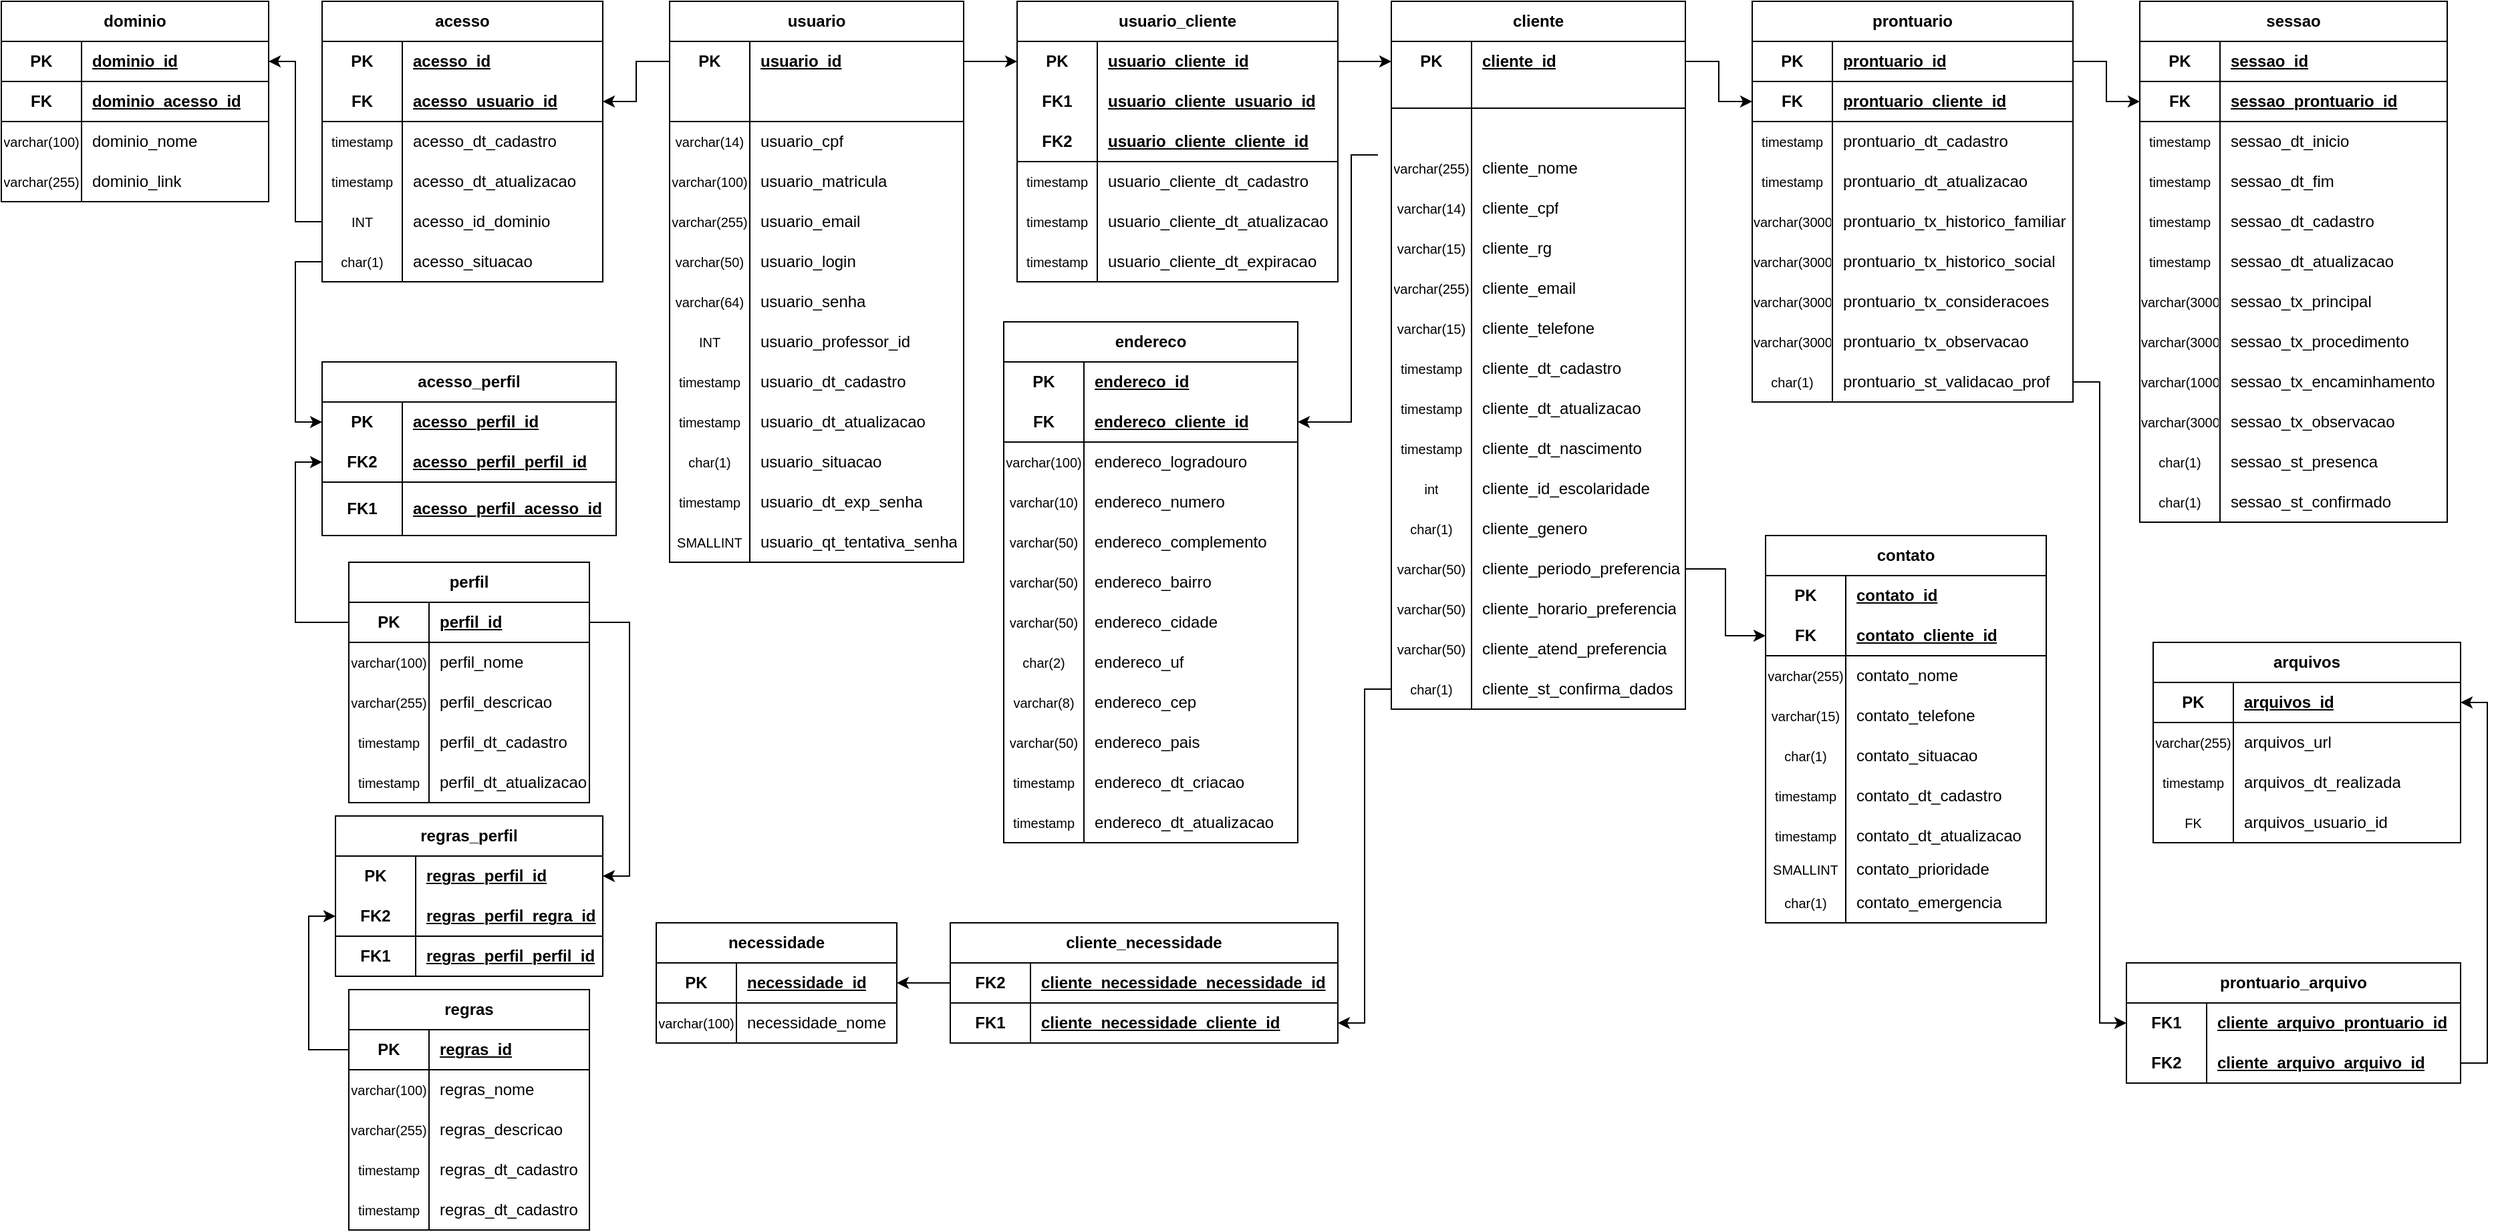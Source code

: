 <mxfile version="24.2.5" type="device">
  <diagram name="Página-1" id="oAocO5cwa1jqbMSkhUdS">
    <mxGraphModel dx="2234" dy="844" grid="1" gridSize="10" guides="1" tooltips="1" connect="1" arrows="1" fold="1" page="0" pageScale="1" pageWidth="827" pageHeight="1169" math="0" shadow="0">
      <root>
        <mxCell id="0" />
        <mxCell id="1" parent="0" />
        <mxCell id="2sksMLiYsAEjovj94gkX-14" value="usuario" style="shape=table;startSize=30;container=1;collapsible=1;childLayout=tableLayout;fixedRows=1;rowLines=0;fontStyle=1;align=center;resizeLast=1;html=1;whiteSpace=wrap;" parent="1" vertex="1">
          <mxGeometry x="20" y="40" width="220.0" height="420" as="geometry" />
        </mxCell>
        <mxCell id="2sksMLiYsAEjovj94gkX-15" value="" style="shape=tableRow;horizontal=0;startSize=0;swimlaneHead=0;swimlaneBody=0;fillColor=none;collapsible=0;dropTarget=0;points=[[0,0.5],[1,0.5]];portConstraint=eastwest;top=0;left=0;right=0;bottom=0;html=1;" parent="2sksMLiYsAEjovj94gkX-14" vertex="1">
          <mxGeometry y="30" width="220.0" height="30" as="geometry" />
        </mxCell>
        <mxCell id="2sksMLiYsAEjovj94gkX-16" value="PK" style="shape=partialRectangle;connectable=0;fillColor=none;top=0;left=0;bottom=0;right=0;fontStyle=1;overflow=hidden;html=1;whiteSpace=wrap;" parent="2sksMLiYsAEjovj94gkX-15" vertex="1">
          <mxGeometry width="60.0" height="30" as="geometry">
            <mxRectangle width="60.0" height="30" as="alternateBounds" />
          </mxGeometry>
        </mxCell>
        <mxCell id="2sksMLiYsAEjovj94gkX-17" value="usuario_id" style="shape=partialRectangle;connectable=0;fillColor=none;top=0;left=0;bottom=0;right=0;align=left;spacingLeft=6;fontStyle=5;overflow=hidden;html=1;whiteSpace=wrap;" parent="2sksMLiYsAEjovj94gkX-15" vertex="1">
          <mxGeometry x="60.0" width="160" height="30" as="geometry">
            <mxRectangle width="160" height="30" as="alternateBounds" />
          </mxGeometry>
        </mxCell>
        <mxCell id="2sksMLiYsAEjovj94gkX-18" value="" style="shape=tableRow;horizontal=0;startSize=0;swimlaneHead=0;swimlaneBody=0;fillColor=none;collapsible=0;dropTarget=0;points=[[0,0.5],[1,0.5]];portConstraint=eastwest;top=0;left=0;right=0;bottom=1;html=1;" parent="2sksMLiYsAEjovj94gkX-14" vertex="1">
          <mxGeometry y="60" width="220.0" height="30" as="geometry" />
        </mxCell>
        <mxCell id="2sksMLiYsAEjovj94gkX-19" value="" style="shape=partialRectangle;connectable=0;fillColor=none;top=0;left=0;bottom=0;right=0;fontStyle=1;overflow=hidden;html=1;whiteSpace=wrap;" parent="2sksMLiYsAEjovj94gkX-18" vertex="1">
          <mxGeometry width="60.0" height="30" as="geometry">
            <mxRectangle width="60.0" height="30" as="alternateBounds" />
          </mxGeometry>
        </mxCell>
        <mxCell id="2sksMLiYsAEjovj94gkX-20" value="" style="shape=partialRectangle;connectable=0;fillColor=none;top=0;left=0;bottom=0;right=0;align=left;spacingLeft=6;fontStyle=5;overflow=hidden;html=1;whiteSpace=wrap;" parent="2sksMLiYsAEjovj94gkX-18" vertex="1">
          <mxGeometry x="60.0" width="160" height="30" as="geometry">
            <mxRectangle width="160" height="30" as="alternateBounds" />
          </mxGeometry>
        </mxCell>
        <mxCell id="2sksMLiYsAEjovj94gkX-267" value="" style="shape=tableRow;horizontal=0;startSize=0;swimlaneHead=0;swimlaneBody=0;fillColor=none;collapsible=0;dropTarget=0;points=[[0,0.5],[1,0.5]];portConstraint=eastwest;top=0;left=0;right=0;bottom=0;html=1;" parent="2sksMLiYsAEjovj94gkX-14" vertex="1">
          <mxGeometry y="90" width="220.0" height="30" as="geometry" />
        </mxCell>
        <mxCell id="2sksMLiYsAEjovj94gkX-268" value="varchar(14)" style="shape=partialRectangle;connectable=0;fillColor=none;top=0;left=0;bottom=0;right=0;editable=1;overflow=hidden;html=1;whiteSpace=wrap;fontSize=10;" parent="2sksMLiYsAEjovj94gkX-267" vertex="1">
          <mxGeometry width="60.0" height="30" as="geometry">
            <mxRectangle width="60.0" height="30" as="alternateBounds" />
          </mxGeometry>
        </mxCell>
        <mxCell id="2sksMLiYsAEjovj94gkX-269" value="usuario_cpf" style="shape=partialRectangle;connectable=0;fillColor=none;top=0;left=0;bottom=0;right=0;align=left;spacingLeft=6;overflow=hidden;html=1;whiteSpace=wrap;" parent="2sksMLiYsAEjovj94gkX-267" vertex="1">
          <mxGeometry x="60.0" width="160" height="30" as="geometry">
            <mxRectangle width="160" height="30" as="alternateBounds" />
          </mxGeometry>
        </mxCell>
        <mxCell id="2sksMLiYsAEjovj94gkX-264" value="" style="shape=tableRow;horizontal=0;startSize=0;swimlaneHead=0;swimlaneBody=0;fillColor=none;collapsible=0;dropTarget=0;points=[[0,0.5],[1,0.5]];portConstraint=eastwest;top=0;left=0;right=0;bottom=0;html=1;" parent="2sksMLiYsAEjovj94gkX-14" vertex="1">
          <mxGeometry y="120" width="220.0" height="30" as="geometry" />
        </mxCell>
        <mxCell id="2sksMLiYsAEjovj94gkX-265" value="varchar(100)" style="shape=partialRectangle;connectable=0;fillColor=none;top=0;left=0;bottom=0;right=0;editable=1;overflow=hidden;html=1;whiteSpace=wrap;fontSize=10;" parent="2sksMLiYsAEjovj94gkX-264" vertex="1">
          <mxGeometry width="60.0" height="30" as="geometry">
            <mxRectangle width="60.0" height="30" as="alternateBounds" />
          </mxGeometry>
        </mxCell>
        <mxCell id="2sksMLiYsAEjovj94gkX-266" value="usuario_matricula" style="shape=partialRectangle;connectable=0;fillColor=none;top=0;left=0;bottom=0;right=0;align=left;spacingLeft=6;overflow=hidden;html=1;whiteSpace=wrap;" parent="2sksMLiYsAEjovj94gkX-264" vertex="1">
          <mxGeometry x="60.0" width="160" height="30" as="geometry">
            <mxRectangle width="160" height="30" as="alternateBounds" />
          </mxGeometry>
        </mxCell>
        <mxCell id="2sksMLiYsAEjovj94gkX-288" value="" style="shape=tableRow;horizontal=0;startSize=0;swimlaneHead=0;swimlaneBody=0;fillColor=none;collapsible=0;dropTarget=0;points=[[0,0.5],[1,0.5]];portConstraint=eastwest;top=0;left=0;right=0;bottom=0;html=1;" parent="2sksMLiYsAEjovj94gkX-14" vertex="1">
          <mxGeometry y="150" width="220.0" height="30" as="geometry" />
        </mxCell>
        <mxCell id="2sksMLiYsAEjovj94gkX-289" value="varchar(255)" style="shape=partialRectangle;connectable=0;fillColor=none;top=0;left=0;bottom=0;right=0;editable=1;overflow=hidden;html=1;whiteSpace=wrap;fontSize=10;" parent="2sksMLiYsAEjovj94gkX-288" vertex="1">
          <mxGeometry width="60.0" height="30" as="geometry">
            <mxRectangle width="60.0" height="30" as="alternateBounds" />
          </mxGeometry>
        </mxCell>
        <mxCell id="2sksMLiYsAEjovj94gkX-290" value="usuario_email" style="shape=partialRectangle;connectable=0;fillColor=none;top=0;left=0;bottom=0;right=0;align=left;spacingLeft=6;overflow=hidden;html=1;whiteSpace=wrap;" parent="2sksMLiYsAEjovj94gkX-288" vertex="1">
          <mxGeometry x="60.0" width="160" height="30" as="geometry">
            <mxRectangle width="160" height="30" as="alternateBounds" />
          </mxGeometry>
        </mxCell>
        <mxCell id="2sksMLiYsAEjovj94gkX-255" value="" style="shape=tableRow;horizontal=0;startSize=0;swimlaneHead=0;swimlaneBody=0;fillColor=none;collapsible=0;dropTarget=0;points=[[0,0.5],[1,0.5]];portConstraint=eastwest;top=0;left=0;right=0;bottom=0;html=1;" parent="2sksMLiYsAEjovj94gkX-14" vertex="1">
          <mxGeometry y="180" width="220.0" height="30" as="geometry" />
        </mxCell>
        <mxCell id="2sksMLiYsAEjovj94gkX-256" value="varchar(50)" style="shape=partialRectangle;connectable=0;fillColor=none;top=0;left=0;bottom=0;right=0;editable=1;overflow=hidden;html=1;whiteSpace=wrap;fontSize=10;" parent="2sksMLiYsAEjovj94gkX-255" vertex="1">
          <mxGeometry width="60.0" height="30" as="geometry">
            <mxRectangle width="60.0" height="30" as="alternateBounds" />
          </mxGeometry>
        </mxCell>
        <mxCell id="2sksMLiYsAEjovj94gkX-257" value="usuario_login" style="shape=partialRectangle;connectable=0;fillColor=none;top=0;left=0;bottom=0;right=0;align=left;spacingLeft=6;overflow=hidden;html=1;whiteSpace=wrap;" parent="2sksMLiYsAEjovj94gkX-255" vertex="1">
          <mxGeometry x="60.0" width="160" height="30" as="geometry">
            <mxRectangle width="160" height="30" as="alternateBounds" />
          </mxGeometry>
        </mxCell>
        <mxCell id="2sksMLiYsAEjovj94gkX-258" value="" style="shape=tableRow;horizontal=0;startSize=0;swimlaneHead=0;swimlaneBody=0;fillColor=none;collapsible=0;dropTarget=0;points=[[0,0.5],[1,0.5]];portConstraint=eastwest;top=0;left=0;right=0;bottom=0;html=1;" parent="2sksMLiYsAEjovj94gkX-14" vertex="1">
          <mxGeometry y="210" width="220.0" height="30" as="geometry" />
        </mxCell>
        <mxCell id="2sksMLiYsAEjovj94gkX-259" value="varchar(64)" style="shape=partialRectangle;connectable=0;fillColor=none;top=0;left=0;bottom=0;right=0;editable=1;overflow=hidden;html=1;whiteSpace=wrap;fontSize=10;" parent="2sksMLiYsAEjovj94gkX-258" vertex="1">
          <mxGeometry width="60.0" height="30" as="geometry">
            <mxRectangle width="60.0" height="30" as="alternateBounds" />
          </mxGeometry>
        </mxCell>
        <mxCell id="2sksMLiYsAEjovj94gkX-260" value="usuario_senha" style="shape=partialRectangle;connectable=0;fillColor=none;top=0;left=0;bottom=0;right=0;align=left;spacingLeft=6;overflow=hidden;html=1;whiteSpace=wrap;" parent="2sksMLiYsAEjovj94gkX-258" vertex="1">
          <mxGeometry x="60.0" width="160" height="30" as="geometry">
            <mxRectangle width="160" height="30" as="alternateBounds" />
          </mxGeometry>
        </mxCell>
        <mxCell id="_nl6_23Kh7unpKqtjdGk-48" value="" style="shape=tableRow;horizontal=0;startSize=0;swimlaneHead=0;swimlaneBody=0;fillColor=none;collapsible=0;dropTarget=0;points=[[0,0.5],[1,0.5]];portConstraint=eastwest;top=0;left=0;right=0;bottom=0;html=1;" parent="2sksMLiYsAEjovj94gkX-14" vertex="1">
          <mxGeometry y="240" width="220.0" height="30" as="geometry" />
        </mxCell>
        <mxCell id="_nl6_23Kh7unpKqtjdGk-49" value="INT" style="shape=partialRectangle;connectable=0;fillColor=none;top=0;left=0;bottom=0;right=0;editable=1;overflow=hidden;html=1;whiteSpace=wrap;fontSize=10;" parent="_nl6_23Kh7unpKqtjdGk-48" vertex="1">
          <mxGeometry width="60.0" height="30" as="geometry">
            <mxRectangle width="60.0" height="30" as="alternateBounds" />
          </mxGeometry>
        </mxCell>
        <mxCell id="_nl6_23Kh7unpKqtjdGk-50" value="usuario_professor_id" style="shape=partialRectangle;connectable=0;fillColor=none;top=0;left=0;bottom=0;right=0;align=left;spacingLeft=6;overflow=hidden;html=1;whiteSpace=wrap;" parent="_nl6_23Kh7unpKqtjdGk-48" vertex="1">
          <mxGeometry x="60.0" width="160" height="30" as="geometry">
            <mxRectangle width="160" height="30" as="alternateBounds" />
          </mxGeometry>
        </mxCell>
        <mxCell id="2sksMLiYsAEjovj94gkX-270" value="" style="shape=tableRow;horizontal=0;startSize=0;swimlaneHead=0;swimlaneBody=0;fillColor=none;collapsible=0;dropTarget=0;points=[[0,0.5],[1,0.5]];portConstraint=eastwest;top=0;left=0;right=0;bottom=0;html=1;" parent="2sksMLiYsAEjovj94gkX-14" vertex="1">
          <mxGeometry y="270" width="220.0" height="30" as="geometry" />
        </mxCell>
        <mxCell id="2sksMLiYsAEjovj94gkX-271" value="timestamp" style="shape=partialRectangle;connectable=0;fillColor=none;top=0;left=0;bottom=0;right=0;editable=1;overflow=hidden;html=1;whiteSpace=wrap;fontSize=10;" parent="2sksMLiYsAEjovj94gkX-270" vertex="1">
          <mxGeometry width="60.0" height="30" as="geometry">
            <mxRectangle width="60.0" height="30" as="alternateBounds" />
          </mxGeometry>
        </mxCell>
        <mxCell id="2sksMLiYsAEjovj94gkX-272" value="usuario_dt_cadastro" style="shape=partialRectangle;connectable=0;fillColor=none;top=0;left=0;bottom=0;right=0;align=left;spacingLeft=6;overflow=hidden;html=1;whiteSpace=wrap;" parent="2sksMLiYsAEjovj94gkX-270" vertex="1">
          <mxGeometry x="60.0" width="160" height="30" as="geometry">
            <mxRectangle width="160" height="30" as="alternateBounds" />
          </mxGeometry>
        </mxCell>
        <mxCell id="2sksMLiYsAEjovj94gkX-273" value="" style="shape=tableRow;horizontal=0;startSize=0;swimlaneHead=0;swimlaneBody=0;fillColor=none;collapsible=0;dropTarget=0;points=[[0,0.5],[1,0.5]];portConstraint=eastwest;top=0;left=0;right=0;bottom=0;html=1;" parent="2sksMLiYsAEjovj94gkX-14" vertex="1">
          <mxGeometry y="300" width="220.0" height="30" as="geometry" />
        </mxCell>
        <mxCell id="2sksMLiYsAEjovj94gkX-274" value="timestamp" style="shape=partialRectangle;connectable=0;fillColor=none;top=0;left=0;bottom=0;right=0;editable=1;overflow=hidden;html=1;whiteSpace=wrap;fontSize=10;" parent="2sksMLiYsAEjovj94gkX-273" vertex="1">
          <mxGeometry width="60.0" height="30" as="geometry">
            <mxRectangle width="60.0" height="30" as="alternateBounds" />
          </mxGeometry>
        </mxCell>
        <mxCell id="2sksMLiYsAEjovj94gkX-275" value="usuario_dt_atualizacao" style="shape=partialRectangle;connectable=0;fillColor=none;top=0;left=0;bottom=0;right=0;align=left;spacingLeft=6;overflow=hidden;html=1;whiteSpace=wrap;" parent="2sksMLiYsAEjovj94gkX-273" vertex="1">
          <mxGeometry x="60.0" width="160" height="30" as="geometry">
            <mxRectangle width="160" height="30" as="alternateBounds" />
          </mxGeometry>
        </mxCell>
        <mxCell id="2sksMLiYsAEjovj94gkX-279" value="" style="shape=tableRow;horizontal=0;startSize=0;swimlaneHead=0;swimlaneBody=0;fillColor=none;collapsible=0;dropTarget=0;points=[[0,0.5],[1,0.5]];portConstraint=eastwest;top=0;left=0;right=0;bottom=0;html=1;" parent="2sksMLiYsAEjovj94gkX-14" vertex="1">
          <mxGeometry y="330" width="220.0" height="30" as="geometry" />
        </mxCell>
        <mxCell id="2sksMLiYsAEjovj94gkX-280" value="char(1)" style="shape=partialRectangle;connectable=0;fillColor=none;top=0;left=0;bottom=0;right=0;editable=1;overflow=hidden;html=1;whiteSpace=wrap;fontSize=10;" parent="2sksMLiYsAEjovj94gkX-279" vertex="1">
          <mxGeometry width="60.0" height="30" as="geometry">
            <mxRectangle width="60.0" height="30" as="alternateBounds" />
          </mxGeometry>
        </mxCell>
        <mxCell id="2sksMLiYsAEjovj94gkX-281" value="usuario_situacao" style="shape=partialRectangle;connectable=0;fillColor=none;top=0;left=0;bottom=0;right=0;align=left;spacingLeft=6;overflow=hidden;html=1;whiteSpace=wrap;" parent="2sksMLiYsAEjovj94gkX-279" vertex="1">
          <mxGeometry x="60.0" width="160" height="30" as="geometry">
            <mxRectangle width="160" height="30" as="alternateBounds" />
          </mxGeometry>
        </mxCell>
        <mxCell id="2sksMLiYsAEjovj94gkX-282" value="" style="shape=tableRow;horizontal=0;startSize=0;swimlaneHead=0;swimlaneBody=0;fillColor=none;collapsible=0;dropTarget=0;points=[[0,0.5],[1,0.5]];portConstraint=eastwest;top=0;left=0;right=0;bottom=0;html=1;" parent="2sksMLiYsAEjovj94gkX-14" vertex="1">
          <mxGeometry y="360" width="220.0" height="30" as="geometry" />
        </mxCell>
        <mxCell id="2sksMLiYsAEjovj94gkX-283" value="timestamp" style="shape=partialRectangle;connectable=0;fillColor=none;top=0;left=0;bottom=0;right=0;editable=1;overflow=hidden;html=1;whiteSpace=wrap;fontSize=10;" parent="2sksMLiYsAEjovj94gkX-282" vertex="1">
          <mxGeometry width="60.0" height="30" as="geometry">
            <mxRectangle width="60.0" height="30" as="alternateBounds" />
          </mxGeometry>
        </mxCell>
        <mxCell id="2sksMLiYsAEjovj94gkX-284" value="usuario_dt_exp_senha" style="shape=partialRectangle;connectable=0;fillColor=none;top=0;left=0;bottom=0;right=0;align=left;spacingLeft=6;overflow=hidden;html=1;whiteSpace=wrap;" parent="2sksMLiYsAEjovj94gkX-282" vertex="1">
          <mxGeometry x="60.0" width="160" height="30" as="geometry">
            <mxRectangle width="160" height="30" as="alternateBounds" />
          </mxGeometry>
        </mxCell>
        <mxCell id="2sksMLiYsAEjovj94gkX-285" value="" style="shape=tableRow;horizontal=0;startSize=0;swimlaneHead=0;swimlaneBody=0;fillColor=none;collapsible=0;dropTarget=0;points=[[0,0.5],[1,0.5]];portConstraint=eastwest;top=0;left=0;right=0;bottom=0;html=1;" parent="2sksMLiYsAEjovj94gkX-14" vertex="1">
          <mxGeometry y="390" width="220.0" height="30" as="geometry" />
        </mxCell>
        <mxCell id="2sksMLiYsAEjovj94gkX-286" value="SMALLINT" style="shape=partialRectangle;connectable=0;fillColor=none;top=0;left=0;bottom=0;right=0;editable=1;overflow=hidden;html=1;whiteSpace=wrap;fontSize=10;" parent="2sksMLiYsAEjovj94gkX-285" vertex="1">
          <mxGeometry width="60.0" height="30" as="geometry">
            <mxRectangle width="60.0" height="30" as="alternateBounds" />
          </mxGeometry>
        </mxCell>
        <mxCell id="2sksMLiYsAEjovj94gkX-287" value="usuario_qt_tentativa_senha" style="shape=partialRectangle;connectable=0;fillColor=none;top=0;left=0;bottom=0;right=0;align=left;spacingLeft=6;overflow=hidden;html=1;whiteSpace=wrap;" parent="2sksMLiYsAEjovj94gkX-285" vertex="1">
          <mxGeometry x="60.0" width="160" height="30" as="geometry">
            <mxRectangle width="160" height="30" as="alternateBounds" />
          </mxGeometry>
        </mxCell>
        <mxCell id="2sksMLiYsAEjovj94gkX-40" value="acesso" style="shape=table;startSize=30;container=1;collapsible=1;childLayout=tableLayout;fixedRows=1;rowLines=0;fontStyle=1;align=center;resizeLast=1;html=1;whiteSpace=wrap;" parent="1" vertex="1">
          <mxGeometry x="-240" y="40" width="210" height="210" as="geometry" />
        </mxCell>
        <mxCell id="2sksMLiYsAEjovj94gkX-41" value="" style="shape=tableRow;horizontal=0;startSize=0;swimlaneHead=0;swimlaneBody=0;fillColor=none;collapsible=0;dropTarget=0;points=[[0,0.5],[1,0.5]];portConstraint=eastwest;top=0;left=0;right=0;bottom=0;html=1;" parent="2sksMLiYsAEjovj94gkX-40" vertex="1">
          <mxGeometry y="30" width="210" height="30" as="geometry" />
        </mxCell>
        <mxCell id="2sksMLiYsAEjovj94gkX-42" value="PK" style="shape=partialRectangle;connectable=0;fillColor=none;top=0;left=0;bottom=0;right=0;fontStyle=1;overflow=hidden;html=1;whiteSpace=wrap;" parent="2sksMLiYsAEjovj94gkX-41" vertex="1">
          <mxGeometry width="60" height="30" as="geometry">
            <mxRectangle width="60" height="30" as="alternateBounds" />
          </mxGeometry>
        </mxCell>
        <mxCell id="2sksMLiYsAEjovj94gkX-43" value="acesso_id" style="shape=partialRectangle;connectable=0;fillColor=none;top=0;left=0;bottom=0;right=0;align=left;spacingLeft=6;fontStyle=5;overflow=hidden;html=1;whiteSpace=wrap;" parent="2sksMLiYsAEjovj94gkX-41" vertex="1">
          <mxGeometry x="60" width="150" height="30" as="geometry">
            <mxRectangle width="150" height="30" as="alternateBounds" />
          </mxGeometry>
        </mxCell>
        <mxCell id="2sksMLiYsAEjovj94gkX-44" value="" style="shape=tableRow;horizontal=0;startSize=0;swimlaneHead=0;swimlaneBody=0;fillColor=none;collapsible=0;dropTarget=0;points=[[0,0.5],[1,0.5]];portConstraint=eastwest;top=0;left=0;right=0;bottom=1;html=1;" parent="2sksMLiYsAEjovj94gkX-40" vertex="1">
          <mxGeometry y="60" width="210" height="30" as="geometry" />
        </mxCell>
        <mxCell id="2sksMLiYsAEjovj94gkX-45" value="FK" style="shape=partialRectangle;connectable=0;fillColor=none;top=0;left=0;bottom=0;right=0;fontStyle=1;overflow=hidden;html=1;whiteSpace=wrap;" parent="2sksMLiYsAEjovj94gkX-44" vertex="1">
          <mxGeometry width="60" height="30" as="geometry">
            <mxRectangle width="60" height="30" as="alternateBounds" />
          </mxGeometry>
        </mxCell>
        <mxCell id="2sksMLiYsAEjovj94gkX-46" value="acesso_usuario_id" style="shape=partialRectangle;connectable=0;fillColor=none;top=0;left=0;bottom=0;right=0;align=left;spacingLeft=6;fontStyle=5;overflow=hidden;html=1;whiteSpace=wrap;" parent="2sksMLiYsAEjovj94gkX-44" vertex="1">
          <mxGeometry x="60" width="150" height="30" as="geometry">
            <mxRectangle width="150" height="30" as="alternateBounds" />
          </mxGeometry>
        </mxCell>
        <mxCell id="2sksMLiYsAEjovj94gkX-47" value="" style="shape=tableRow;horizontal=0;startSize=0;swimlaneHead=0;swimlaneBody=0;fillColor=none;collapsible=0;dropTarget=0;points=[[0,0.5],[1,0.5]];portConstraint=eastwest;top=0;left=0;right=0;bottom=0;html=1;" parent="2sksMLiYsAEjovj94gkX-40" vertex="1">
          <mxGeometry y="90" width="210" height="30" as="geometry" />
        </mxCell>
        <mxCell id="2sksMLiYsAEjovj94gkX-48" value="&lt;font style=&quot;font-size: 10px;&quot;&gt;timestamp&lt;/font&gt;" style="shape=partialRectangle;connectable=0;fillColor=none;top=0;left=0;bottom=0;right=0;editable=1;overflow=hidden;html=1;whiteSpace=wrap;" parent="2sksMLiYsAEjovj94gkX-47" vertex="1">
          <mxGeometry width="60" height="30" as="geometry">
            <mxRectangle width="60" height="30" as="alternateBounds" />
          </mxGeometry>
        </mxCell>
        <mxCell id="2sksMLiYsAEjovj94gkX-49" value="acesso_dt_cadastro" style="shape=partialRectangle;connectable=0;fillColor=none;top=0;left=0;bottom=0;right=0;align=left;spacingLeft=6;overflow=hidden;html=1;whiteSpace=wrap;" parent="2sksMLiYsAEjovj94gkX-47" vertex="1">
          <mxGeometry x="60" width="150" height="30" as="geometry">
            <mxRectangle width="150" height="30" as="alternateBounds" />
          </mxGeometry>
        </mxCell>
        <mxCell id="2sksMLiYsAEjovj94gkX-50" value="" style="shape=tableRow;horizontal=0;startSize=0;swimlaneHead=0;swimlaneBody=0;fillColor=none;collapsible=0;dropTarget=0;points=[[0,0.5],[1,0.5]];portConstraint=eastwest;top=0;left=0;right=0;bottom=0;html=1;" parent="2sksMLiYsAEjovj94gkX-40" vertex="1">
          <mxGeometry y="120" width="210" height="30" as="geometry" />
        </mxCell>
        <mxCell id="2sksMLiYsAEjovj94gkX-51" value="timestamp" style="shape=partialRectangle;connectable=0;fillColor=none;top=0;left=0;bottom=0;right=0;editable=1;overflow=hidden;html=1;whiteSpace=wrap;fontSize=10;" parent="2sksMLiYsAEjovj94gkX-50" vertex="1">
          <mxGeometry width="60" height="30" as="geometry">
            <mxRectangle width="60" height="30" as="alternateBounds" />
          </mxGeometry>
        </mxCell>
        <mxCell id="2sksMLiYsAEjovj94gkX-52" value="acesso_dt_atualizacao" style="shape=partialRectangle;connectable=0;fillColor=none;top=0;left=0;bottom=0;right=0;align=left;spacingLeft=6;overflow=hidden;html=1;whiteSpace=wrap;" parent="2sksMLiYsAEjovj94gkX-50" vertex="1">
          <mxGeometry x="60" width="150" height="30" as="geometry">
            <mxRectangle width="150" height="30" as="alternateBounds" />
          </mxGeometry>
        </mxCell>
        <mxCell id="2sksMLiYsAEjovj94gkX-291" value="" style="shape=tableRow;horizontal=0;startSize=0;swimlaneHead=0;swimlaneBody=0;fillColor=none;collapsible=0;dropTarget=0;points=[[0,0.5],[1,0.5]];portConstraint=eastwest;top=0;left=0;right=0;bottom=0;html=1;" parent="2sksMLiYsAEjovj94gkX-40" vertex="1">
          <mxGeometry y="150" width="210" height="30" as="geometry" />
        </mxCell>
        <mxCell id="2sksMLiYsAEjovj94gkX-292" value="INT" style="shape=partialRectangle;connectable=0;fillColor=none;top=0;left=0;bottom=0;right=0;editable=1;overflow=hidden;html=1;whiteSpace=wrap;fontSize=10;" parent="2sksMLiYsAEjovj94gkX-291" vertex="1">
          <mxGeometry width="60" height="30" as="geometry">
            <mxRectangle width="60" height="30" as="alternateBounds" />
          </mxGeometry>
        </mxCell>
        <mxCell id="2sksMLiYsAEjovj94gkX-293" value="acesso_id_dominio" style="shape=partialRectangle;connectable=0;fillColor=none;top=0;left=0;bottom=0;right=0;align=left;spacingLeft=6;overflow=hidden;html=1;whiteSpace=wrap;" parent="2sksMLiYsAEjovj94gkX-291" vertex="1">
          <mxGeometry x="60" width="150" height="30" as="geometry">
            <mxRectangle width="150" height="30" as="alternateBounds" />
          </mxGeometry>
        </mxCell>
        <mxCell id="t2AV6gbcSOyM9sLl7TNi-24" value="" style="shape=tableRow;horizontal=0;startSize=0;swimlaneHead=0;swimlaneBody=0;fillColor=none;collapsible=0;dropTarget=0;points=[[0,0.5],[1,0.5]];portConstraint=eastwest;top=0;left=0;right=0;bottom=0;html=1;" parent="2sksMLiYsAEjovj94gkX-40" vertex="1">
          <mxGeometry y="180" width="210" height="30" as="geometry" />
        </mxCell>
        <mxCell id="t2AV6gbcSOyM9sLl7TNi-25" value="char(1)" style="shape=partialRectangle;connectable=0;fillColor=none;top=0;left=0;bottom=0;right=0;editable=1;overflow=hidden;html=1;whiteSpace=wrap;fontSize=10;" parent="t2AV6gbcSOyM9sLl7TNi-24" vertex="1">
          <mxGeometry width="60" height="30" as="geometry">
            <mxRectangle width="60" height="30" as="alternateBounds" />
          </mxGeometry>
        </mxCell>
        <mxCell id="t2AV6gbcSOyM9sLl7TNi-26" value="acesso_situacao" style="shape=partialRectangle;connectable=0;fillColor=none;top=0;left=0;bottom=0;right=0;align=left;spacingLeft=6;overflow=hidden;html=1;whiteSpace=wrap;" parent="t2AV6gbcSOyM9sLl7TNi-24" vertex="1">
          <mxGeometry x="60" width="150" height="30" as="geometry">
            <mxRectangle width="150" height="30" as="alternateBounds" />
          </mxGeometry>
        </mxCell>
        <mxCell id="2sksMLiYsAEjovj94gkX-79" value="regras_perfil" style="shape=table;startSize=30;container=1;collapsible=1;childLayout=tableLayout;fixedRows=1;rowLines=0;fontStyle=1;align=center;resizeLast=1;html=1;whiteSpace=wrap;" parent="1" vertex="1">
          <mxGeometry x="-230" y="650" width="200" height="120" as="geometry" />
        </mxCell>
        <mxCell id="2sksMLiYsAEjovj94gkX-80" value="" style="shape=tableRow;horizontal=0;startSize=0;swimlaneHead=0;swimlaneBody=0;fillColor=none;collapsible=0;dropTarget=0;points=[[0,0.5],[1,0.5]];portConstraint=eastwest;top=0;left=0;right=0;bottom=0;html=1;" parent="2sksMLiYsAEjovj94gkX-79" vertex="1">
          <mxGeometry y="30" width="200" height="30" as="geometry" />
        </mxCell>
        <mxCell id="2sksMLiYsAEjovj94gkX-81" value="PK" style="shape=partialRectangle;connectable=0;fillColor=none;top=0;left=0;bottom=0;right=0;fontStyle=1;overflow=hidden;html=1;whiteSpace=wrap;" parent="2sksMLiYsAEjovj94gkX-80" vertex="1">
          <mxGeometry width="60" height="30" as="geometry">
            <mxRectangle width="60" height="30" as="alternateBounds" />
          </mxGeometry>
        </mxCell>
        <mxCell id="2sksMLiYsAEjovj94gkX-82" value="regras_perfil_id" style="shape=partialRectangle;connectable=0;fillColor=none;top=0;left=0;bottom=0;right=0;align=left;spacingLeft=6;fontStyle=5;overflow=hidden;html=1;whiteSpace=wrap;" parent="2sksMLiYsAEjovj94gkX-80" vertex="1">
          <mxGeometry x="60" width="140" height="30" as="geometry">
            <mxRectangle width="140" height="30" as="alternateBounds" />
          </mxGeometry>
        </mxCell>
        <mxCell id="2sksMLiYsAEjovj94gkX-83" value="" style="shape=tableRow;horizontal=0;startSize=0;swimlaneHead=0;swimlaneBody=0;fillColor=none;collapsible=0;dropTarget=0;points=[[0,0.5],[1,0.5]];portConstraint=eastwest;top=0;left=0;right=0;bottom=1;html=1;" parent="2sksMLiYsAEjovj94gkX-79" vertex="1">
          <mxGeometry y="60" width="200" height="30" as="geometry" />
        </mxCell>
        <mxCell id="2sksMLiYsAEjovj94gkX-84" value="FK2" style="shape=partialRectangle;connectable=0;fillColor=none;top=0;left=0;bottom=0;right=0;fontStyle=1;overflow=hidden;html=1;whiteSpace=wrap;" parent="2sksMLiYsAEjovj94gkX-83" vertex="1">
          <mxGeometry width="60" height="30" as="geometry">
            <mxRectangle width="60" height="30" as="alternateBounds" />
          </mxGeometry>
        </mxCell>
        <mxCell id="2sksMLiYsAEjovj94gkX-85" value="regras_perfil_regra_id" style="shape=partialRectangle;connectable=0;fillColor=none;top=0;left=0;bottom=0;right=0;align=left;spacingLeft=6;fontStyle=5;overflow=hidden;html=1;whiteSpace=wrap;" parent="2sksMLiYsAEjovj94gkX-83" vertex="1">
          <mxGeometry x="60" width="140" height="30" as="geometry">
            <mxRectangle width="140" height="30" as="alternateBounds" />
          </mxGeometry>
        </mxCell>
        <mxCell id="f1jLYUOwMh7FQF6u5Owb-11" value="" style="shape=tableRow;horizontal=0;startSize=0;swimlaneHead=0;swimlaneBody=0;fillColor=none;collapsible=0;dropTarget=0;points=[[0,0.5],[1,0.5]];portConstraint=eastwest;top=0;left=0;right=0;bottom=0;html=1;" parent="2sksMLiYsAEjovj94gkX-79" vertex="1">
          <mxGeometry y="90" width="200" height="30" as="geometry" />
        </mxCell>
        <mxCell id="f1jLYUOwMh7FQF6u5Owb-12" value="FK1" style="shape=partialRectangle;connectable=0;fillColor=none;top=0;left=0;bottom=0;right=0;fontStyle=1;overflow=hidden;html=1;whiteSpace=wrap;" parent="f1jLYUOwMh7FQF6u5Owb-11" vertex="1">
          <mxGeometry width="60" height="30" as="geometry">
            <mxRectangle width="60" height="30" as="alternateBounds" />
          </mxGeometry>
        </mxCell>
        <mxCell id="f1jLYUOwMh7FQF6u5Owb-13" value="regras_perfil_perfil_id" style="shape=partialRectangle;connectable=0;fillColor=none;top=0;left=0;bottom=0;right=0;align=left;spacingLeft=6;fontStyle=5;overflow=hidden;html=1;whiteSpace=wrap;" parent="f1jLYUOwMh7FQF6u5Owb-11" vertex="1">
          <mxGeometry x="60" width="140" height="30" as="geometry">
            <mxRectangle width="140" height="30" as="alternateBounds" />
          </mxGeometry>
        </mxCell>
        <mxCell id="2sksMLiYsAEjovj94gkX-92" value="arquivos" style="shape=table;startSize=30;container=1;collapsible=1;childLayout=tableLayout;fixedRows=1;rowLines=0;fontStyle=1;align=center;resizeLast=1;html=1;whiteSpace=wrap;" parent="1" vertex="1">
          <mxGeometry x="1130" y="520" width="230" height="150" as="geometry" />
        </mxCell>
        <mxCell id="2sksMLiYsAEjovj94gkX-96" value="" style="shape=tableRow;horizontal=0;startSize=0;swimlaneHead=0;swimlaneBody=0;fillColor=none;collapsible=0;dropTarget=0;points=[[0,0.5],[1,0.5]];portConstraint=eastwest;top=0;left=0;right=0;bottom=1;html=1;" parent="2sksMLiYsAEjovj94gkX-92" vertex="1">
          <mxGeometry y="30" width="230" height="30" as="geometry" />
        </mxCell>
        <mxCell id="2sksMLiYsAEjovj94gkX-97" value="PK" style="shape=partialRectangle;connectable=0;fillColor=none;top=0;left=0;bottom=0;right=0;fontStyle=1;overflow=hidden;html=1;whiteSpace=wrap;" parent="2sksMLiYsAEjovj94gkX-96" vertex="1">
          <mxGeometry width="60" height="30" as="geometry">
            <mxRectangle width="60" height="30" as="alternateBounds" />
          </mxGeometry>
        </mxCell>
        <mxCell id="2sksMLiYsAEjovj94gkX-98" value="arquivos_id" style="shape=partialRectangle;connectable=0;fillColor=none;top=0;left=0;bottom=0;right=0;align=left;spacingLeft=6;fontStyle=5;overflow=hidden;html=1;whiteSpace=wrap;" parent="2sksMLiYsAEjovj94gkX-96" vertex="1">
          <mxGeometry x="60" width="170" height="30" as="geometry">
            <mxRectangle width="170" height="30" as="alternateBounds" />
          </mxGeometry>
        </mxCell>
        <mxCell id="2sksMLiYsAEjovj94gkX-99" value="" style="shape=tableRow;horizontal=0;startSize=0;swimlaneHead=0;swimlaneBody=0;fillColor=none;collapsible=0;dropTarget=0;points=[[0,0.5],[1,0.5]];portConstraint=eastwest;top=0;left=0;right=0;bottom=0;html=1;" parent="2sksMLiYsAEjovj94gkX-92" vertex="1">
          <mxGeometry y="60" width="230" height="30" as="geometry" />
        </mxCell>
        <mxCell id="2sksMLiYsAEjovj94gkX-100" value="varchar(255)" style="shape=partialRectangle;connectable=0;fillColor=none;top=0;left=0;bottom=0;right=0;editable=1;overflow=hidden;html=1;whiteSpace=wrap;fontSize=10;" parent="2sksMLiYsAEjovj94gkX-99" vertex="1">
          <mxGeometry width="60" height="30" as="geometry">
            <mxRectangle width="60" height="30" as="alternateBounds" />
          </mxGeometry>
        </mxCell>
        <mxCell id="2sksMLiYsAEjovj94gkX-101" value="arquivos_url" style="shape=partialRectangle;connectable=0;fillColor=none;top=0;left=0;bottom=0;right=0;align=left;spacingLeft=6;overflow=hidden;html=1;whiteSpace=wrap;" parent="2sksMLiYsAEjovj94gkX-99" vertex="1">
          <mxGeometry x="60" width="170" height="30" as="geometry">
            <mxRectangle width="170" height="30" as="alternateBounds" />
          </mxGeometry>
        </mxCell>
        <mxCell id="2sksMLiYsAEjovj94gkX-102" value="" style="shape=tableRow;horizontal=0;startSize=0;swimlaneHead=0;swimlaneBody=0;fillColor=none;collapsible=0;dropTarget=0;points=[[0,0.5],[1,0.5]];portConstraint=eastwest;top=0;left=0;right=0;bottom=0;html=1;" parent="2sksMLiYsAEjovj94gkX-92" vertex="1">
          <mxGeometry y="90" width="230" height="30" as="geometry" />
        </mxCell>
        <mxCell id="2sksMLiYsAEjovj94gkX-103" value="timestamp" style="shape=partialRectangle;connectable=0;fillColor=none;top=0;left=0;bottom=0;right=0;editable=1;overflow=hidden;html=1;whiteSpace=wrap;fontSize=10;" parent="2sksMLiYsAEjovj94gkX-102" vertex="1">
          <mxGeometry width="60" height="30" as="geometry">
            <mxRectangle width="60" height="30" as="alternateBounds" />
          </mxGeometry>
        </mxCell>
        <mxCell id="2sksMLiYsAEjovj94gkX-104" value="arquivos_dt_realizada" style="shape=partialRectangle;connectable=0;fillColor=none;top=0;left=0;bottom=0;right=0;align=left;spacingLeft=6;overflow=hidden;html=1;whiteSpace=wrap;" parent="2sksMLiYsAEjovj94gkX-102" vertex="1">
          <mxGeometry x="60" width="170" height="30" as="geometry">
            <mxRectangle width="170" height="30" as="alternateBounds" />
          </mxGeometry>
        </mxCell>
        <mxCell id="f1jLYUOwMh7FQF6u5Owb-86" value="" style="shape=tableRow;horizontal=0;startSize=0;swimlaneHead=0;swimlaneBody=0;fillColor=none;collapsible=0;dropTarget=0;points=[[0,0.5],[1,0.5]];portConstraint=eastwest;top=0;left=0;right=0;bottom=0;html=1;" parent="2sksMLiYsAEjovj94gkX-92" vertex="1">
          <mxGeometry y="120" width="230" height="30" as="geometry" />
        </mxCell>
        <mxCell id="f1jLYUOwMh7FQF6u5Owb-87" value="FK" style="shape=partialRectangle;connectable=0;fillColor=none;top=0;left=0;bottom=0;right=0;editable=1;overflow=hidden;html=1;whiteSpace=wrap;fontSize=10;" parent="f1jLYUOwMh7FQF6u5Owb-86" vertex="1">
          <mxGeometry width="60" height="30" as="geometry">
            <mxRectangle width="60" height="30" as="alternateBounds" />
          </mxGeometry>
        </mxCell>
        <mxCell id="f1jLYUOwMh7FQF6u5Owb-88" value="arquivos_usuario_id" style="shape=partialRectangle;connectable=0;fillColor=none;top=0;left=0;bottom=0;right=0;align=left;spacingLeft=6;overflow=hidden;html=1;whiteSpace=wrap;" parent="f1jLYUOwMh7FQF6u5Owb-86" vertex="1">
          <mxGeometry x="60" width="170" height="30" as="geometry">
            <mxRectangle width="170" height="30" as="alternateBounds" />
          </mxGeometry>
        </mxCell>
        <mxCell id="2sksMLiYsAEjovj94gkX-105" value="prontuario_arquivo" style="shape=table;startSize=30;container=1;collapsible=1;childLayout=tableLayout;fixedRows=1;rowLines=0;fontStyle=1;align=center;resizeLast=1;html=1;whiteSpace=wrap;" parent="1" vertex="1">
          <mxGeometry x="1110" y="760" width="250" height="90" as="geometry" />
        </mxCell>
        <mxCell id="2sksMLiYsAEjovj94gkX-106" value="" style="shape=tableRow;horizontal=0;startSize=0;swimlaneHead=0;swimlaneBody=0;fillColor=none;collapsible=0;dropTarget=0;points=[[0,0.5],[1,0.5]];portConstraint=eastwest;top=0;left=0;right=0;bottom=0;html=1;" parent="2sksMLiYsAEjovj94gkX-105" vertex="1">
          <mxGeometry y="30" width="250" height="30" as="geometry" />
        </mxCell>
        <mxCell id="2sksMLiYsAEjovj94gkX-107" value="FK1" style="shape=partialRectangle;connectable=0;fillColor=none;top=0;left=0;bottom=0;right=0;fontStyle=1;overflow=hidden;html=1;whiteSpace=wrap;" parent="2sksMLiYsAEjovj94gkX-106" vertex="1">
          <mxGeometry width="60" height="30" as="geometry">
            <mxRectangle width="60" height="30" as="alternateBounds" />
          </mxGeometry>
        </mxCell>
        <mxCell id="2sksMLiYsAEjovj94gkX-108" value="cliente_arquivo_prontuario&lt;span style=&quot;background-color: initial;&quot;&gt;_id&lt;/span&gt;" style="shape=partialRectangle;connectable=0;fillColor=none;top=0;left=0;bottom=0;right=0;align=left;spacingLeft=6;fontStyle=5;overflow=hidden;html=1;whiteSpace=wrap;" parent="2sksMLiYsAEjovj94gkX-106" vertex="1">
          <mxGeometry x="60" width="190" height="30" as="geometry">
            <mxRectangle width="190" height="30" as="alternateBounds" />
          </mxGeometry>
        </mxCell>
        <mxCell id="2sksMLiYsAEjovj94gkX-109" value="" style="shape=tableRow;horizontal=0;startSize=0;swimlaneHead=0;swimlaneBody=0;fillColor=none;collapsible=0;dropTarget=0;points=[[0,0.5],[1,0.5]];portConstraint=eastwest;top=0;left=0;right=0;bottom=1;html=1;" parent="2sksMLiYsAEjovj94gkX-105" vertex="1">
          <mxGeometry y="60" width="250" height="30" as="geometry" />
        </mxCell>
        <mxCell id="2sksMLiYsAEjovj94gkX-110" value="FK2" style="shape=partialRectangle;connectable=0;fillColor=none;top=0;left=0;bottom=0;right=0;fontStyle=1;overflow=hidden;html=1;whiteSpace=wrap;" parent="2sksMLiYsAEjovj94gkX-109" vertex="1">
          <mxGeometry width="60" height="30" as="geometry">
            <mxRectangle width="60" height="30" as="alternateBounds" />
          </mxGeometry>
        </mxCell>
        <mxCell id="2sksMLiYsAEjovj94gkX-111" value="cliente_arquivo_arquivo_id" style="shape=partialRectangle;connectable=0;fillColor=none;top=0;left=0;bottom=0;right=0;align=left;spacingLeft=6;fontStyle=5;overflow=hidden;html=1;whiteSpace=wrap;" parent="2sksMLiYsAEjovj94gkX-109" vertex="1">
          <mxGeometry x="60" width="190" height="30" as="geometry">
            <mxRectangle width="190" height="30" as="alternateBounds" />
          </mxGeometry>
        </mxCell>
        <mxCell id="2sksMLiYsAEjovj94gkX-145" value="usuario_cliente" style="shape=table;startSize=30;container=1;collapsible=1;childLayout=tableLayout;fixedRows=1;rowLines=0;fontStyle=1;align=center;resizeLast=1;html=1;whiteSpace=wrap;" parent="1" vertex="1">
          <mxGeometry x="280" y="40" width="240" height="210" as="geometry" />
        </mxCell>
        <mxCell id="2sksMLiYsAEjovj94gkX-430" value="" style="shape=tableRow;horizontal=0;startSize=0;swimlaneHead=0;swimlaneBody=0;fillColor=none;collapsible=0;dropTarget=0;points=[[0,0.5],[1,0.5]];portConstraint=eastwest;top=0;left=0;right=0;bottom=0;html=1;" parent="2sksMLiYsAEjovj94gkX-145" vertex="1">
          <mxGeometry y="30" width="240" height="30" as="geometry" />
        </mxCell>
        <mxCell id="2sksMLiYsAEjovj94gkX-431" value="PK" style="shape=partialRectangle;connectable=0;fillColor=none;top=0;left=0;bottom=0;right=0;fontStyle=1;overflow=hidden;html=1;whiteSpace=wrap;" parent="2sksMLiYsAEjovj94gkX-430" vertex="1">
          <mxGeometry width="60" height="30" as="geometry">
            <mxRectangle width="60" height="30" as="alternateBounds" />
          </mxGeometry>
        </mxCell>
        <mxCell id="2sksMLiYsAEjovj94gkX-432" value="usuario_cliente_id" style="shape=partialRectangle;connectable=0;fillColor=none;top=0;left=0;bottom=0;right=0;align=left;spacingLeft=6;fontStyle=5;overflow=hidden;html=1;whiteSpace=wrap;" parent="2sksMLiYsAEjovj94gkX-430" vertex="1">
          <mxGeometry x="60" width="180" height="30" as="geometry">
            <mxRectangle width="180" height="30" as="alternateBounds" />
          </mxGeometry>
        </mxCell>
        <mxCell id="f1jLYUOwMh7FQF6u5Owb-14" value="" style="shape=tableRow;horizontal=0;startSize=0;swimlaneHead=0;swimlaneBody=0;fillColor=none;collapsible=0;dropTarget=0;points=[[0,0.5],[1,0.5]];portConstraint=eastwest;top=0;left=0;right=0;bottom=0;html=1;" parent="2sksMLiYsAEjovj94gkX-145" vertex="1">
          <mxGeometry y="60" width="240" height="30" as="geometry" />
        </mxCell>
        <mxCell id="f1jLYUOwMh7FQF6u5Owb-15" value="FK1" style="shape=partialRectangle;connectable=0;fillColor=none;top=0;left=0;bottom=0;right=0;fontStyle=1;overflow=hidden;html=1;whiteSpace=wrap;" parent="f1jLYUOwMh7FQF6u5Owb-14" vertex="1">
          <mxGeometry width="60" height="30" as="geometry">
            <mxRectangle width="60" height="30" as="alternateBounds" />
          </mxGeometry>
        </mxCell>
        <mxCell id="f1jLYUOwMh7FQF6u5Owb-16" value="usuario_cliente_usuario_id" style="shape=partialRectangle;connectable=0;fillColor=none;top=0;left=0;bottom=0;right=0;align=left;spacingLeft=6;fontStyle=5;overflow=hidden;html=1;whiteSpace=wrap;" parent="f1jLYUOwMh7FQF6u5Owb-14" vertex="1">
          <mxGeometry x="60" width="180" height="30" as="geometry">
            <mxRectangle width="180" height="30" as="alternateBounds" />
          </mxGeometry>
        </mxCell>
        <mxCell id="2sksMLiYsAEjovj94gkX-149" value="" style="shape=tableRow;horizontal=0;startSize=0;swimlaneHead=0;swimlaneBody=0;fillColor=none;collapsible=0;dropTarget=0;points=[[0,0.5],[1,0.5]];portConstraint=eastwest;top=0;left=0;right=0;bottom=1;html=1;" parent="2sksMLiYsAEjovj94gkX-145" vertex="1">
          <mxGeometry y="90" width="240" height="30" as="geometry" />
        </mxCell>
        <mxCell id="2sksMLiYsAEjovj94gkX-150" value="FK2" style="shape=partialRectangle;connectable=0;fillColor=none;top=0;left=0;bottom=0;right=0;fontStyle=1;overflow=hidden;html=1;whiteSpace=wrap;" parent="2sksMLiYsAEjovj94gkX-149" vertex="1">
          <mxGeometry width="60" height="30" as="geometry">
            <mxRectangle width="60" height="30" as="alternateBounds" />
          </mxGeometry>
        </mxCell>
        <mxCell id="2sksMLiYsAEjovj94gkX-151" value="usuario_cliente_cliente_id" style="shape=partialRectangle;connectable=0;fillColor=none;top=0;left=0;bottom=0;right=0;align=left;spacingLeft=6;fontStyle=5;overflow=hidden;html=1;whiteSpace=wrap;" parent="2sksMLiYsAEjovj94gkX-149" vertex="1">
          <mxGeometry x="60" width="180" height="30" as="geometry">
            <mxRectangle width="180" height="30" as="alternateBounds" />
          </mxGeometry>
        </mxCell>
        <mxCell id="2sksMLiYsAEjovj94gkX-152" value="" style="shape=tableRow;horizontal=0;startSize=0;swimlaneHead=0;swimlaneBody=0;fillColor=none;collapsible=0;dropTarget=0;points=[[0,0.5],[1,0.5]];portConstraint=eastwest;top=0;left=0;right=0;bottom=0;html=1;" parent="2sksMLiYsAEjovj94gkX-145" vertex="1">
          <mxGeometry y="120" width="240" height="30" as="geometry" />
        </mxCell>
        <mxCell id="2sksMLiYsAEjovj94gkX-153" value="&lt;span style=&quot;font-size: 10px;&quot;&gt;timestamp&lt;/span&gt;" style="shape=partialRectangle;connectable=0;fillColor=none;top=0;left=0;bottom=0;right=0;editable=1;overflow=hidden;html=1;whiteSpace=wrap;fontSize=10;" parent="2sksMLiYsAEjovj94gkX-152" vertex="1">
          <mxGeometry width="60" height="30" as="geometry">
            <mxRectangle width="60" height="30" as="alternateBounds" />
          </mxGeometry>
        </mxCell>
        <mxCell id="2sksMLiYsAEjovj94gkX-154" value="usuario_cliente_dt_cadastro" style="shape=partialRectangle;connectable=0;fillColor=none;top=0;left=0;bottom=0;right=0;align=left;spacingLeft=6;overflow=hidden;html=1;whiteSpace=wrap;" parent="2sksMLiYsAEjovj94gkX-152" vertex="1">
          <mxGeometry x="60" width="180" height="30" as="geometry">
            <mxRectangle width="180" height="30" as="alternateBounds" />
          </mxGeometry>
        </mxCell>
        <mxCell id="2sksMLiYsAEjovj94gkX-155" value="" style="shape=tableRow;horizontal=0;startSize=0;swimlaneHead=0;swimlaneBody=0;fillColor=none;collapsible=0;dropTarget=0;points=[[0,0.5],[1,0.5]];portConstraint=eastwest;top=0;left=0;right=0;bottom=0;html=1;" parent="2sksMLiYsAEjovj94gkX-145" vertex="1">
          <mxGeometry y="150" width="240" height="30" as="geometry" />
        </mxCell>
        <mxCell id="2sksMLiYsAEjovj94gkX-156" value="&lt;span style=&quot;font-size: 10px;&quot;&gt;timestamp&lt;/span&gt;" style="shape=partialRectangle;connectable=0;fillColor=none;top=0;left=0;bottom=0;right=0;editable=1;overflow=hidden;html=1;whiteSpace=wrap;fontSize=10;" parent="2sksMLiYsAEjovj94gkX-155" vertex="1">
          <mxGeometry width="60" height="30" as="geometry">
            <mxRectangle width="60" height="30" as="alternateBounds" />
          </mxGeometry>
        </mxCell>
        <mxCell id="2sksMLiYsAEjovj94gkX-157" value="usuario_cliente&lt;span style=&quot;font-weight: 700; text-decoration-line: underline;&quot;&gt;_&lt;/span&gt;dt_atualizacao" style="shape=partialRectangle;connectable=0;fillColor=none;top=0;left=0;bottom=0;right=0;align=left;spacingLeft=6;overflow=hidden;html=1;whiteSpace=wrap;" parent="2sksMLiYsAEjovj94gkX-155" vertex="1">
          <mxGeometry x="60" width="180" height="30" as="geometry">
            <mxRectangle width="180" height="30" as="alternateBounds" />
          </mxGeometry>
        </mxCell>
        <mxCell id="2sksMLiYsAEjovj94gkX-433" value="" style="shape=tableRow;horizontal=0;startSize=0;swimlaneHead=0;swimlaneBody=0;fillColor=none;collapsible=0;dropTarget=0;points=[[0,0.5],[1,0.5]];portConstraint=eastwest;top=0;left=0;right=0;bottom=0;html=1;" parent="2sksMLiYsAEjovj94gkX-145" vertex="1">
          <mxGeometry y="180" width="240" height="30" as="geometry" />
        </mxCell>
        <mxCell id="2sksMLiYsAEjovj94gkX-434" value="&lt;span style=&quot;font-size: 10px;&quot;&gt;timestamp&lt;/span&gt;" style="shape=partialRectangle;connectable=0;fillColor=none;top=0;left=0;bottom=0;right=0;editable=1;overflow=hidden;html=1;whiteSpace=wrap;fontSize=10;" parent="2sksMLiYsAEjovj94gkX-433" vertex="1">
          <mxGeometry width="60" height="30" as="geometry">
            <mxRectangle width="60" height="30" as="alternateBounds" />
          </mxGeometry>
        </mxCell>
        <mxCell id="2sksMLiYsAEjovj94gkX-435" value="usuario_cliente&lt;span style=&quot;font-weight: 700; text-decoration-line: underline;&quot;&gt;_&lt;/span&gt;dt_expiracao" style="shape=partialRectangle;connectable=0;fillColor=none;top=0;left=0;bottom=0;right=0;align=left;spacingLeft=6;overflow=hidden;html=1;whiteSpace=wrap;" parent="2sksMLiYsAEjovj94gkX-433" vertex="1">
          <mxGeometry x="60" width="180" height="30" as="geometry">
            <mxRectangle width="180" height="30" as="alternateBounds" />
          </mxGeometry>
        </mxCell>
        <mxCell id="2sksMLiYsAEjovj94gkX-171" value="dominio" style="shape=table;startSize=30;container=1;collapsible=1;childLayout=tableLayout;fixedRows=1;rowLines=0;fontStyle=1;align=center;resizeLast=1;html=1;whiteSpace=wrap;" parent="1" vertex="1">
          <mxGeometry x="-480" y="40" width="200" height="150" as="geometry" />
        </mxCell>
        <mxCell id="2sksMLiYsAEjovj94gkX-175" value="" style="shape=tableRow;horizontal=0;startSize=0;swimlaneHead=0;swimlaneBody=0;fillColor=none;collapsible=0;dropTarget=0;points=[[0,0.5],[1,0.5]];portConstraint=eastwest;top=0;left=0;right=0;bottom=1;html=1;" parent="2sksMLiYsAEjovj94gkX-171" vertex="1">
          <mxGeometry y="30" width="200" height="30" as="geometry" />
        </mxCell>
        <mxCell id="2sksMLiYsAEjovj94gkX-176" value="PK" style="shape=partialRectangle;connectable=0;fillColor=none;top=0;left=0;bottom=0;right=0;fontStyle=1;overflow=hidden;html=1;whiteSpace=wrap;" parent="2sksMLiYsAEjovj94gkX-175" vertex="1">
          <mxGeometry width="60" height="30" as="geometry">
            <mxRectangle width="60" height="30" as="alternateBounds" />
          </mxGeometry>
        </mxCell>
        <mxCell id="2sksMLiYsAEjovj94gkX-177" value="dominio_id" style="shape=partialRectangle;connectable=0;fillColor=none;top=0;left=0;bottom=0;right=0;align=left;spacingLeft=6;fontStyle=5;overflow=hidden;html=1;whiteSpace=wrap;" parent="2sksMLiYsAEjovj94gkX-175" vertex="1">
          <mxGeometry x="60" width="140" height="30" as="geometry">
            <mxRectangle width="140" height="30" as="alternateBounds" />
          </mxGeometry>
        </mxCell>
        <mxCell id="f1jLYUOwMh7FQF6u5Owb-89" value="" style="shape=tableRow;horizontal=0;startSize=0;swimlaneHead=0;swimlaneBody=0;fillColor=none;collapsible=0;dropTarget=0;points=[[0,0.5],[1,0.5]];portConstraint=eastwest;top=0;left=0;right=0;bottom=1;html=1;" parent="2sksMLiYsAEjovj94gkX-171" vertex="1">
          <mxGeometry y="60" width="200" height="30" as="geometry" />
        </mxCell>
        <mxCell id="f1jLYUOwMh7FQF6u5Owb-90" value="FK" style="shape=partialRectangle;connectable=0;fillColor=none;top=0;left=0;bottom=0;right=0;fontStyle=1;overflow=hidden;html=1;whiteSpace=wrap;" parent="f1jLYUOwMh7FQF6u5Owb-89" vertex="1">
          <mxGeometry width="60" height="30" as="geometry">
            <mxRectangle width="60" height="30" as="alternateBounds" />
          </mxGeometry>
        </mxCell>
        <mxCell id="f1jLYUOwMh7FQF6u5Owb-91" value="dominio_acesso_id" style="shape=partialRectangle;connectable=0;fillColor=none;top=0;left=0;bottom=0;right=0;align=left;spacingLeft=6;fontStyle=5;overflow=hidden;html=1;whiteSpace=wrap;" parent="f1jLYUOwMh7FQF6u5Owb-89" vertex="1">
          <mxGeometry x="60" width="140" height="30" as="geometry">
            <mxRectangle width="140" height="30" as="alternateBounds" />
          </mxGeometry>
        </mxCell>
        <mxCell id="2sksMLiYsAEjovj94gkX-178" value="" style="shape=tableRow;horizontal=0;startSize=0;swimlaneHead=0;swimlaneBody=0;fillColor=none;collapsible=0;dropTarget=0;points=[[0,0.5],[1,0.5]];portConstraint=eastwest;top=0;left=0;right=0;bottom=0;html=1;" parent="2sksMLiYsAEjovj94gkX-171" vertex="1">
          <mxGeometry y="90" width="200" height="30" as="geometry" />
        </mxCell>
        <mxCell id="2sksMLiYsAEjovj94gkX-179" value="varchar(100)" style="shape=partialRectangle;connectable=0;fillColor=none;top=0;left=0;bottom=0;right=0;editable=1;overflow=hidden;html=1;whiteSpace=wrap;fontSize=10;" parent="2sksMLiYsAEjovj94gkX-178" vertex="1">
          <mxGeometry width="60" height="30" as="geometry">
            <mxRectangle width="60" height="30" as="alternateBounds" />
          </mxGeometry>
        </mxCell>
        <mxCell id="2sksMLiYsAEjovj94gkX-180" value="dominio_nome" style="shape=partialRectangle;connectable=0;fillColor=none;top=0;left=0;bottom=0;right=0;align=left;spacingLeft=6;overflow=hidden;html=1;whiteSpace=wrap;" parent="2sksMLiYsAEjovj94gkX-178" vertex="1">
          <mxGeometry x="60" width="140" height="30" as="geometry">
            <mxRectangle width="140" height="30" as="alternateBounds" />
          </mxGeometry>
        </mxCell>
        <mxCell id="2sksMLiYsAEjovj94gkX-181" value="" style="shape=tableRow;horizontal=0;startSize=0;swimlaneHead=0;swimlaneBody=0;fillColor=none;collapsible=0;dropTarget=0;points=[[0,0.5],[1,0.5]];portConstraint=eastwest;top=0;left=0;right=0;bottom=0;html=1;" parent="2sksMLiYsAEjovj94gkX-171" vertex="1">
          <mxGeometry y="120" width="200" height="30" as="geometry" />
        </mxCell>
        <mxCell id="2sksMLiYsAEjovj94gkX-182" value="varchar(255)" style="shape=partialRectangle;connectable=0;fillColor=none;top=0;left=0;bottom=0;right=0;editable=1;overflow=hidden;html=1;whiteSpace=wrap;fontSize=10;" parent="2sksMLiYsAEjovj94gkX-181" vertex="1">
          <mxGeometry width="60" height="30" as="geometry">
            <mxRectangle width="60" height="30" as="alternateBounds" />
          </mxGeometry>
        </mxCell>
        <mxCell id="2sksMLiYsAEjovj94gkX-183" value="dominio_link" style="shape=partialRectangle;connectable=0;fillColor=none;top=0;left=0;bottom=0;right=0;align=left;spacingLeft=6;overflow=hidden;html=1;whiteSpace=wrap;" parent="2sksMLiYsAEjovj94gkX-181" vertex="1">
          <mxGeometry x="60" width="140" height="30" as="geometry">
            <mxRectangle width="140" height="30" as="alternateBounds" />
          </mxGeometry>
        </mxCell>
        <mxCell id="2sksMLiYsAEjovj94gkX-197" value="acesso_perfil" style="shape=table;startSize=30;container=1;collapsible=1;childLayout=tableLayout;fixedRows=1;rowLines=0;fontStyle=1;align=center;resizeLast=1;html=1;whiteSpace=wrap;" parent="1" vertex="1">
          <mxGeometry x="-240" y="310" width="220" height="130" as="geometry" />
        </mxCell>
        <mxCell id="2sksMLiYsAEjovj94gkX-198" value="" style="shape=tableRow;horizontal=0;startSize=0;swimlaneHead=0;swimlaneBody=0;fillColor=none;collapsible=0;dropTarget=0;points=[[0,0.5],[1,0.5]];portConstraint=eastwest;top=0;left=0;right=0;bottom=0;html=1;" parent="2sksMLiYsAEjovj94gkX-197" vertex="1">
          <mxGeometry y="30" width="220" height="30" as="geometry" />
        </mxCell>
        <mxCell id="2sksMLiYsAEjovj94gkX-199" value="PK" style="shape=partialRectangle;connectable=0;fillColor=none;top=0;left=0;bottom=0;right=0;fontStyle=1;overflow=hidden;html=1;whiteSpace=wrap;" parent="2sksMLiYsAEjovj94gkX-198" vertex="1">
          <mxGeometry width="60" height="30" as="geometry">
            <mxRectangle width="60" height="30" as="alternateBounds" />
          </mxGeometry>
        </mxCell>
        <mxCell id="2sksMLiYsAEjovj94gkX-200" value="acesso_perfil_id" style="shape=partialRectangle;connectable=0;fillColor=none;top=0;left=0;bottom=0;right=0;align=left;spacingLeft=6;fontStyle=5;overflow=hidden;html=1;whiteSpace=wrap;" parent="2sksMLiYsAEjovj94gkX-198" vertex="1">
          <mxGeometry x="60" width="160" height="30" as="geometry">
            <mxRectangle width="160" height="30" as="alternateBounds" />
          </mxGeometry>
        </mxCell>
        <mxCell id="2sksMLiYsAEjovj94gkX-201" value="" style="shape=tableRow;horizontal=0;startSize=0;swimlaneHead=0;swimlaneBody=0;fillColor=none;collapsible=0;dropTarget=0;points=[[0,0.5],[1,0.5]];portConstraint=eastwest;top=0;left=0;right=0;bottom=1;html=1;" parent="2sksMLiYsAEjovj94gkX-197" vertex="1">
          <mxGeometry y="60" width="220" height="30" as="geometry" />
        </mxCell>
        <mxCell id="2sksMLiYsAEjovj94gkX-202" value="FK2" style="shape=partialRectangle;connectable=0;fillColor=none;top=0;left=0;bottom=0;right=0;fontStyle=1;overflow=hidden;html=1;whiteSpace=wrap;" parent="2sksMLiYsAEjovj94gkX-201" vertex="1">
          <mxGeometry width="60" height="30" as="geometry">
            <mxRectangle width="60" height="30" as="alternateBounds" />
          </mxGeometry>
        </mxCell>
        <mxCell id="2sksMLiYsAEjovj94gkX-203" value="acesso_perfil_perfil_id" style="shape=partialRectangle;connectable=0;fillColor=none;top=0;left=0;bottom=0;right=0;align=left;spacingLeft=6;fontStyle=5;overflow=hidden;html=1;whiteSpace=wrap;" parent="2sksMLiYsAEjovj94gkX-201" vertex="1">
          <mxGeometry x="60" width="160" height="30" as="geometry">
            <mxRectangle width="160" height="30" as="alternateBounds" />
          </mxGeometry>
        </mxCell>
        <mxCell id="f1jLYUOwMh7FQF6u5Owb-1" value="" style="shape=tableRow;horizontal=0;startSize=0;swimlaneHead=0;swimlaneBody=0;fillColor=none;collapsible=0;dropTarget=0;points=[[0,0.5],[1,0.5]];portConstraint=eastwest;top=0;left=0;right=0;bottom=0;html=1;" parent="2sksMLiYsAEjovj94gkX-197" vertex="1">
          <mxGeometry y="90" width="220" height="40" as="geometry" />
        </mxCell>
        <mxCell id="f1jLYUOwMh7FQF6u5Owb-2" value="FK1" style="shape=partialRectangle;connectable=0;fillColor=none;top=0;left=0;bottom=0;right=0;fontStyle=1;overflow=hidden;html=1;whiteSpace=wrap;" parent="f1jLYUOwMh7FQF6u5Owb-1" vertex="1">
          <mxGeometry width="60" height="40" as="geometry">
            <mxRectangle width="60" height="40" as="alternateBounds" />
          </mxGeometry>
        </mxCell>
        <mxCell id="f1jLYUOwMh7FQF6u5Owb-3" value="acesso_perfil_acesso_id" style="shape=partialRectangle;connectable=0;fillColor=none;top=0;left=0;bottom=0;right=0;align=left;spacingLeft=6;fontStyle=5;overflow=hidden;html=1;whiteSpace=wrap;" parent="f1jLYUOwMh7FQF6u5Owb-1" vertex="1">
          <mxGeometry x="60" width="160" height="40" as="geometry">
            <mxRectangle width="160" height="40" as="alternateBounds" />
          </mxGeometry>
        </mxCell>
        <mxCell id="2sksMLiYsAEjovj94gkX-210" value="perfil" style="shape=table;startSize=30;container=1;collapsible=1;childLayout=tableLayout;fixedRows=1;rowLines=0;fontStyle=1;align=center;resizeLast=1;html=1;whiteSpace=wrap;" parent="1" vertex="1">
          <mxGeometry x="-220" y="460" width="180" height="180" as="geometry" />
        </mxCell>
        <mxCell id="2sksMLiYsAEjovj94gkX-214" value="" style="shape=tableRow;horizontal=0;startSize=0;swimlaneHead=0;swimlaneBody=0;fillColor=none;collapsible=0;dropTarget=0;points=[[0,0.5],[1,0.5]];portConstraint=eastwest;top=0;left=0;right=0;bottom=1;html=1;" parent="2sksMLiYsAEjovj94gkX-210" vertex="1">
          <mxGeometry y="30" width="180" height="30" as="geometry" />
        </mxCell>
        <mxCell id="2sksMLiYsAEjovj94gkX-215" value="PK" style="shape=partialRectangle;connectable=0;fillColor=none;top=0;left=0;bottom=0;right=0;fontStyle=1;overflow=hidden;html=1;whiteSpace=wrap;" parent="2sksMLiYsAEjovj94gkX-214" vertex="1">
          <mxGeometry width="60" height="30" as="geometry">
            <mxRectangle width="60" height="30" as="alternateBounds" />
          </mxGeometry>
        </mxCell>
        <mxCell id="2sksMLiYsAEjovj94gkX-216" value="perfil_id" style="shape=partialRectangle;connectable=0;fillColor=none;top=0;left=0;bottom=0;right=0;align=left;spacingLeft=6;fontStyle=5;overflow=hidden;html=1;whiteSpace=wrap;" parent="2sksMLiYsAEjovj94gkX-214" vertex="1">
          <mxGeometry x="60" width="120" height="30" as="geometry">
            <mxRectangle width="120" height="30" as="alternateBounds" />
          </mxGeometry>
        </mxCell>
        <mxCell id="2sksMLiYsAEjovj94gkX-217" value="" style="shape=tableRow;horizontal=0;startSize=0;swimlaneHead=0;swimlaneBody=0;fillColor=none;collapsible=0;dropTarget=0;points=[[0,0.5],[1,0.5]];portConstraint=eastwest;top=0;left=0;right=0;bottom=0;html=1;" parent="2sksMLiYsAEjovj94gkX-210" vertex="1">
          <mxGeometry y="60" width="180" height="30" as="geometry" />
        </mxCell>
        <mxCell id="2sksMLiYsAEjovj94gkX-218" value="varchar(100)" style="shape=partialRectangle;connectable=0;fillColor=none;top=0;left=0;bottom=0;right=0;editable=1;overflow=hidden;html=1;whiteSpace=wrap;fontSize=10;" parent="2sksMLiYsAEjovj94gkX-217" vertex="1">
          <mxGeometry width="60" height="30" as="geometry">
            <mxRectangle width="60" height="30" as="alternateBounds" />
          </mxGeometry>
        </mxCell>
        <mxCell id="2sksMLiYsAEjovj94gkX-219" value="perfil_nome" style="shape=partialRectangle;connectable=0;fillColor=none;top=0;left=0;bottom=0;right=0;align=left;spacingLeft=6;overflow=hidden;html=1;whiteSpace=wrap;" parent="2sksMLiYsAEjovj94gkX-217" vertex="1">
          <mxGeometry x="60" width="120" height="30" as="geometry">
            <mxRectangle width="120" height="30" as="alternateBounds" />
          </mxGeometry>
        </mxCell>
        <mxCell id="2sksMLiYsAEjovj94gkX-305" value="" style="shape=tableRow;horizontal=0;startSize=0;swimlaneHead=0;swimlaneBody=0;fillColor=none;collapsible=0;dropTarget=0;points=[[0,0.5],[1,0.5]];portConstraint=eastwest;top=0;left=0;right=0;bottom=0;html=1;" parent="2sksMLiYsAEjovj94gkX-210" vertex="1">
          <mxGeometry y="90" width="180" height="30" as="geometry" />
        </mxCell>
        <mxCell id="2sksMLiYsAEjovj94gkX-306" value="varchar(255)" style="shape=partialRectangle;connectable=0;fillColor=none;top=0;left=0;bottom=0;right=0;editable=1;overflow=hidden;html=1;whiteSpace=wrap;fontSize=10;" parent="2sksMLiYsAEjovj94gkX-305" vertex="1">
          <mxGeometry width="60" height="30" as="geometry">
            <mxRectangle width="60" height="30" as="alternateBounds" />
          </mxGeometry>
        </mxCell>
        <mxCell id="2sksMLiYsAEjovj94gkX-307" value="perfil_descricao" style="shape=partialRectangle;connectable=0;fillColor=none;top=0;left=0;bottom=0;right=0;align=left;spacingLeft=6;overflow=hidden;html=1;whiteSpace=wrap;" parent="2sksMLiYsAEjovj94gkX-305" vertex="1">
          <mxGeometry x="60" width="120" height="30" as="geometry">
            <mxRectangle width="120" height="30" as="alternateBounds" />
          </mxGeometry>
        </mxCell>
        <mxCell id="2sksMLiYsAEjovj94gkX-220" value="" style="shape=tableRow;horizontal=0;startSize=0;swimlaneHead=0;swimlaneBody=0;fillColor=none;collapsible=0;dropTarget=0;points=[[0,0.5],[1,0.5]];portConstraint=eastwest;top=0;left=0;right=0;bottom=0;html=1;" parent="2sksMLiYsAEjovj94gkX-210" vertex="1">
          <mxGeometry y="120" width="180" height="30" as="geometry" />
        </mxCell>
        <mxCell id="2sksMLiYsAEjovj94gkX-221" value="timestamp" style="shape=partialRectangle;connectable=0;fillColor=none;top=0;left=0;bottom=0;right=0;editable=1;overflow=hidden;html=1;whiteSpace=wrap;fontSize=10;" parent="2sksMLiYsAEjovj94gkX-220" vertex="1">
          <mxGeometry width="60" height="30" as="geometry">
            <mxRectangle width="60" height="30" as="alternateBounds" />
          </mxGeometry>
        </mxCell>
        <mxCell id="2sksMLiYsAEjovj94gkX-222" value="perfil_dt_cadastro" style="shape=partialRectangle;connectable=0;fillColor=none;top=0;left=0;bottom=0;right=0;align=left;spacingLeft=6;overflow=hidden;html=1;whiteSpace=wrap;" parent="2sksMLiYsAEjovj94gkX-220" vertex="1">
          <mxGeometry x="60" width="120" height="30" as="geometry">
            <mxRectangle width="120" height="30" as="alternateBounds" />
          </mxGeometry>
        </mxCell>
        <mxCell id="t2AV6gbcSOyM9sLl7TNi-2" value="" style="shape=tableRow;horizontal=0;startSize=0;swimlaneHead=0;swimlaneBody=0;fillColor=none;collapsible=0;dropTarget=0;points=[[0,0.5],[1,0.5]];portConstraint=eastwest;top=0;left=0;right=0;bottom=0;html=1;" parent="2sksMLiYsAEjovj94gkX-210" vertex="1">
          <mxGeometry y="150" width="180" height="30" as="geometry" />
        </mxCell>
        <mxCell id="t2AV6gbcSOyM9sLl7TNi-3" value="timestamp" style="shape=partialRectangle;connectable=0;fillColor=none;top=0;left=0;bottom=0;right=0;editable=1;overflow=hidden;html=1;whiteSpace=wrap;fontSize=10;" parent="t2AV6gbcSOyM9sLl7TNi-2" vertex="1">
          <mxGeometry width="60" height="30" as="geometry">
            <mxRectangle width="60" height="30" as="alternateBounds" />
          </mxGeometry>
        </mxCell>
        <mxCell id="t2AV6gbcSOyM9sLl7TNi-4" value="perfil_dt_atualizacao" style="shape=partialRectangle;connectable=0;fillColor=none;top=0;left=0;bottom=0;right=0;align=left;spacingLeft=6;overflow=hidden;html=1;whiteSpace=wrap;" parent="t2AV6gbcSOyM9sLl7TNi-2" vertex="1">
          <mxGeometry x="60" width="120" height="30" as="geometry">
            <mxRectangle width="120" height="30" as="alternateBounds" />
          </mxGeometry>
        </mxCell>
        <mxCell id="2sksMLiYsAEjovj94gkX-223" value="regras" style="shape=table;startSize=30;container=1;collapsible=1;childLayout=tableLayout;fixedRows=1;rowLines=0;fontStyle=1;align=center;resizeLast=1;html=1;whiteSpace=wrap;" parent="1" vertex="1">
          <mxGeometry x="-220" y="780" width="180" height="180" as="geometry" />
        </mxCell>
        <mxCell id="2sksMLiYsAEjovj94gkX-227" value="" style="shape=tableRow;horizontal=0;startSize=0;swimlaneHead=0;swimlaneBody=0;fillColor=none;collapsible=0;dropTarget=0;points=[[0,0.5],[1,0.5]];portConstraint=eastwest;top=0;left=0;right=0;bottom=1;html=1;" parent="2sksMLiYsAEjovj94gkX-223" vertex="1">
          <mxGeometry y="30" width="180" height="30" as="geometry" />
        </mxCell>
        <mxCell id="2sksMLiYsAEjovj94gkX-228" value="PK" style="shape=partialRectangle;connectable=0;fillColor=none;top=0;left=0;bottom=0;right=0;fontStyle=1;overflow=hidden;html=1;whiteSpace=wrap;" parent="2sksMLiYsAEjovj94gkX-227" vertex="1">
          <mxGeometry width="60" height="30" as="geometry">
            <mxRectangle width="60" height="30" as="alternateBounds" />
          </mxGeometry>
        </mxCell>
        <mxCell id="2sksMLiYsAEjovj94gkX-229" value="regras_id" style="shape=partialRectangle;connectable=0;fillColor=none;top=0;left=0;bottom=0;right=0;align=left;spacingLeft=6;fontStyle=5;overflow=hidden;html=1;whiteSpace=wrap;" parent="2sksMLiYsAEjovj94gkX-227" vertex="1">
          <mxGeometry x="60" width="120" height="30" as="geometry">
            <mxRectangle width="120" height="30" as="alternateBounds" />
          </mxGeometry>
        </mxCell>
        <mxCell id="2sksMLiYsAEjovj94gkX-230" value="" style="shape=tableRow;horizontal=0;startSize=0;swimlaneHead=0;swimlaneBody=0;fillColor=none;collapsible=0;dropTarget=0;points=[[0,0.5],[1,0.5]];portConstraint=eastwest;top=0;left=0;right=0;bottom=0;html=1;" parent="2sksMLiYsAEjovj94gkX-223" vertex="1">
          <mxGeometry y="60" width="180" height="30" as="geometry" />
        </mxCell>
        <mxCell id="2sksMLiYsAEjovj94gkX-231" value="&lt;span style=&quot;font-size: 10px;&quot;&gt;varchar(100)&lt;/span&gt;" style="shape=partialRectangle;connectable=0;fillColor=none;top=0;left=0;bottom=0;right=0;editable=1;overflow=hidden;html=1;whiteSpace=wrap;fontSize=10;" parent="2sksMLiYsAEjovj94gkX-230" vertex="1">
          <mxGeometry width="60" height="30" as="geometry">
            <mxRectangle width="60" height="30" as="alternateBounds" />
          </mxGeometry>
        </mxCell>
        <mxCell id="2sksMLiYsAEjovj94gkX-232" value="regras_nome" style="shape=partialRectangle;connectable=0;fillColor=none;top=0;left=0;bottom=0;right=0;align=left;spacingLeft=6;overflow=hidden;html=1;whiteSpace=wrap;" parent="2sksMLiYsAEjovj94gkX-230" vertex="1">
          <mxGeometry x="60" width="120" height="30" as="geometry">
            <mxRectangle width="120" height="30" as="alternateBounds" />
          </mxGeometry>
        </mxCell>
        <mxCell id="2sksMLiYsAEjovj94gkX-233" value="" style="shape=tableRow;horizontal=0;startSize=0;swimlaneHead=0;swimlaneBody=0;fillColor=none;collapsible=0;dropTarget=0;points=[[0,0.5],[1,0.5]];portConstraint=eastwest;top=0;left=0;right=0;bottom=0;html=1;" parent="2sksMLiYsAEjovj94gkX-223" vertex="1">
          <mxGeometry y="90" width="180" height="30" as="geometry" />
        </mxCell>
        <mxCell id="2sksMLiYsAEjovj94gkX-234" value="varchar(255)" style="shape=partialRectangle;connectable=0;fillColor=none;top=0;left=0;bottom=0;right=0;editable=1;overflow=hidden;html=1;whiteSpace=wrap;fontSize=10;" parent="2sksMLiYsAEjovj94gkX-233" vertex="1">
          <mxGeometry width="60" height="30" as="geometry">
            <mxRectangle width="60" height="30" as="alternateBounds" />
          </mxGeometry>
        </mxCell>
        <mxCell id="2sksMLiYsAEjovj94gkX-235" value="regras_descricao" style="shape=partialRectangle;connectable=0;fillColor=none;top=0;left=0;bottom=0;right=0;align=left;spacingLeft=6;overflow=hidden;html=1;whiteSpace=wrap;" parent="2sksMLiYsAEjovj94gkX-233" vertex="1">
          <mxGeometry x="60" width="120" height="30" as="geometry">
            <mxRectangle width="120" height="30" as="alternateBounds" />
          </mxGeometry>
        </mxCell>
        <mxCell id="2sksMLiYsAEjovj94gkX-308" value="" style="shape=tableRow;horizontal=0;startSize=0;swimlaneHead=0;swimlaneBody=0;fillColor=none;collapsible=0;dropTarget=0;points=[[0,0.5],[1,0.5]];portConstraint=eastwest;top=0;left=0;right=0;bottom=0;html=1;" parent="2sksMLiYsAEjovj94gkX-223" vertex="1">
          <mxGeometry y="120" width="180" height="30" as="geometry" />
        </mxCell>
        <mxCell id="2sksMLiYsAEjovj94gkX-309" value="timestamp" style="shape=partialRectangle;connectable=0;fillColor=none;top=0;left=0;bottom=0;right=0;editable=1;overflow=hidden;html=1;whiteSpace=wrap;fontSize=10;" parent="2sksMLiYsAEjovj94gkX-308" vertex="1">
          <mxGeometry width="60" height="30" as="geometry">
            <mxRectangle width="60" height="30" as="alternateBounds" />
          </mxGeometry>
        </mxCell>
        <mxCell id="2sksMLiYsAEjovj94gkX-310" value="regras_dt_cadastro" style="shape=partialRectangle;connectable=0;fillColor=none;top=0;left=0;bottom=0;right=0;align=left;spacingLeft=6;overflow=hidden;html=1;whiteSpace=wrap;" parent="2sksMLiYsAEjovj94gkX-308" vertex="1">
          <mxGeometry x="60" width="120" height="30" as="geometry">
            <mxRectangle width="120" height="30" as="alternateBounds" />
          </mxGeometry>
        </mxCell>
        <mxCell id="t2AV6gbcSOyM9sLl7TNi-5" value="" style="shape=tableRow;horizontal=0;startSize=0;swimlaneHead=0;swimlaneBody=0;fillColor=none;collapsible=0;dropTarget=0;points=[[0,0.5],[1,0.5]];portConstraint=eastwest;top=0;left=0;right=0;bottom=0;html=1;" parent="2sksMLiYsAEjovj94gkX-223" vertex="1">
          <mxGeometry y="150" width="180" height="30" as="geometry" />
        </mxCell>
        <mxCell id="t2AV6gbcSOyM9sLl7TNi-6" value="timestamp" style="shape=partialRectangle;connectable=0;fillColor=none;top=0;left=0;bottom=0;right=0;editable=1;overflow=hidden;html=1;whiteSpace=wrap;fontSize=10;" parent="t2AV6gbcSOyM9sLl7TNi-5" vertex="1">
          <mxGeometry width="60" height="30" as="geometry">
            <mxRectangle width="60" height="30" as="alternateBounds" />
          </mxGeometry>
        </mxCell>
        <mxCell id="t2AV6gbcSOyM9sLl7TNi-7" value="regras_dt_cadastro" style="shape=partialRectangle;connectable=0;fillColor=none;top=0;left=0;bottom=0;right=0;align=left;spacingLeft=6;overflow=hidden;html=1;whiteSpace=wrap;" parent="t2AV6gbcSOyM9sLl7TNi-5" vertex="1">
          <mxGeometry x="60" width="120" height="30" as="geometry">
            <mxRectangle width="120" height="30" as="alternateBounds" />
          </mxGeometry>
        </mxCell>
        <mxCell id="2sksMLiYsAEjovj94gkX-379" value="endereco" style="shape=table;startSize=30;container=1;collapsible=1;childLayout=tableLayout;fixedRows=1;rowLines=0;fontStyle=1;align=center;resizeLast=1;html=1;whiteSpace=wrap;" parent="1" vertex="1">
          <mxGeometry x="270" y="280" width="220" height="390" as="geometry" />
        </mxCell>
        <mxCell id="2sksMLiYsAEjovj94gkX-380" value="" style="shape=tableRow;horizontal=0;startSize=0;swimlaneHead=0;swimlaneBody=0;fillColor=none;collapsible=0;dropTarget=0;points=[[0,0.5],[1,0.5]];portConstraint=eastwest;top=0;left=0;right=0;bottom=0;html=1;" parent="2sksMLiYsAEjovj94gkX-379" vertex="1">
          <mxGeometry y="30" width="220" height="30" as="geometry" />
        </mxCell>
        <mxCell id="2sksMLiYsAEjovj94gkX-381" value="PK" style="shape=partialRectangle;connectable=0;fillColor=none;top=0;left=0;bottom=0;right=0;fontStyle=1;overflow=hidden;html=1;whiteSpace=wrap;" parent="2sksMLiYsAEjovj94gkX-380" vertex="1">
          <mxGeometry width="60" height="30" as="geometry">
            <mxRectangle width="60" height="30" as="alternateBounds" />
          </mxGeometry>
        </mxCell>
        <mxCell id="2sksMLiYsAEjovj94gkX-382" value="endereco_id" style="shape=partialRectangle;connectable=0;fillColor=none;top=0;left=0;bottom=0;right=0;align=left;spacingLeft=6;fontStyle=5;overflow=hidden;html=1;whiteSpace=wrap;" parent="2sksMLiYsAEjovj94gkX-380" vertex="1">
          <mxGeometry x="60" width="160" height="30" as="geometry">
            <mxRectangle width="160" height="30" as="alternateBounds" />
          </mxGeometry>
        </mxCell>
        <mxCell id="2sksMLiYsAEjovj94gkX-383" value="" style="shape=tableRow;horizontal=0;startSize=0;swimlaneHead=0;swimlaneBody=0;fillColor=none;collapsible=0;dropTarget=0;points=[[0,0.5],[1,0.5]];portConstraint=eastwest;top=0;left=0;right=0;bottom=1;html=1;" parent="2sksMLiYsAEjovj94gkX-379" vertex="1">
          <mxGeometry y="60" width="220" height="30" as="geometry" />
        </mxCell>
        <mxCell id="2sksMLiYsAEjovj94gkX-384" value="FK" style="shape=partialRectangle;connectable=0;fillColor=none;top=0;left=0;bottom=0;right=0;fontStyle=1;overflow=hidden;html=1;whiteSpace=wrap;" parent="2sksMLiYsAEjovj94gkX-383" vertex="1">
          <mxGeometry width="60" height="30" as="geometry">
            <mxRectangle width="60" height="30" as="alternateBounds" />
          </mxGeometry>
        </mxCell>
        <mxCell id="2sksMLiYsAEjovj94gkX-385" value="endereco_cliente_id" style="shape=partialRectangle;connectable=0;fillColor=none;top=0;left=0;bottom=0;right=0;align=left;spacingLeft=6;fontStyle=5;overflow=hidden;html=1;whiteSpace=wrap;" parent="2sksMLiYsAEjovj94gkX-383" vertex="1">
          <mxGeometry x="60" width="160" height="30" as="geometry">
            <mxRectangle width="160" height="30" as="alternateBounds" />
          </mxGeometry>
        </mxCell>
        <mxCell id="2sksMLiYsAEjovj94gkX-386" value="" style="shape=tableRow;horizontal=0;startSize=0;swimlaneHead=0;swimlaneBody=0;fillColor=none;collapsible=0;dropTarget=0;points=[[0,0.5],[1,0.5]];portConstraint=eastwest;top=0;left=0;right=0;bottom=0;html=1;" parent="2sksMLiYsAEjovj94gkX-379" vertex="1">
          <mxGeometry y="90" width="220" height="30" as="geometry" />
        </mxCell>
        <mxCell id="2sksMLiYsAEjovj94gkX-387" value="varchar(100)" style="shape=partialRectangle;connectable=0;fillColor=none;top=0;left=0;bottom=0;right=0;editable=1;overflow=hidden;html=1;whiteSpace=wrap;fontSize=10;" parent="2sksMLiYsAEjovj94gkX-386" vertex="1">
          <mxGeometry width="60" height="30" as="geometry">
            <mxRectangle width="60" height="30" as="alternateBounds" />
          </mxGeometry>
        </mxCell>
        <mxCell id="2sksMLiYsAEjovj94gkX-388" value="endereco_logradouro" style="shape=partialRectangle;connectable=0;fillColor=none;top=0;left=0;bottom=0;right=0;align=left;spacingLeft=6;overflow=hidden;html=1;whiteSpace=wrap;" parent="2sksMLiYsAEjovj94gkX-386" vertex="1">
          <mxGeometry x="60" width="160" height="30" as="geometry">
            <mxRectangle width="160" height="30" as="alternateBounds" />
          </mxGeometry>
        </mxCell>
        <mxCell id="2sksMLiYsAEjovj94gkX-389" value="" style="shape=tableRow;horizontal=0;startSize=0;swimlaneHead=0;swimlaneBody=0;fillColor=none;collapsible=0;dropTarget=0;points=[[0,0.5],[1,0.5]];portConstraint=eastwest;top=0;left=0;right=0;bottom=0;html=1;" parent="2sksMLiYsAEjovj94gkX-379" vertex="1">
          <mxGeometry y="120" width="220" height="30" as="geometry" />
        </mxCell>
        <mxCell id="2sksMLiYsAEjovj94gkX-390" value="varchar(10)" style="shape=partialRectangle;connectable=0;fillColor=none;top=0;left=0;bottom=0;right=0;editable=1;overflow=hidden;html=1;whiteSpace=wrap;fontSize=10;" parent="2sksMLiYsAEjovj94gkX-389" vertex="1">
          <mxGeometry width="60" height="30" as="geometry">
            <mxRectangle width="60" height="30" as="alternateBounds" />
          </mxGeometry>
        </mxCell>
        <mxCell id="2sksMLiYsAEjovj94gkX-391" value="endereco_numero" style="shape=partialRectangle;connectable=0;fillColor=none;top=0;left=0;bottom=0;right=0;align=left;spacingLeft=6;overflow=hidden;html=1;whiteSpace=wrap;" parent="2sksMLiYsAEjovj94gkX-389" vertex="1">
          <mxGeometry x="60" width="160" height="30" as="geometry">
            <mxRectangle width="160" height="30" as="alternateBounds" />
          </mxGeometry>
        </mxCell>
        <mxCell id="2sksMLiYsAEjovj94gkX-393" value="" style="shape=tableRow;horizontal=0;startSize=0;swimlaneHead=0;swimlaneBody=0;fillColor=none;collapsible=0;dropTarget=0;points=[[0,0.5],[1,0.5]];portConstraint=eastwest;top=0;left=0;right=0;bottom=0;html=1;" parent="2sksMLiYsAEjovj94gkX-379" vertex="1">
          <mxGeometry y="150" width="220" height="30" as="geometry" />
        </mxCell>
        <mxCell id="2sksMLiYsAEjovj94gkX-394" value="varchar(50)" style="shape=partialRectangle;connectable=0;fillColor=none;top=0;left=0;bottom=0;right=0;editable=1;overflow=hidden;html=1;whiteSpace=wrap;fontSize=10;" parent="2sksMLiYsAEjovj94gkX-393" vertex="1">
          <mxGeometry width="60" height="30" as="geometry">
            <mxRectangle width="60" height="30" as="alternateBounds" />
          </mxGeometry>
        </mxCell>
        <mxCell id="2sksMLiYsAEjovj94gkX-395" value="endereco_complemento" style="shape=partialRectangle;connectable=0;fillColor=none;top=0;left=0;bottom=0;right=0;align=left;spacingLeft=6;overflow=hidden;html=1;whiteSpace=wrap;" parent="2sksMLiYsAEjovj94gkX-393" vertex="1">
          <mxGeometry x="60" width="160" height="30" as="geometry">
            <mxRectangle width="160" height="30" as="alternateBounds" />
          </mxGeometry>
        </mxCell>
        <mxCell id="2sksMLiYsAEjovj94gkX-405" value="" style="shape=tableRow;horizontal=0;startSize=0;swimlaneHead=0;swimlaneBody=0;fillColor=none;collapsible=0;dropTarget=0;points=[[0,0.5],[1,0.5]];portConstraint=eastwest;top=0;left=0;right=0;bottom=0;html=1;" parent="2sksMLiYsAEjovj94gkX-379" vertex="1">
          <mxGeometry y="180" width="220" height="30" as="geometry" />
        </mxCell>
        <mxCell id="2sksMLiYsAEjovj94gkX-406" value="varchar(50)" style="shape=partialRectangle;connectable=0;fillColor=none;top=0;left=0;bottom=0;right=0;editable=1;overflow=hidden;html=1;whiteSpace=wrap;fontSize=10;" parent="2sksMLiYsAEjovj94gkX-405" vertex="1">
          <mxGeometry width="60" height="30" as="geometry">
            <mxRectangle width="60" height="30" as="alternateBounds" />
          </mxGeometry>
        </mxCell>
        <mxCell id="2sksMLiYsAEjovj94gkX-407" value="endereco_bairro" style="shape=partialRectangle;connectable=0;fillColor=none;top=0;left=0;bottom=0;right=0;align=left;spacingLeft=6;overflow=hidden;html=1;whiteSpace=wrap;" parent="2sksMLiYsAEjovj94gkX-405" vertex="1">
          <mxGeometry x="60" width="160" height="30" as="geometry">
            <mxRectangle width="160" height="30" as="alternateBounds" />
          </mxGeometry>
        </mxCell>
        <mxCell id="2sksMLiYsAEjovj94gkX-402" value="" style="shape=tableRow;horizontal=0;startSize=0;swimlaneHead=0;swimlaneBody=0;fillColor=none;collapsible=0;dropTarget=0;points=[[0,0.5],[1,0.5]];portConstraint=eastwest;top=0;left=0;right=0;bottom=0;html=1;" parent="2sksMLiYsAEjovj94gkX-379" vertex="1">
          <mxGeometry y="210" width="220" height="30" as="geometry" />
        </mxCell>
        <mxCell id="2sksMLiYsAEjovj94gkX-403" value="varchar(50)" style="shape=partialRectangle;connectable=0;fillColor=none;top=0;left=0;bottom=0;right=0;editable=1;overflow=hidden;html=1;whiteSpace=wrap;fontSize=10;" parent="2sksMLiYsAEjovj94gkX-402" vertex="1">
          <mxGeometry width="60" height="30" as="geometry">
            <mxRectangle width="60" height="30" as="alternateBounds" />
          </mxGeometry>
        </mxCell>
        <mxCell id="2sksMLiYsAEjovj94gkX-404" value="endereco_cidade" style="shape=partialRectangle;connectable=0;fillColor=none;top=0;left=0;bottom=0;right=0;align=left;spacingLeft=6;overflow=hidden;html=1;whiteSpace=wrap;" parent="2sksMLiYsAEjovj94gkX-402" vertex="1">
          <mxGeometry x="60" width="160" height="30" as="geometry">
            <mxRectangle width="160" height="30" as="alternateBounds" />
          </mxGeometry>
        </mxCell>
        <mxCell id="2sksMLiYsAEjovj94gkX-399" value="" style="shape=tableRow;horizontal=0;startSize=0;swimlaneHead=0;swimlaneBody=0;fillColor=none;collapsible=0;dropTarget=0;points=[[0,0.5],[1,0.5]];portConstraint=eastwest;top=0;left=0;right=0;bottom=0;html=1;" parent="2sksMLiYsAEjovj94gkX-379" vertex="1">
          <mxGeometry y="240" width="220" height="30" as="geometry" />
        </mxCell>
        <mxCell id="2sksMLiYsAEjovj94gkX-400" value="char(2)" style="shape=partialRectangle;connectable=0;fillColor=none;top=0;left=0;bottom=0;right=0;editable=1;overflow=hidden;html=1;whiteSpace=wrap;fontSize=10;" parent="2sksMLiYsAEjovj94gkX-399" vertex="1">
          <mxGeometry width="60" height="30" as="geometry">
            <mxRectangle width="60" height="30" as="alternateBounds" />
          </mxGeometry>
        </mxCell>
        <mxCell id="2sksMLiYsAEjovj94gkX-401" value="endereco_uf" style="shape=partialRectangle;connectable=0;fillColor=none;top=0;left=0;bottom=0;right=0;align=left;spacingLeft=6;overflow=hidden;html=1;whiteSpace=wrap;" parent="2sksMLiYsAEjovj94gkX-399" vertex="1">
          <mxGeometry x="60" width="160" height="30" as="geometry">
            <mxRectangle width="160" height="30" as="alternateBounds" />
          </mxGeometry>
        </mxCell>
        <mxCell id="2sksMLiYsAEjovj94gkX-396" value="" style="shape=tableRow;horizontal=0;startSize=0;swimlaneHead=0;swimlaneBody=0;fillColor=none;collapsible=0;dropTarget=0;points=[[0,0.5],[1,0.5]];portConstraint=eastwest;top=0;left=0;right=0;bottom=0;html=1;" parent="2sksMLiYsAEjovj94gkX-379" vertex="1">
          <mxGeometry y="270" width="220" height="30" as="geometry" />
        </mxCell>
        <mxCell id="2sksMLiYsAEjovj94gkX-397" value="varchar(8)" style="shape=partialRectangle;connectable=0;fillColor=none;top=0;left=0;bottom=0;right=0;editable=1;overflow=hidden;html=1;whiteSpace=wrap;fontSize=10;" parent="2sksMLiYsAEjovj94gkX-396" vertex="1">
          <mxGeometry width="60" height="30" as="geometry">
            <mxRectangle width="60" height="30" as="alternateBounds" />
          </mxGeometry>
        </mxCell>
        <mxCell id="2sksMLiYsAEjovj94gkX-398" value="endereco_cep" style="shape=partialRectangle;connectable=0;fillColor=none;top=0;left=0;bottom=0;right=0;align=left;spacingLeft=6;overflow=hidden;html=1;whiteSpace=wrap;" parent="2sksMLiYsAEjovj94gkX-396" vertex="1">
          <mxGeometry x="60" width="160" height="30" as="geometry">
            <mxRectangle width="160" height="30" as="alternateBounds" />
          </mxGeometry>
        </mxCell>
        <mxCell id="2sksMLiYsAEjovj94gkX-408" value="" style="shape=tableRow;horizontal=0;startSize=0;swimlaneHead=0;swimlaneBody=0;fillColor=none;collapsible=0;dropTarget=0;points=[[0,0.5],[1,0.5]];portConstraint=eastwest;top=0;left=0;right=0;bottom=0;html=1;" parent="2sksMLiYsAEjovj94gkX-379" vertex="1">
          <mxGeometry y="300" width="220" height="30" as="geometry" />
        </mxCell>
        <mxCell id="2sksMLiYsAEjovj94gkX-409" value="varchar(50)" style="shape=partialRectangle;connectable=0;fillColor=none;top=0;left=0;bottom=0;right=0;editable=1;overflow=hidden;html=1;whiteSpace=wrap;fontSize=10;" parent="2sksMLiYsAEjovj94gkX-408" vertex="1">
          <mxGeometry width="60" height="30" as="geometry">
            <mxRectangle width="60" height="30" as="alternateBounds" />
          </mxGeometry>
        </mxCell>
        <mxCell id="2sksMLiYsAEjovj94gkX-410" value="endereco_pais" style="shape=partialRectangle;connectable=0;fillColor=none;top=0;left=0;bottom=0;right=0;align=left;spacingLeft=6;overflow=hidden;html=1;whiteSpace=wrap;" parent="2sksMLiYsAEjovj94gkX-408" vertex="1">
          <mxGeometry x="60" width="160" height="30" as="geometry">
            <mxRectangle width="160" height="30" as="alternateBounds" />
          </mxGeometry>
        </mxCell>
        <mxCell id="2sksMLiYsAEjovj94gkX-411" value="" style="shape=tableRow;horizontal=0;startSize=0;swimlaneHead=0;swimlaneBody=0;fillColor=none;collapsible=0;dropTarget=0;points=[[0,0.5],[1,0.5]];portConstraint=eastwest;top=0;left=0;right=0;bottom=0;html=1;" parent="2sksMLiYsAEjovj94gkX-379" vertex="1">
          <mxGeometry y="330" width="220" height="30" as="geometry" />
        </mxCell>
        <mxCell id="2sksMLiYsAEjovj94gkX-412" value="timestamp" style="shape=partialRectangle;connectable=0;fillColor=none;top=0;left=0;bottom=0;right=0;editable=1;overflow=hidden;html=1;whiteSpace=wrap;fontSize=10;" parent="2sksMLiYsAEjovj94gkX-411" vertex="1">
          <mxGeometry width="60" height="30" as="geometry">
            <mxRectangle width="60" height="30" as="alternateBounds" />
          </mxGeometry>
        </mxCell>
        <mxCell id="2sksMLiYsAEjovj94gkX-413" value="endereco_dt_criacao" style="shape=partialRectangle;connectable=0;fillColor=none;top=0;left=0;bottom=0;right=0;align=left;spacingLeft=6;overflow=hidden;html=1;whiteSpace=wrap;" parent="2sksMLiYsAEjovj94gkX-411" vertex="1">
          <mxGeometry x="60" width="160" height="30" as="geometry">
            <mxRectangle width="160" height="30" as="alternateBounds" />
          </mxGeometry>
        </mxCell>
        <mxCell id="2sksMLiYsAEjovj94gkX-414" value="" style="shape=tableRow;horizontal=0;startSize=0;swimlaneHead=0;swimlaneBody=0;fillColor=none;collapsible=0;dropTarget=0;points=[[0,0.5],[1,0.5]];portConstraint=eastwest;top=0;left=0;right=0;bottom=0;html=1;" parent="2sksMLiYsAEjovj94gkX-379" vertex="1">
          <mxGeometry y="360" width="220" height="30" as="geometry" />
        </mxCell>
        <mxCell id="2sksMLiYsAEjovj94gkX-415" value="timestamp" style="shape=partialRectangle;connectable=0;fillColor=none;top=0;left=0;bottom=0;right=0;editable=1;overflow=hidden;html=1;whiteSpace=wrap;fontSize=10;" parent="2sksMLiYsAEjovj94gkX-414" vertex="1">
          <mxGeometry width="60" height="30" as="geometry">
            <mxRectangle width="60" height="30" as="alternateBounds" />
          </mxGeometry>
        </mxCell>
        <mxCell id="2sksMLiYsAEjovj94gkX-416" value="endereco_dt_atualizacao" style="shape=partialRectangle;connectable=0;fillColor=none;top=0;left=0;bottom=0;right=0;align=left;spacingLeft=6;overflow=hidden;html=1;whiteSpace=wrap;" parent="2sksMLiYsAEjovj94gkX-414" vertex="1">
          <mxGeometry x="60" width="160" height="30" as="geometry">
            <mxRectangle width="160" height="30" as="alternateBounds" />
          </mxGeometry>
        </mxCell>
        <mxCell id="2sksMLiYsAEjovj94gkX-643" value="contato" style="shape=table;startSize=30;container=1;collapsible=1;childLayout=tableLayout;fixedRows=1;rowLines=0;fontStyle=1;align=center;resizeLast=1;html=1;whiteSpace=wrap;" parent="1" vertex="1">
          <mxGeometry x="840" y="440" width="210" height="290" as="geometry" />
        </mxCell>
        <mxCell id="2sksMLiYsAEjovj94gkX-644" value="" style="shape=tableRow;horizontal=0;startSize=0;swimlaneHead=0;swimlaneBody=0;fillColor=none;collapsible=0;dropTarget=0;points=[[0,0.5],[1,0.5]];portConstraint=eastwest;top=0;left=0;right=0;bottom=0;html=1;" parent="2sksMLiYsAEjovj94gkX-643" vertex="1">
          <mxGeometry y="30" width="210" height="30" as="geometry" />
        </mxCell>
        <mxCell id="2sksMLiYsAEjovj94gkX-645" value="PK" style="shape=partialRectangle;connectable=0;fillColor=none;top=0;left=0;bottom=0;right=0;fontStyle=1;overflow=hidden;html=1;whiteSpace=wrap;" parent="2sksMLiYsAEjovj94gkX-644" vertex="1">
          <mxGeometry width="60" height="30" as="geometry">
            <mxRectangle width="60" height="30" as="alternateBounds" />
          </mxGeometry>
        </mxCell>
        <mxCell id="2sksMLiYsAEjovj94gkX-646" value="contato_id" style="shape=partialRectangle;connectable=0;fillColor=none;top=0;left=0;bottom=0;right=0;align=left;spacingLeft=6;fontStyle=5;overflow=hidden;html=1;whiteSpace=wrap;" parent="2sksMLiYsAEjovj94gkX-644" vertex="1">
          <mxGeometry x="60" width="150" height="30" as="geometry">
            <mxRectangle width="150" height="30" as="alternateBounds" />
          </mxGeometry>
        </mxCell>
        <mxCell id="2sksMLiYsAEjovj94gkX-647" value="" style="shape=tableRow;horizontal=0;startSize=0;swimlaneHead=0;swimlaneBody=0;fillColor=none;collapsible=0;dropTarget=0;points=[[0,0.5],[1,0.5]];portConstraint=eastwest;top=0;left=0;right=0;bottom=1;html=1;" parent="2sksMLiYsAEjovj94gkX-643" vertex="1">
          <mxGeometry y="60" width="210" height="30" as="geometry" />
        </mxCell>
        <mxCell id="2sksMLiYsAEjovj94gkX-648" value="FK" style="shape=partialRectangle;connectable=0;fillColor=none;top=0;left=0;bottom=0;right=0;fontStyle=1;overflow=hidden;html=1;whiteSpace=wrap;" parent="2sksMLiYsAEjovj94gkX-647" vertex="1">
          <mxGeometry width="60" height="30" as="geometry">
            <mxRectangle width="60" height="30" as="alternateBounds" />
          </mxGeometry>
        </mxCell>
        <mxCell id="2sksMLiYsAEjovj94gkX-649" value="contato_cliente_id" style="shape=partialRectangle;connectable=0;fillColor=none;top=0;left=0;bottom=0;right=0;align=left;spacingLeft=6;fontStyle=5;overflow=hidden;html=1;whiteSpace=wrap;" parent="2sksMLiYsAEjovj94gkX-647" vertex="1">
          <mxGeometry x="60" width="150" height="30" as="geometry">
            <mxRectangle width="150" height="30" as="alternateBounds" />
          </mxGeometry>
        </mxCell>
        <mxCell id="2sksMLiYsAEjovj94gkX-650" value="" style="shape=tableRow;horizontal=0;startSize=0;swimlaneHead=0;swimlaneBody=0;fillColor=none;collapsible=0;dropTarget=0;points=[[0,0.5],[1,0.5]];portConstraint=eastwest;top=0;left=0;right=0;bottom=0;html=1;" parent="2sksMLiYsAEjovj94gkX-643" vertex="1">
          <mxGeometry y="90" width="210" height="30" as="geometry" />
        </mxCell>
        <mxCell id="2sksMLiYsAEjovj94gkX-651" value="varchar(255)" style="shape=partialRectangle;connectable=0;fillColor=none;top=0;left=0;bottom=0;right=0;editable=1;overflow=hidden;html=1;whiteSpace=wrap;fontSize=10;" parent="2sksMLiYsAEjovj94gkX-650" vertex="1">
          <mxGeometry width="60" height="30" as="geometry">
            <mxRectangle width="60" height="30" as="alternateBounds" />
          </mxGeometry>
        </mxCell>
        <mxCell id="2sksMLiYsAEjovj94gkX-652" value="contato_nome" style="shape=partialRectangle;connectable=0;fillColor=none;top=0;left=0;bottom=0;right=0;align=left;spacingLeft=6;overflow=hidden;html=1;whiteSpace=wrap;" parent="2sksMLiYsAEjovj94gkX-650" vertex="1">
          <mxGeometry x="60" width="150" height="30" as="geometry">
            <mxRectangle width="150" height="30" as="alternateBounds" />
          </mxGeometry>
        </mxCell>
        <mxCell id="2sksMLiYsAEjovj94gkX-653" value="" style="shape=tableRow;horizontal=0;startSize=0;swimlaneHead=0;swimlaneBody=0;fillColor=none;collapsible=0;dropTarget=0;points=[[0,0.5],[1,0.5]];portConstraint=eastwest;top=0;left=0;right=0;bottom=0;html=1;" parent="2sksMLiYsAEjovj94gkX-643" vertex="1">
          <mxGeometry y="120" width="210" height="30" as="geometry" />
        </mxCell>
        <mxCell id="2sksMLiYsAEjovj94gkX-654" value="varchar(15)" style="shape=partialRectangle;connectable=0;fillColor=none;top=0;left=0;bottom=0;right=0;editable=1;overflow=hidden;html=1;whiteSpace=wrap;fontSize=10;" parent="2sksMLiYsAEjovj94gkX-653" vertex="1">
          <mxGeometry width="60" height="30" as="geometry">
            <mxRectangle width="60" height="30" as="alternateBounds" />
          </mxGeometry>
        </mxCell>
        <mxCell id="2sksMLiYsAEjovj94gkX-655" value="contato_telefone" style="shape=partialRectangle;connectable=0;fillColor=none;top=0;left=0;bottom=0;right=0;align=left;spacingLeft=6;overflow=hidden;html=1;whiteSpace=wrap;" parent="2sksMLiYsAEjovj94gkX-653" vertex="1">
          <mxGeometry x="60" width="150" height="30" as="geometry">
            <mxRectangle width="150" height="30" as="alternateBounds" />
          </mxGeometry>
        </mxCell>
        <mxCell id="2sksMLiYsAEjovj94gkX-656" value="" style="shape=tableRow;horizontal=0;startSize=0;swimlaneHead=0;swimlaneBody=0;fillColor=none;collapsible=0;dropTarget=0;points=[[0,0.5],[1,0.5]];portConstraint=eastwest;top=0;left=0;right=0;bottom=0;html=1;" parent="2sksMLiYsAEjovj94gkX-643" vertex="1">
          <mxGeometry y="150" width="210" height="30" as="geometry" />
        </mxCell>
        <mxCell id="2sksMLiYsAEjovj94gkX-657" value="char(1)" style="shape=partialRectangle;connectable=0;fillColor=none;top=0;left=0;bottom=0;right=0;editable=1;overflow=hidden;html=1;whiteSpace=wrap;fontSize=10;" parent="2sksMLiYsAEjovj94gkX-656" vertex="1">
          <mxGeometry width="60" height="30" as="geometry">
            <mxRectangle width="60" height="30" as="alternateBounds" />
          </mxGeometry>
        </mxCell>
        <mxCell id="2sksMLiYsAEjovj94gkX-658" value="contato_situacao" style="shape=partialRectangle;connectable=0;fillColor=none;top=0;left=0;bottom=0;right=0;align=left;spacingLeft=6;overflow=hidden;html=1;whiteSpace=wrap;" parent="2sksMLiYsAEjovj94gkX-656" vertex="1">
          <mxGeometry x="60" width="150" height="30" as="geometry">
            <mxRectangle width="150" height="30" as="alternateBounds" />
          </mxGeometry>
        </mxCell>
        <mxCell id="2sksMLiYsAEjovj94gkX-663" value="" style="shape=tableRow;horizontal=0;startSize=0;swimlaneHead=0;swimlaneBody=0;fillColor=none;collapsible=0;dropTarget=0;points=[[0,0.5],[1,0.5]];portConstraint=eastwest;top=0;left=0;right=0;bottom=0;html=1;" parent="2sksMLiYsAEjovj94gkX-643" vertex="1">
          <mxGeometry y="180" width="210" height="30" as="geometry" />
        </mxCell>
        <mxCell id="2sksMLiYsAEjovj94gkX-664" value="timestamp" style="shape=partialRectangle;connectable=0;fillColor=none;top=0;left=0;bottom=0;right=0;editable=1;overflow=hidden;html=1;whiteSpace=wrap;fontSize=10;" parent="2sksMLiYsAEjovj94gkX-663" vertex="1">
          <mxGeometry width="60" height="30" as="geometry">
            <mxRectangle width="60" height="30" as="alternateBounds" />
          </mxGeometry>
        </mxCell>
        <mxCell id="2sksMLiYsAEjovj94gkX-665" value="contato_dt_cadastro" style="shape=partialRectangle;connectable=0;fillColor=none;top=0;left=0;bottom=0;right=0;align=left;spacingLeft=6;overflow=hidden;html=1;whiteSpace=wrap;" parent="2sksMLiYsAEjovj94gkX-663" vertex="1">
          <mxGeometry x="60" width="150" height="30" as="geometry">
            <mxRectangle width="150" height="30" as="alternateBounds" />
          </mxGeometry>
        </mxCell>
        <mxCell id="2sksMLiYsAEjovj94gkX-666" value="" style="shape=tableRow;horizontal=0;startSize=0;swimlaneHead=0;swimlaneBody=0;fillColor=none;collapsible=0;dropTarget=0;points=[[0,0.5],[1,0.5]];portConstraint=eastwest;top=0;left=0;right=0;bottom=0;html=1;" parent="2sksMLiYsAEjovj94gkX-643" vertex="1">
          <mxGeometry y="210" width="210" height="30" as="geometry" />
        </mxCell>
        <mxCell id="2sksMLiYsAEjovj94gkX-667" value="timestamp" style="shape=partialRectangle;connectable=0;fillColor=none;top=0;left=0;bottom=0;right=0;editable=1;overflow=hidden;html=1;whiteSpace=wrap;fontSize=10;" parent="2sksMLiYsAEjovj94gkX-666" vertex="1">
          <mxGeometry width="60" height="30" as="geometry">
            <mxRectangle width="60" height="30" as="alternateBounds" />
          </mxGeometry>
        </mxCell>
        <mxCell id="2sksMLiYsAEjovj94gkX-668" value="contato_dt_atualizacao" style="shape=partialRectangle;connectable=0;fillColor=none;top=0;left=0;bottom=0;right=0;align=left;spacingLeft=6;overflow=hidden;html=1;whiteSpace=wrap;" parent="2sksMLiYsAEjovj94gkX-666" vertex="1">
          <mxGeometry x="60" width="150" height="30" as="geometry">
            <mxRectangle width="150" height="30" as="alternateBounds" />
          </mxGeometry>
        </mxCell>
        <mxCell id="2sksMLiYsAEjovj94gkX-669" value="" style="shape=tableRow;horizontal=0;startSize=0;swimlaneHead=0;swimlaneBody=0;fillColor=none;collapsible=0;dropTarget=0;points=[[0,0.5],[1,0.5]];portConstraint=eastwest;top=0;left=0;right=0;bottom=0;html=1;" parent="2sksMLiYsAEjovj94gkX-643" vertex="1">
          <mxGeometry y="240" width="210" height="20" as="geometry" />
        </mxCell>
        <mxCell id="2sksMLiYsAEjovj94gkX-670" value="SMALLINT" style="shape=partialRectangle;connectable=0;fillColor=none;top=0;left=0;bottom=0;right=0;editable=1;overflow=hidden;html=1;whiteSpace=wrap;fontSize=10;" parent="2sksMLiYsAEjovj94gkX-669" vertex="1">
          <mxGeometry width="60" height="20" as="geometry">
            <mxRectangle width="60" height="20" as="alternateBounds" />
          </mxGeometry>
        </mxCell>
        <mxCell id="2sksMLiYsAEjovj94gkX-671" value="contato_prioridade" style="shape=partialRectangle;connectable=0;fillColor=none;top=0;left=0;bottom=0;right=0;align=left;spacingLeft=6;overflow=hidden;html=1;whiteSpace=wrap;" parent="2sksMLiYsAEjovj94gkX-669" vertex="1">
          <mxGeometry x="60" width="150" height="20" as="geometry">
            <mxRectangle width="150" height="20" as="alternateBounds" />
          </mxGeometry>
        </mxCell>
        <mxCell id="f1jLYUOwMh7FQF6u5Owb-73" value="" style="shape=tableRow;horizontal=0;startSize=0;swimlaneHead=0;swimlaneBody=0;fillColor=none;collapsible=0;dropTarget=0;points=[[0,0.5],[1,0.5]];portConstraint=eastwest;top=0;left=0;right=0;bottom=0;html=1;" parent="2sksMLiYsAEjovj94gkX-643" vertex="1">
          <mxGeometry y="260" width="210" height="30" as="geometry" />
        </mxCell>
        <mxCell id="f1jLYUOwMh7FQF6u5Owb-74" value="char(1)" style="shape=partialRectangle;connectable=0;fillColor=none;top=0;left=0;bottom=0;right=0;editable=1;overflow=hidden;html=1;whiteSpace=wrap;fontSize=10;" parent="f1jLYUOwMh7FQF6u5Owb-73" vertex="1">
          <mxGeometry width="60" height="30" as="geometry">
            <mxRectangle width="60" height="30" as="alternateBounds" />
          </mxGeometry>
        </mxCell>
        <mxCell id="f1jLYUOwMh7FQF6u5Owb-75" value="contato_emergencia" style="shape=partialRectangle;connectable=0;fillColor=none;top=0;left=0;bottom=0;right=0;align=left;spacingLeft=6;overflow=hidden;html=1;whiteSpace=wrap;" parent="f1jLYUOwMh7FQF6u5Owb-73" vertex="1">
          <mxGeometry x="60" width="150" height="30" as="geometry">
            <mxRectangle width="150" height="30" as="alternateBounds" />
          </mxGeometry>
        </mxCell>
        <mxCell id="2sksMLiYsAEjovj94gkX-699" value="prontuario" style="shape=table;startSize=30;container=1;collapsible=1;childLayout=tableLayout;fixedRows=1;rowLines=0;fontStyle=1;align=center;resizeLast=1;html=1;whiteSpace=wrap;" parent="1" vertex="1">
          <mxGeometry x="830" y="40" width="240" height="300" as="geometry" />
        </mxCell>
        <mxCell id="2sksMLiYsAEjovj94gkX-703" value="" style="shape=tableRow;horizontal=0;startSize=0;swimlaneHead=0;swimlaneBody=0;fillColor=none;collapsible=0;dropTarget=0;points=[[0,0.5],[1,0.5]];portConstraint=eastwest;top=0;left=0;right=0;bottom=1;html=1;" parent="2sksMLiYsAEjovj94gkX-699" vertex="1">
          <mxGeometry y="30" width="240" height="30" as="geometry" />
        </mxCell>
        <mxCell id="2sksMLiYsAEjovj94gkX-704" value="PK" style="shape=partialRectangle;connectable=0;fillColor=none;top=0;left=0;bottom=0;right=0;fontStyle=1;overflow=hidden;html=1;whiteSpace=wrap;" parent="2sksMLiYsAEjovj94gkX-703" vertex="1">
          <mxGeometry width="60" height="30" as="geometry">
            <mxRectangle width="60" height="30" as="alternateBounds" />
          </mxGeometry>
        </mxCell>
        <mxCell id="2sksMLiYsAEjovj94gkX-705" value="prontuario_id" style="shape=partialRectangle;connectable=0;fillColor=none;top=0;left=0;bottom=0;right=0;align=left;spacingLeft=6;fontStyle=5;overflow=hidden;html=1;whiteSpace=wrap;" parent="2sksMLiYsAEjovj94gkX-703" vertex="1">
          <mxGeometry x="60" width="180" height="30" as="geometry">
            <mxRectangle width="180" height="30" as="alternateBounds" />
          </mxGeometry>
        </mxCell>
        <mxCell id="2sksMLiYsAEjovj94gkX-760" value="" style="shape=tableRow;horizontal=0;startSize=0;swimlaneHead=0;swimlaneBody=0;fillColor=none;collapsible=0;dropTarget=0;points=[[0,0.5],[1,0.5]];portConstraint=eastwest;top=0;left=0;right=0;bottom=1;html=1;" parent="2sksMLiYsAEjovj94gkX-699" vertex="1">
          <mxGeometry y="60" width="240" height="30" as="geometry" />
        </mxCell>
        <mxCell id="2sksMLiYsAEjovj94gkX-761" value="FK" style="shape=partialRectangle;connectable=0;fillColor=none;top=0;left=0;bottom=0;right=0;fontStyle=1;overflow=hidden;html=1;whiteSpace=wrap;" parent="2sksMLiYsAEjovj94gkX-760" vertex="1">
          <mxGeometry width="60" height="30" as="geometry">
            <mxRectangle width="60" height="30" as="alternateBounds" />
          </mxGeometry>
        </mxCell>
        <mxCell id="2sksMLiYsAEjovj94gkX-762" value="prontuario_cliente_id" style="shape=partialRectangle;connectable=0;fillColor=none;top=0;left=0;bottom=0;right=0;align=left;spacingLeft=6;fontStyle=5;overflow=hidden;html=1;whiteSpace=wrap;" parent="2sksMLiYsAEjovj94gkX-760" vertex="1">
          <mxGeometry x="60" width="180" height="30" as="geometry">
            <mxRectangle width="180" height="30" as="alternateBounds" />
          </mxGeometry>
        </mxCell>
        <mxCell id="2sksMLiYsAEjovj94gkX-748" value="" style="shape=tableRow;horizontal=0;startSize=0;swimlaneHead=0;swimlaneBody=0;fillColor=none;collapsible=0;dropTarget=0;points=[[0,0.5],[1,0.5]];portConstraint=eastwest;top=0;left=0;right=0;bottom=0;html=1;" parent="2sksMLiYsAEjovj94gkX-699" vertex="1">
          <mxGeometry y="90" width="240" height="30" as="geometry" />
        </mxCell>
        <mxCell id="2sksMLiYsAEjovj94gkX-749" value="&lt;span style=&quot;font-size: 10px;&quot;&gt;timestamp&lt;/span&gt;" style="shape=partialRectangle;connectable=0;fillColor=none;top=0;left=0;bottom=0;right=0;editable=1;overflow=hidden;html=1;whiteSpace=wrap;fontSize=10;" parent="2sksMLiYsAEjovj94gkX-748" vertex="1">
          <mxGeometry width="60" height="30" as="geometry">
            <mxRectangle width="60" height="30" as="alternateBounds" />
          </mxGeometry>
        </mxCell>
        <mxCell id="2sksMLiYsAEjovj94gkX-750" value="prontuario_dt_cadastro" style="shape=partialRectangle;connectable=0;fillColor=none;top=0;left=0;bottom=0;right=0;align=left;spacingLeft=6;overflow=hidden;html=1;whiteSpace=wrap;" parent="2sksMLiYsAEjovj94gkX-748" vertex="1">
          <mxGeometry x="60" width="180" height="30" as="geometry">
            <mxRectangle width="180" height="30" as="alternateBounds" />
          </mxGeometry>
        </mxCell>
        <mxCell id="2sksMLiYsAEjovj94gkX-751" value="" style="shape=tableRow;horizontal=0;startSize=0;swimlaneHead=0;swimlaneBody=0;fillColor=none;collapsible=0;dropTarget=0;points=[[0,0.5],[1,0.5]];portConstraint=eastwest;top=0;left=0;right=0;bottom=0;html=1;" parent="2sksMLiYsAEjovj94gkX-699" vertex="1">
          <mxGeometry y="120" width="240" height="30" as="geometry" />
        </mxCell>
        <mxCell id="2sksMLiYsAEjovj94gkX-752" value="&lt;span style=&quot;font-size: 10px;&quot;&gt;timestamp&lt;/span&gt;" style="shape=partialRectangle;connectable=0;fillColor=none;top=0;left=0;bottom=0;right=0;editable=1;overflow=hidden;html=1;whiteSpace=wrap;fontSize=10;" parent="2sksMLiYsAEjovj94gkX-751" vertex="1">
          <mxGeometry width="60" height="30" as="geometry">
            <mxRectangle width="60" height="30" as="alternateBounds" />
          </mxGeometry>
        </mxCell>
        <mxCell id="2sksMLiYsAEjovj94gkX-753" value="prontuario_dt_atualizacao" style="shape=partialRectangle;connectable=0;fillColor=none;top=0;left=0;bottom=0;right=0;align=left;spacingLeft=6;overflow=hidden;html=1;whiteSpace=wrap;" parent="2sksMLiYsAEjovj94gkX-751" vertex="1">
          <mxGeometry x="60" width="180" height="30" as="geometry">
            <mxRectangle width="180" height="30" as="alternateBounds" />
          </mxGeometry>
        </mxCell>
        <mxCell id="2sksMLiYsAEjovj94gkX-818" value="" style="shape=tableRow;horizontal=0;startSize=0;swimlaneHead=0;swimlaneBody=0;fillColor=none;collapsible=0;dropTarget=0;points=[[0,0.5],[1,0.5]];portConstraint=eastwest;top=0;left=0;right=0;bottom=0;html=1;" parent="2sksMLiYsAEjovj94gkX-699" vertex="1">
          <mxGeometry y="150" width="240" height="30" as="geometry" />
        </mxCell>
        <mxCell id="2sksMLiYsAEjovj94gkX-819" value="varchar(3000)" style="shape=partialRectangle;connectable=0;fillColor=none;top=0;left=0;bottom=0;right=0;editable=1;overflow=hidden;html=1;whiteSpace=wrap;fontSize=10;" parent="2sksMLiYsAEjovj94gkX-818" vertex="1">
          <mxGeometry width="60" height="30" as="geometry">
            <mxRectangle width="60" height="30" as="alternateBounds" />
          </mxGeometry>
        </mxCell>
        <mxCell id="2sksMLiYsAEjovj94gkX-820" value="prontuario_tx_historico_familiar" style="shape=partialRectangle;connectable=0;fillColor=none;top=0;left=0;bottom=0;right=0;align=left;spacingLeft=6;overflow=hidden;html=1;whiteSpace=wrap;" parent="2sksMLiYsAEjovj94gkX-818" vertex="1">
          <mxGeometry x="60" width="180" height="30" as="geometry">
            <mxRectangle width="180" height="30" as="alternateBounds" />
          </mxGeometry>
        </mxCell>
        <mxCell id="2sksMLiYsAEjovj94gkX-821" value="" style="shape=tableRow;horizontal=0;startSize=0;swimlaneHead=0;swimlaneBody=0;fillColor=none;collapsible=0;dropTarget=0;points=[[0,0.5],[1,0.5]];portConstraint=eastwest;top=0;left=0;right=0;bottom=0;html=1;" parent="2sksMLiYsAEjovj94gkX-699" vertex="1">
          <mxGeometry y="180" width="240" height="30" as="geometry" />
        </mxCell>
        <mxCell id="2sksMLiYsAEjovj94gkX-822" value="&lt;span style=&quot;font-size: 10px;&quot;&gt;varchar(3000)&lt;/span&gt;" style="shape=partialRectangle;connectable=0;fillColor=none;top=0;left=0;bottom=0;right=0;editable=1;overflow=hidden;html=1;whiteSpace=wrap;" parent="2sksMLiYsAEjovj94gkX-821" vertex="1">
          <mxGeometry width="60" height="30" as="geometry">
            <mxRectangle width="60" height="30" as="alternateBounds" />
          </mxGeometry>
        </mxCell>
        <mxCell id="2sksMLiYsAEjovj94gkX-823" value="prontuario_tx_historico_social" style="shape=partialRectangle;connectable=0;fillColor=none;top=0;left=0;bottom=0;right=0;align=left;spacingLeft=6;overflow=hidden;html=1;whiteSpace=wrap;" parent="2sksMLiYsAEjovj94gkX-821" vertex="1">
          <mxGeometry x="60" width="180" height="30" as="geometry">
            <mxRectangle width="180" height="30" as="alternateBounds" />
          </mxGeometry>
        </mxCell>
        <mxCell id="2sksMLiYsAEjovj94gkX-742" value="" style="shape=tableRow;horizontal=0;startSize=0;swimlaneHead=0;swimlaneBody=0;fillColor=none;collapsible=0;dropTarget=0;points=[[0,0.5],[1,0.5]];portConstraint=eastwest;top=0;left=0;right=0;bottom=0;html=1;" parent="2sksMLiYsAEjovj94gkX-699" vertex="1">
          <mxGeometry y="210" width="240" height="30" as="geometry" />
        </mxCell>
        <mxCell id="2sksMLiYsAEjovj94gkX-743" value="&lt;span style=&quot;font-size: 10px;&quot;&gt;varchar(3000)&lt;/span&gt;" style="shape=partialRectangle;connectable=0;fillColor=none;top=0;left=0;bottom=0;right=0;editable=1;overflow=hidden;html=1;whiteSpace=wrap;" parent="2sksMLiYsAEjovj94gkX-742" vertex="1">
          <mxGeometry width="60" height="30" as="geometry">
            <mxRectangle width="60" height="30" as="alternateBounds" />
          </mxGeometry>
        </mxCell>
        <mxCell id="2sksMLiYsAEjovj94gkX-744" value="prontuario_tx_consideracoes" style="shape=partialRectangle;connectable=0;fillColor=none;top=0;left=0;bottom=0;right=0;align=left;spacingLeft=6;overflow=hidden;html=1;whiteSpace=wrap;" parent="2sksMLiYsAEjovj94gkX-742" vertex="1">
          <mxGeometry x="60" width="180" height="30" as="geometry">
            <mxRectangle width="180" height="30" as="alternateBounds" />
          </mxGeometry>
        </mxCell>
        <mxCell id="2sksMLiYsAEjovj94gkX-739" value="" style="shape=tableRow;horizontal=0;startSize=0;swimlaneHead=0;swimlaneBody=0;fillColor=none;collapsible=0;dropTarget=0;points=[[0,0.5],[1,0.5]];portConstraint=eastwest;top=0;left=0;right=0;bottom=0;html=1;" parent="2sksMLiYsAEjovj94gkX-699" vertex="1">
          <mxGeometry y="240" width="240" height="30" as="geometry" />
        </mxCell>
        <mxCell id="2sksMLiYsAEjovj94gkX-740" value="&lt;span style=&quot;font-size: 10px;&quot;&gt;varchar(3000)&lt;/span&gt;" style="shape=partialRectangle;connectable=0;fillColor=none;top=0;left=0;bottom=0;right=0;editable=1;overflow=hidden;html=1;whiteSpace=wrap;" parent="2sksMLiYsAEjovj94gkX-739" vertex="1">
          <mxGeometry width="60" height="30" as="geometry">
            <mxRectangle width="60" height="30" as="alternateBounds" />
          </mxGeometry>
        </mxCell>
        <mxCell id="2sksMLiYsAEjovj94gkX-741" value="prontuario_tx_observacao" style="shape=partialRectangle;connectable=0;fillColor=none;top=0;left=0;bottom=0;right=0;align=left;spacingLeft=6;overflow=hidden;html=1;whiteSpace=wrap;" parent="2sksMLiYsAEjovj94gkX-739" vertex="1">
          <mxGeometry x="60" width="180" height="30" as="geometry">
            <mxRectangle width="180" height="30" as="alternateBounds" />
          </mxGeometry>
        </mxCell>
        <mxCell id="2sksMLiYsAEjovj94gkX-824" value="" style="shape=tableRow;horizontal=0;startSize=0;swimlaneHead=0;swimlaneBody=0;fillColor=none;collapsible=0;dropTarget=0;points=[[0,0.5],[1,0.5]];portConstraint=eastwest;top=0;left=0;right=0;bottom=0;html=1;" parent="2sksMLiYsAEjovj94gkX-699" vertex="1">
          <mxGeometry y="270" width="240" height="30" as="geometry" />
        </mxCell>
        <mxCell id="2sksMLiYsAEjovj94gkX-825" value="&lt;font style=&quot;font-size: 10px;&quot;&gt;char(1)&lt;/font&gt;" style="shape=partialRectangle;connectable=0;fillColor=none;top=0;left=0;bottom=0;right=0;editable=1;overflow=hidden;html=1;whiteSpace=wrap;" parent="2sksMLiYsAEjovj94gkX-824" vertex="1">
          <mxGeometry width="60" height="30" as="geometry">
            <mxRectangle width="60" height="30" as="alternateBounds" />
          </mxGeometry>
        </mxCell>
        <mxCell id="2sksMLiYsAEjovj94gkX-826" value="prontuario_st_validacao_prof" style="shape=partialRectangle;connectable=0;fillColor=none;top=0;left=0;bottom=0;right=0;align=left;spacingLeft=6;overflow=hidden;html=1;whiteSpace=wrap;" parent="2sksMLiYsAEjovj94gkX-824" vertex="1">
          <mxGeometry x="60" width="180" height="30" as="geometry">
            <mxRectangle width="180" height="30" as="alternateBounds" />
          </mxGeometry>
        </mxCell>
        <mxCell id="2sksMLiYsAEjovj94gkX-780" value="cliente_necessidade" style="shape=table;startSize=30;container=1;collapsible=1;childLayout=tableLayout;fixedRows=1;rowLines=0;fontStyle=1;align=center;resizeLast=1;html=1;whiteSpace=wrap;" parent="1" vertex="1">
          <mxGeometry x="230" y="730" width="290" height="90" as="geometry" />
        </mxCell>
        <mxCell id="2sksMLiYsAEjovj94gkX-784" value="" style="shape=tableRow;horizontal=0;startSize=0;swimlaneHead=0;swimlaneBody=0;fillColor=none;collapsible=0;dropTarget=0;points=[[0,0.5],[1,0.5]];portConstraint=eastwest;top=0;left=0;right=0;bottom=1;html=1;" parent="2sksMLiYsAEjovj94gkX-780" vertex="1">
          <mxGeometry y="30" width="290" height="30" as="geometry" />
        </mxCell>
        <mxCell id="2sksMLiYsAEjovj94gkX-785" value="FK2" style="shape=partialRectangle;connectable=0;fillColor=none;top=0;left=0;bottom=0;right=0;fontStyle=1;overflow=hidden;html=1;whiteSpace=wrap;" parent="2sksMLiYsAEjovj94gkX-784" vertex="1">
          <mxGeometry width="60" height="30" as="geometry">
            <mxRectangle width="60" height="30" as="alternateBounds" />
          </mxGeometry>
        </mxCell>
        <mxCell id="2sksMLiYsAEjovj94gkX-786" value="cliente_necessidade_necessidade_id" style="shape=partialRectangle;connectable=0;fillColor=none;top=0;left=0;bottom=0;right=0;align=left;spacingLeft=6;fontStyle=5;overflow=hidden;html=1;whiteSpace=wrap;" parent="2sksMLiYsAEjovj94gkX-784" vertex="1">
          <mxGeometry x="60" width="230" height="30" as="geometry">
            <mxRectangle width="230" height="30" as="alternateBounds" />
          </mxGeometry>
        </mxCell>
        <mxCell id="f1jLYUOwMh7FQF6u5Owb-70" value="" style="shape=tableRow;horizontal=0;startSize=0;swimlaneHead=0;swimlaneBody=0;fillColor=none;collapsible=0;dropTarget=0;points=[[0,0.5],[1,0.5]];portConstraint=eastwest;top=0;left=0;right=0;bottom=0;html=1;" parent="2sksMLiYsAEjovj94gkX-780" vertex="1">
          <mxGeometry y="60" width="290" height="30" as="geometry" />
        </mxCell>
        <mxCell id="f1jLYUOwMh7FQF6u5Owb-71" value="FK1" style="shape=partialRectangle;connectable=0;fillColor=none;top=0;left=0;bottom=0;right=0;fontStyle=1;overflow=hidden;html=1;whiteSpace=wrap;" parent="f1jLYUOwMh7FQF6u5Owb-70" vertex="1">
          <mxGeometry width="60" height="30" as="geometry">
            <mxRectangle width="60" height="30" as="alternateBounds" />
          </mxGeometry>
        </mxCell>
        <mxCell id="f1jLYUOwMh7FQF6u5Owb-72" value="cliente_necessidade_cliente_id" style="shape=partialRectangle;connectable=0;fillColor=none;top=0;left=0;bottom=0;right=0;align=left;spacingLeft=6;fontStyle=5;overflow=hidden;html=1;whiteSpace=wrap;" parent="f1jLYUOwMh7FQF6u5Owb-70" vertex="1">
          <mxGeometry x="60" width="230" height="30" as="geometry">
            <mxRectangle width="230" height="30" as="alternateBounds" />
          </mxGeometry>
        </mxCell>
        <mxCell id="2sksMLiYsAEjovj94gkX-793" value="necessidade" style="shape=table;startSize=30;container=1;collapsible=1;childLayout=tableLayout;fixedRows=1;rowLines=0;fontStyle=1;align=center;resizeLast=1;html=1;whiteSpace=wrap;" parent="1" vertex="1">
          <mxGeometry x="10" y="730" width="180" height="90" as="geometry" />
        </mxCell>
        <mxCell id="2sksMLiYsAEjovj94gkX-797" value="" style="shape=tableRow;horizontal=0;startSize=0;swimlaneHead=0;swimlaneBody=0;fillColor=none;collapsible=0;dropTarget=0;points=[[0,0.5],[1,0.5]];portConstraint=eastwest;top=0;left=0;right=0;bottom=1;html=1;" parent="2sksMLiYsAEjovj94gkX-793" vertex="1">
          <mxGeometry y="30" width="180" height="30" as="geometry" />
        </mxCell>
        <mxCell id="2sksMLiYsAEjovj94gkX-798" value="PK" style="shape=partialRectangle;connectable=0;fillColor=none;top=0;left=0;bottom=0;right=0;fontStyle=1;overflow=hidden;html=1;whiteSpace=wrap;" parent="2sksMLiYsAEjovj94gkX-797" vertex="1">
          <mxGeometry width="60.0" height="30" as="geometry">
            <mxRectangle width="60.0" height="30" as="alternateBounds" />
          </mxGeometry>
        </mxCell>
        <mxCell id="2sksMLiYsAEjovj94gkX-799" value="necessidade_id" style="shape=partialRectangle;connectable=0;fillColor=none;top=0;left=0;bottom=0;right=0;align=left;spacingLeft=6;fontStyle=5;overflow=hidden;html=1;whiteSpace=wrap;" parent="2sksMLiYsAEjovj94gkX-797" vertex="1">
          <mxGeometry x="60.0" width="120.0" height="30" as="geometry">
            <mxRectangle width="120.0" height="30" as="alternateBounds" />
          </mxGeometry>
        </mxCell>
        <mxCell id="2sksMLiYsAEjovj94gkX-800" value="" style="shape=tableRow;horizontal=0;startSize=0;swimlaneHead=0;swimlaneBody=0;fillColor=none;collapsible=0;dropTarget=0;points=[[0,0.5],[1,0.5]];portConstraint=eastwest;top=0;left=0;right=0;bottom=0;html=1;" parent="2sksMLiYsAEjovj94gkX-793" vertex="1">
          <mxGeometry y="60" width="180" height="30" as="geometry" />
        </mxCell>
        <mxCell id="2sksMLiYsAEjovj94gkX-801" value="&lt;font style=&quot;font-size: 10px;&quot;&gt;varchar(100)&lt;/font&gt;" style="shape=partialRectangle;connectable=0;fillColor=none;top=0;left=0;bottom=0;right=0;editable=1;overflow=hidden;html=1;whiteSpace=wrap;" parent="2sksMLiYsAEjovj94gkX-800" vertex="1">
          <mxGeometry width="60.0" height="30" as="geometry">
            <mxRectangle width="60.0" height="30" as="alternateBounds" />
          </mxGeometry>
        </mxCell>
        <mxCell id="2sksMLiYsAEjovj94gkX-802" value="necessidade_nome" style="shape=partialRectangle;connectable=0;fillColor=none;top=0;left=0;bottom=0;right=0;align=left;spacingLeft=6;overflow=hidden;html=1;whiteSpace=wrap;" parent="2sksMLiYsAEjovj94gkX-800" vertex="1">
          <mxGeometry x="60.0" width="120.0" height="30" as="geometry">
            <mxRectangle width="120.0" height="30" as="alternateBounds" />
          </mxGeometry>
        </mxCell>
        <mxCell id="_nl6_23Kh7unpKqtjdGk-1" value="sessao" style="shape=table;startSize=30;container=1;collapsible=1;childLayout=tableLayout;fixedRows=1;rowLines=0;fontStyle=1;align=center;resizeLast=1;html=1;whiteSpace=wrap;" parent="1" vertex="1">
          <mxGeometry x="1120" y="40" width="230" height="390" as="geometry" />
        </mxCell>
        <mxCell id="_nl6_23Kh7unpKqtjdGk-2" value="" style="shape=tableRow;horizontal=0;startSize=0;swimlaneHead=0;swimlaneBody=0;fillColor=none;collapsible=0;dropTarget=0;points=[[0,0.5],[1,0.5]];portConstraint=eastwest;top=0;left=0;right=0;bottom=1;html=1;" parent="_nl6_23Kh7unpKqtjdGk-1" vertex="1">
          <mxGeometry y="30" width="230" height="30" as="geometry" />
        </mxCell>
        <mxCell id="_nl6_23Kh7unpKqtjdGk-3" value="PK" style="shape=partialRectangle;connectable=0;fillColor=none;top=0;left=0;bottom=0;right=0;fontStyle=1;overflow=hidden;html=1;whiteSpace=wrap;" parent="_nl6_23Kh7unpKqtjdGk-2" vertex="1">
          <mxGeometry width="60" height="30" as="geometry">
            <mxRectangle width="60" height="30" as="alternateBounds" />
          </mxGeometry>
        </mxCell>
        <mxCell id="_nl6_23Kh7unpKqtjdGk-4" value="sessao_id" style="shape=partialRectangle;connectable=0;fillColor=none;top=0;left=0;bottom=0;right=0;align=left;spacingLeft=6;fontStyle=5;overflow=hidden;html=1;whiteSpace=wrap;" parent="_nl6_23Kh7unpKqtjdGk-2" vertex="1">
          <mxGeometry x="60" width="170" height="30" as="geometry">
            <mxRectangle width="170" height="30" as="alternateBounds" />
          </mxGeometry>
        </mxCell>
        <mxCell id="_nl6_23Kh7unpKqtjdGk-5" value="" style="shape=tableRow;horizontal=0;startSize=0;swimlaneHead=0;swimlaneBody=0;fillColor=none;collapsible=0;dropTarget=0;points=[[0,0.5],[1,0.5]];portConstraint=eastwest;top=0;left=0;right=0;bottom=1;html=1;" parent="_nl6_23Kh7unpKqtjdGk-1" vertex="1">
          <mxGeometry y="60" width="230" height="30" as="geometry" />
        </mxCell>
        <mxCell id="_nl6_23Kh7unpKqtjdGk-6" value="FK" style="shape=partialRectangle;connectable=0;fillColor=none;top=0;left=0;bottom=0;right=0;fontStyle=1;overflow=hidden;html=1;whiteSpace=wrap;" parent="_nl6_23Kh7unpKqtjdGk-5" vertex="1">
          <mxGeometry width="60" height="30" as="geometry">
            <mxRectangle width="60" height="30" as="alternateBounds" />
          </mxGeometry>
        </mxCell>
        <mxCell id="_nl6_23Kh7unpKqtjdGk-7" value="sessao_prontuario_id" style="shape=partialRectangle;connectable=0;fillColor=none;top=0;left=0;bottom=0;right=0;align=left;spacingLeft=6;fontStyle=5;overflow=hidden;html=1;whiteSpace=wrap;" parent="_nl6_23Kh7unpKqtjdGk-5" vertex="1">
          <mxGeometry x="60" width="170" height="30" as="geometry">
            <mxRectangle width="170" height="30" as="alternateBounds" />
          </mxGeometry>
        </mxCell>
        <mxCell id="_nl6_23Kh7unpKqtjdGk-8" value="" style="shape=tableRow;horizontal=0;startSize=0;swimlaneHead=0;swimlaneBody=0;fillColor=none;collapsible=0;dropTarget=0;points=[[0,0.5],[1,0.5]];portConstraint=eastwest;top=0;left=0;right=0;bottom=0;html=1;" parent="_nl6_23Kh7unpKqtjdGk-1" vertex="1">
          <mxGeometry y="90" width="230" height="30" as="geometry" />
        </mxCell>
        <mxCell id="_nl6_23Kh7unpKqtjdGk-9" value="&lt;span style=&quot;font-size: 10px;&quot;&gt;timestamp&lt;/span&gt;" style="shape=partialRectangle;connectable=0;fillColor=none;top=0;left=0;bottom=0;right=0;editable=1;overflow=hidden;html=1;whiteSpace=wrap;" parent="_nl6_23Kh7unpKqtjdGk-8" vertex="1">
          <mxGeometry width="60" height="30" as="geometry">
            <mxRectangle width="60" height="30" as="alternateBounds" />
          </mxGeometry>
        </mxCell>
        <mxCell id="_nl6_23Kh7unpKqtjdGk-10" value="sessao_dt_inicio" style="shape=partialRectangle;connectable=0;fillColor=none;top=0;left=0;bottom=0;right=0;align=left;spacingLeft=6;overflow=hidden;html=1;whiteSpace=wrap;" parent="_nl6_23Kh7unpKqtjdGk-8" vertex="1">
          <mxGeometry x="60" width="170" height="30" as="geometry">
            <mxRectangle width="170" height="30" as="alternateBounds" />
          </mxGeometry>
        </mxCell>
        <mxCell id="_nl6_23Kh7unpKqtjdGk-11" value="" style="shape=tableRow;horizontal=0;startSize=0;swimlaneHead=0;swimlaneBody=0;fillColor=none;collapsible=0;dropTarget=0;points=[[0,0.5],[1,0.5]];portConstraint=eastwest;top=0;left=0;right=0;bottom=0;html=1;" parent="_nl6_23Kh7unpKqtjdGk-1" vertex="1">
          <mxGeometry y="120" width="230" height="30" as="geometry" />
        </mxCell>
        <mxCell id="_nl6_23Kh7unpKqtjdGk-12" value="&lt;span style=&quot;font-size: 10px;&quot;&gt;timestamp&lt;/span&gt;" style="shape=partialRectangle;connectable=0;fillColor=none;top=0;left=0;bottom=0;right=0;editable=1;overflow=hidden;html=1;whiteSpace=wrap;" parent="_nl6_23Kh7unpKqtjdGk-11" vertex="1">
          <mxGeometry width="60" height="30" as="geometry">
            <mxRectangle width="60" height="30" as="alternateBounds" />
          </mxGeometry>
        </mxCell>
        <mxCell id="_nl6_23Kh7unpKqtjdGk-13" value="sessao_dt_fim" style="shape=partialRectangle;connectable=0;fillColor=none;top=0;left=0;bottom=0;right=0;align=left;spacingLeft=6;overflow=hidden;html=1;whiteSpace=wrap;" parent="_nl6_23Kh7unpKqtjdGk-11" vertex="1">
          <mxGeometry x="60" width="170" height="30" as="geometry">
            <mxRectangle width="170" height="30" as="alternateBounds" />
          </mxGeometry>
        </mxCell>
        <mxCell id="_nl6_23Kh7unpKqtjdGk-14" value="" style="shape=tableRow;horizontal=0;startSize=0;swimlaneHead=0;swimlaneBody=0;fillColor=none;collapsible=0;dropTarget=0;points=[[0,0.5],[1,0.5]];portConstraint=eastwest;top=0;left=0;right=0;bottom=0;html=1;" parent="_nl6_23Kh7unpKqtjdGk-1" vertex="1">
          <mxGeometry y="150" width="230" height="30" as="geometry" />
        </mxCell>
        <mxCell id="_nl6_23Kh7unpKqtjdGk-15" value="&lt;span style=&quot;font-size: 10px;&quot;&gt;timestamp&lt;/span&gt;" style="shape=partialRectangle;connectable=0;fillColor=none;top=0;left=0;bottom=0;right=0;editable=1;overflow=hidden;html=1;whiteSpace=wrap;" parent="_nl6_23Kh7unpKqtjdGk-14" vertex="1">
          <mxGeometry width="60" height="30" as="geometry">
            <mxRectangle width="60" height="30" as="alternateBounds" />
          </mxGeometry>
        </mxCell>
        <mxCell id="_nl6_23Kh7unpKqtjdGk-16" value="sessao_dt_cadastro" style="shape=partialRectangle;connectable=0;fillColor=none;top=0;left=0;bottom=0;right=0;align=left;spacingLeft=6;overflow=hidden;html=1;whiteSpace=wrap;" parent="_nl6_23Kh7unpKqtjdGk-14" vertex="1">
          <mxGeometry x="60" width="170" height="30" as="geometry">
            <mxRectangle width="170" height="30" as="alternateBounds" />
          </mxGeometry>
        </mxCell>
        <mxCell id="_nl6_23Kh7unpKqtjdGk-17" value="" style="shape=tableRow;horizontal=0;startSize=0;swimlaneHead=0;swimlaneBody=0;fillColor=none;collapsible=0;dropTarget=0;points=[[0,0.5],[1,0.5]];portConstraint=eastwest;top=0;left=0;right=0;bottom=0;html=1;" parent="_nl6_23Kh7unpKqtjdGk-1" vertex="1">
          <mxGeometry y="180" width="230" height="30" as="geometry" />
        </mxCell>
        <mxCell id="_nl6_23Kh7unpKqtjdGk-18" value="&lt;span style=&quot;font-size: 10px;&quot;&gt;timestamp&lt;/span&gt;" style="shape=partialRectangle;connectable=0;fillColor=none;top=0;left=0;bottom=0;right=0;editable=1;overflow=hidden;html=1;whiteSpace=wrap;" parent="_nl6_23Kh7unpKqtjdGk-17" vertex="1">
          <mxGeometry width="60" height="30" as="geometry">
            <mxRectangle width="60" height="30" as="alternateBounds" />
          </mxGeometry>
        </mxCell>
        <mxCell id="_nl6_23Kh7unpKqtjdGk-19" value="sessao_dt_atualizacao" style="shape=partialRectangle;connectable=0;fillColor=none;top=0;left=0;bottom=0;right=0;align=left;spacingLeft=6;overflow=hidden;html=1;whiteSpace=wrap;" parent="_nl6_23Kh7unpKqtjdGk-17" vertex="1">
          <mxGeometry x="60" width="170" height="30" as="geometry">
            <mxRectangle width="170" height="30" as="alternateBounds" />
          </mxGeometry>
        </mxCell>
        <mxCell id="_nl6_23Kh7unpKqtjdGk-20" value="" style="shape=tableRow;horizontal=0;startSize=0;swimlaneHead=0;swimlaneBody=0;fillColor=none;collapsible=0;dropTarget=0;points=[[0,0.5],[1,0.5]];portConstraint=eastwest;top=0;left=0;right=0;bottom=0;html=1;" parent="_nl6_23Kh7unpKqtjdGk-1" vertex="1">
          <mxGeometry y="210" width="230" height="30" as="geometry" />
        </mxCell>
        <mxCell id="_nl6_23Kh7unpKqtjdGk-21" value="&lt;span style=&quot;font-size: 10px;&quot;&gt;varchar(3000)&lt;/span&gt;" style="shape=partialRectangle;connectable=0;fillColor=none;top=0;left=0;bottom=0;right=0;editable=1;overflow=hidden;html=1;whiteSpace=wrap;" parent="_nl6_23Kh7unpKqtjdGk-20" vertex="1">
          <mxGeometry width="60" height="30" as="geometry">
            <mxRectangle width="60" height="30" as="alternateBounds" />
          </mxGeometry>
        </mxCell>
        <mxCell id="_nl6_23Kh7unpKqtjdGk-22" value="sessao_tx_principal" style="shape=partialRectangle;connectable=0;fillColor=none;top=0;left=0;bottom=0;right=0;align=left;spacingLeft=6;overflow=hidden;html=1;whiteSpace=wrap;" parent="_nl6_23Kh7unpKqtjdGk-20" vertex="1">
          <mxGeometry x="60" width="170" height="30" as="geometry">
            <mxRectangle width="170" height="30" as="alternateBounds" />
          </mxGeometry>
        </mxCell>
        <mxCell id="_nl6_23Kh7unpKqtjdGk-23" value="" style="shape=tableRow;horizontal=0;startSize=0;swimlaneHead=0;swimlaneBody=0;fillColor=none;collapsible=0;dropTarget=0;points=[[0,0.5],[1,0.5]];portConstraint=eastwest;top=0;left=0;right=0;bottom=0;html=1;" parent="_nl6_23Kh7unpKqtjdGk-1" vertex="1">
          <mxGeometry y="240" width="230" height="30" as="geometry" />
        </mxCell>
        <mxCell id="_nl6_23Kh7unpKqtjdGk-24" value="&lt;span style=&quot;font-size: 10px;&quot;&gt;varchar(3000)&lt;/span&gt;" style="shape=partialRectangle;connectable=0;fillColor=none;top=0;left=0;bottom=0;right=0;editable=1;overflow=hidden;html=1;whiteSpace=wrap;" parent="_nl6_23Kh7unpKqtjdGk-23" vertex="1">
          <mxGeometry width="60" height="30" as="geometry">
            <mxRectangle width="60" height="30" as="alternateBounds" />
          </mxGeometry>
        </mxCell>
        <mxCell id="_nl6_23Kh7unpKqtjdGk-25" value="sessao_tx_procedimento" style="shape=partialRectangle;connectable=0;fillColor=none;top=0;left=0;bottom=0;right=0;align=left;spacingLeft=6;overflow=hidden;html=1;whiteSpace=wrap;" parent="_nl6_23Kh7unpKqtjdGk-23" vertex="1">
          <mxGeometry x="60" width="170" height="30" as="geometry">
            <mxRectangle width="170" height="30" as="alternateBounds" />
          </mxGeometry>
        </mxCell>
        <mxCell id="_nl6_23Kh7unpKqtjdGk-26" value="" style="shape=tableRow;horizontal=0;startSize=0;swimlaneHead=0;swimlaneBody=0;fillColor=none;collapsible=0;dropTarget=0;points=[[0,0.5],[1,0.5]];portConstraint=eastwest;top=0;left=0;right=0;bottom=0;html=1;" parent="_nl6_23Kh7unpKqtjdGk-1" vertex="1">
          <mxGeometry y="270" width="230" height="30" as="geometry" />
        </mxCell>
        <mxCell id="_nl6_23Kh7unpKqtjdGk-27" value="&lt;span style=&quot;font-size: 10px;&quot;&gt;varchar(1000)&lt;/span&gt;" style="shape=partialRectangle;connectable=0;fillColor=none;top=0;left=0;bottom=0;right=0;editable=1;overflow=hidden;html=1;whiteSpace=wrap;" parent="_nl6_23Kh7unpKqtjdGk-26" vertex="1">
          <mxGeometry width="60" height="30" as="geometry">
            <mxRectangle width="60" height="30" as="alternateBounds" />
          </mxGeometry>
        </mxCell>
        <mxCell id="_nl6_23Kh7unpKqtjdGk-28" value="sessao_tx_encaminhamento" style="shape=partialRectangle;connectable=0;fillColor=none;top=0;left=0;bottom=0;right=0;align=left;spacingLeft=6;overflow=hidden;html=1;whiteSpace=wrap;" parent="_nl6_23Kh7unpKqtjdGk-26" vertex="1">
          <mxGeometry x="60" width="170" height="30" as="geometry">
            <mxRectangle width="170" height="30" as="alternateBounds" />
          </mxGeometry>
        </mxCell>
        <mxCell id="_nl6_23Kh7unpKqtjdGk-38" value="" style="shape=tableRow;horizontal=0;startSize=0;swimlaneHead=0;swimlaneBody=0;fillColor=none;collapsible=0;dropTarget=0;points=[[0,0.5],[1,0.5]];portConstraint=eastwest;top=0;left=0;right=0;bottom=0;html=1;" parent="_nl6_23Kh7unpKqtjdGk-1" vertex="1">
          <mxGeometry y="300" width="230" height="30" as="geometry" />
        </mxCell>
        <mxCell id="_nl6_23Kh7unpKqtjdGk-39" value="&lt;span style=&quot;font-size: 10px;&quot;&gt;varchar(3000)&lt;/span&gt;" style="shape=partialRectangle;connectable=0;fillColor=none;top=0;left=0;bottom=0;right=0;editable=1;overflow=hidden;html=1;whiteSpace=wrap;" parent="_nl6_23Kh7unpKqtjdGk-38" vertex="1">
          <mxGeometry width="60" height="30" as="geometry">
            <mxRectangle width="60" height="30" as="alternateBounds" />
          </mxGeometry>
        </mxCell>
        <mxCell id="_nl6_23Kh7unpKqtjdGk-40" value="sessao_tx_observacao" style="shape=partialRectangle;connectable=0;fillColor=none;top=0;left=0;bottom=0;right=0;align=left;spacingLeft=6;overflow=hidden;html=1;whiteSpace=wrap;" parent="_nl6_23Kh7unpKqtjdGk-38" vertex="1">
          <mxGeometry x="60" width="170" height="30" as="geometry">
            <mxRectangle width="170" height="30" as="alternateBounds" />
          </mxGeometry>
        </mxCell>
        <mxCell id="_nl6_23Kh7unpKqtjdGk-57" value="" style="shape=tableRow;horizontal=0;startSize=0;swimlaneHead=0;swimlaneBody=0;fillColor=none;collapsible=0;dropTarget=0;points=[[0,0.5],[1,0.5]];portConstraint=eastwest;top=0;left=0;right=0;bottom=0;html=1;" parent="_nl6_23Kh7unpKqtjdGk-1" vertex="1">
          <mxGeometry y="330" width="230" height="30" as="geometry" />
        </mxCell>
        <mxCell id="_nl6_23Kh7unpKqtjdGk-58" value="&lt;span style=&quot;font-size: 10px;&quot;&gt;char(1)&lt;/span&gt;" style="shape=partialRectangle;connectable=0;fillColor=none;top=0;left=0;bottom=0;right=0;editable=1;overflow=hidden;html=1;whiteSpace=wrap;" parent="_nl6_23Kh7unpKqtjdGk-57" vertex="1">
          <mxGeometry width="60" height="30" as="geometry">
            <mxRectangle width="60" height="30" as="alternateBounds" />
          </mxGeometry>
        </mxCell>
        <mxCell id="_nl6_23Kh7unpKqtjdGk-59" value="sessao_st_presenca" style="shape=partialRectangle;connectable=0;fillColor=none;top=0;left=0;bottom=0;right=0;align=left;spacingLeft=6;overflow=hidden;html=1;whiteSpace=wrap;" parent="_nl6_23Kh7unpKqtjdGk-57" vertex="1">
          <mxGeometry x="60" width="170" height="30" as="geometry">
            <mxRectangle width="170" height="30" as="alternateBounds" />
          </mxGeometry>
        </mxCell>
        <mxCell id="_nl6_23Kh7unpKqtjdGk-60" value="" style="shape=tableRow;horizontal=0;startSize=0;swimlaneHead=0;swimlaneBody=0;fillColor=none;collapsible=0;dropTarget=0;points=[[0,0.5],[1,0.5]];portConstraint=eastwest;top=0;left=0;right=0;bottom=0;html=1;" parent="_nl6_23Kh7unpKqtjdGk-1" vertex="1">
          <mxGeometry y="360" width="230" height="30" as="geometry" />
        </mxCell>
        <mxCell id="_nl6_23Kh7unpKqtjdGk-61" value="&lt;span style=&quot;font-size: 10px;&quot;&gt;char(1)&lt;/span&gt;" style="shape=partialRectangle;connectable=0;fillColor=none;top=0;left=0;bottom=0;right=0;editable=1;overflow=hidden;html=1;whiteSpace=wrap;" parent="_nl6_23Kh7unpKqtjdGk-60" vertex="1">
          <mxGeometry width="60" height="30" as="geometry">
            <mxRectangle width="60" height="30" as="alternateBounds" />
          </mxGeometry>
        </mxCell>
        <mxCell id="_nl6_23Kh7unpKqtjdGk-62" value="sessao_st_confirmado" style="shape=partialRectangle;connectable=0;fillColor=none;top=0;left=0;bottom=0;right=0;align=left;spacingLeft=6;overflow=hidden;html=1;whiteSpace=wrap;" parent="_nl6_23Kh7unpKqtjdGk-60" vertex="1">
          <mxGeometry x="60" width="170" height="30" as="geometry">
            <mxRectangle width="170" height="30" as="alternateBounds" />
          </mxGeometry>
        </mxCell>
        <mxCell id="_nl6_23Kh7unpKqtjdGk-56" style="edgeStyle=orthogonalEdgeStyle;rounded=0;orthogonalLoop=1;jettySize=auto;html=1;exitX=1;exitY=0.5;exitDx=0;exitDy=0;entryX=0;entryY=0.5;entryDx=0;entryDy=0;" parent="1" source="2sksMLiYsAEjovj94gkX-703" target="_nl6_23Kh7unpKqtjdGk-5" edge="1">
          <mxGeometry relative="1" as="geometry" />
        </mxCell>
        <mxCell id="t2AV6gbcSOyM9sLl7TNi-1" style="edgeStyle=orthogonalEdgeStyle;rounded=0;orthogonalLoop=1;jettySize=auto;html=1;exitX=1;exitY=0.5;exitDx=0;exitDy=0;entryX=1;entryY=0.5;entryDx=0;entryDy=0;" parent="1" source="2sksMLiYsAEjovj94gkX-214" target="2sksMLiYsAEjovj94gkX-80" edge="1">
          <mxGeometry relative="1" as="geometry" />
        </mxCell>
        <mxCell id="t2AV6gbcSOyM9sLl7TNi-9" style="edgeStyle=orthogonalEdgeStyle;rounded=0;orthogonalLoop=1;jettySize=auto;html=1;exitX=0;exitY=0.5;exitDx=0;exitDy=0;entryX=1;entryY=0.5;entryDx=0;entryDy=0;" parent="1" source="2sksMLiYsAEjovj94gkX-15" target="2sksMLiYsAEjovj94gkX-44" edge="1">
          <mxGeometry relative="1" as="geometry" />
        </mxCell>
        <mxCell id="t2AV6gbcSOyM9sLl7TNi-12" style="edgeStyle=orthogonalEdgeStyle;rounded=0;orthogonalLoop=1;jettySize=auto;html=1;exitX=0;exitY=0.5;exitDx=0;exitDy=0;entryX=1;entryY=0.5;entryDx=0;entryDy=0;" parent="1" target="2sksMLiYsAEjovj94gkX-383" edge="1">
          <mxGeometry relative="1" as="geometry">
            <mxPoint x="550" y="155" as="sourcePoint" />
            <Array as="points">
              <mxPoint x="530" y="155" />
              <mxPoint x="530" y="355" />
            </Array>
          </mxGeometry>
        </mxCell>
        <mxCell id="t2AV6gbcSOyM9sLl7TNi-18" style="edgeStyle=orthogonalEdgeStyle;rounded=0;orthogonalLoop=1;jettySize=auto;html=1;exitX=0;exitY=0.5;exitDx=0;exitDy=0;entryX=0;entryY=0.5;entryDx=0;entryDy=0;" parent="1" source="2sksMLiYsAEjovj94gkX-214" target="2sksMLiYsAEjovj94gkX-201" edge="1">
          <mxGeometry relative="1" as="geometry" />
        </mxCell>
        <mxCell id="t2AV6gbcSOyM9sLl7TNi-19" style="edgeStyle=orthogonalEdgeStyle;rounded=0;orthogonalLoop=1;jettySize=auto;html=1;exitX=0;exitY=0.5;exitDx=0;exitDy=0;entryX=0;entryY=0.5;entryDx=0;entryDy=0;" parent="1" source="2sksMLiYsAEjovj94gkX-227" target="2sksMLiYsAEjovj94gkX-83" edge="1">
          <mxGeometry relative="1" as="geometry" />
        </mxCell>
        <mxCell id="t2AV6gbcSOyM9sLl7TNi-27" style="edgeStyle=orthogonalEdgeStyle;rounded=0;orthogonalLoop=1;jettySize=auto;html=1;exitX=0;exitY=0.5;exitDx=0;exitDy=0;entryX=0;entryY=0.5;entryDx=0;entryDy=0;" parent="1" source="t2AV6gbcSOyM9sLl7TNi-24" target="2sksMLiYsAEjovj94gkX-198" edge="1">
          <mxGeometry relative="1" as="geometry" />
        </mxCell>
        <mxCell id="t2AV6gbcSOyM9sLl7TNi-28" style="edgeStyle=orthogonalEdgeStyle;rounded=0;orthogonalLoop=1;jettySize=auto;html=1;exitX=0;exitY=0.5;exitDx=0;exitDy=0;entryX=1;entryY=0.5;entryDx=0;entryDy=0;" parent="1" source="2sksMLiYsAEjovj94gkX-291" target="2sksMLiYsAEjovj94gkX-175" edge="1">
          <mxGeometry relative="1" as="geometry" />
        </mxCell>
        <mxCell id="t2AV6gbcSOyM9sLl7TNi-43" style="edgeStyle=orthogonalEdgeStyle;rounded=0;orthogonalLoop=1;jettySize=auto;html=1;exitX=1;exitY=0.5;exitDx=0;exitDy=0;entryX=0;entryY=0.5;entryDx=0;entryDy=0;" parent="1" source="2sksMLiYsAEjovj94gkX-15" target="2sksMLiYsAEjovj94gkX-430" edge="1">
          <mxGeometry relative="1" as="geometry" />
        </mxCell>
        <mxCell id="f1jLYUOwMh7FQF6u5Owb-18" value="cliente" style="shape=table;startSize=30;container=1;collapsible=1;childLayout=tableLayout;fixedRows=1;rowLines=0;fontStyle=1;align=center;resizeLast=1;html=1;whiteSpace=wrap;" parent="1" vertex="1">
          <mxGeometry x="560" y="40" width="220" height="530" as="geometry" />
        </mxCell>
        <mxCell id="f1jLYUOwMh7FQF6u5Owb-19" value="" style="shape=tableRow;horizontal=0;startSize=0;swimlaneHead=0;swimlaneBody=0;fillColor=none;collapsible=0;dropTarget=0;points=[[0,0.5],[1,0.5]];portConstraint=eastwest;top=0;left=0;right=0;bottom=0;html=1;" parent="f1jLYUOwMh7FQF6u5Owb-18" vertex="1">
          <mxGeometry y="30" width="220" height="30" as="geometry" />
        </mxCell>
        <mxCell id="f1jLYUOwMh7FQF6u5Owb-20" value="PK" style="shape=partialRectangle;connectable=0;fillColor=none;top=0;left=0;bottom=0;right=0;fontStyle=1;overflow=hidden;html=1;whiteSpace=wrap;" parent="f1jLYUOwMh7FQF6u5Owb-19" vertex="1">
          <mxGeometry width="60" height="30" as="geometry">
            <mxRectangle width="60" height="30" as="alternateBounds" />
          </mxGeometry>
        </mxCell>
        <mxCell id="f1jLYUOwMh7FQF6u5Owb-21" value="cliente_id" style="shape=partialRectangle;connectable=0;fillColor=none;top=0;left=0;bottom=0;right=0;align=left;spacingLeft=6;fontStyle=5;overflow=hidden;html=1;whiteSpace=wrap;" parent="f1jLYUOwMh7FQF6u5Owb-19" vertex="1">
          <mxGeometry x="60" width="160" height="30" as="geometry">
            <mxRectangle width="160" height="30" as="alternateBounds" />
          </mxGeometry>
        </mxCell>
        <mxCell id="f1jLYUOwMh7FQF6u5Owb-22" value="" style="shape=tableRow;horizontal=0;startSize=0;swimlaneHead=0;swimlaneBody=0;fillColor=none;collapsible=0;dropTarget=0;points=[[0,0.5],[1,0.5]];portConstraint=eastwest;top=0;left=0;right=0;bottom=1;html=1;" parent="f1jLYUOwMh7FQF6u5Owb-18" vertex="1">
          <mxGeometry y="60" width="220" height="20" as="geometry" />
        </mxCell>
        <mxCell id="f1jLYUOwMh7FQF6u5Owb-23" value="" style="shape=partialRectangle;connectable=0;fillColor=none;top=0;left=0;bottom=0;right=0;fontStyle=1;overflow=hidden;html=1;whiteSpace=wrap;" parent="f1jLYUOwMh7FQF6u5Owb-22" vertex="1">
          <mxGeometry width="60" height="20" as="geometry">
            <mxRectangle width="60" height="20" as="alternateBounds" />
          </mxGeometry>
        </mxCell>
        <mxCell id="f1jLYUOwMh7FQF6u5Owb-24" value="" style="shape=partialRectangle;connectable=0;fillColor=none;top=0;left=0;bottom=0;right=0;align=left;spacingLeft=6;fontStyle=5;overflow=hidden;html=1;whiteSpace=wrap;" parent="f1jLYUOwMh7FQF6u5Owb-22" vertex="1">
          <mxGeometry x="60" width="160" height="20" as="geometry">
            <mxRectangle width="160" height="20" as="alternateBounds" />
          </mxGeometry>
        </mxCell>
        <mxCell id="f1jLYUOwMh7FQF6u5Owb-25" value="" style="shape=tableRow;horizontal=0;startSize=0;swimlaneHead=0;swimlaneBody=0;fillColor=none;collapsible=0;dropTarget=0;points=[[0,0.5],[1,0.5]];portConstraint=eastwest;top=0;left=0;right=0;bottom=0;html=1;" parent="f1jLYUOwMh7FQF6u5Owb-18" vertex="1">
          <mxGeometry y="80" width="220" height="30" as="geometry" />
        </mxCell>
        <mxCell id="f1jLYUOwMh7FQF6u5Owb-26" value="" style="shape=partialRectangle;connectable=0;fillColor=none;top=0;left=0;bottom=0;right=0;editable=1;overflow=hidden;html=1;whiteSpace=wrap;fontSize=10;" parent="f1jLYUOwMh7FQF6u5Owb-25" vertex="1">
          <mxGeometry width="60" height="30" as="geometry">
            <mxRectangle width="60" height="30" as="alternateBounds" />
          </mxGeometry>
        </mxCell>
        <mxCell id="f1jLYUOwMh7FQF6u5Owb-27" value="" style="shape=partialRectangle;connectable=0;fillColor=none;top=0;left=0;bottom=0;right=0;align=left;spacingLeft=6;overflow=hidden;html=1;whiteSpace=wrap;" parent="f1jLYUOwMh7FQF6u5Owb-25" vertex="1">
          <mxGeometry x="60" width="160" height="30" as="geometry">
            <mxRectangle width="160" height="30" as="alternateBounds" />
          </mxGeometry>
        </mxCell>
        <mxCell id="f1jLYUOwMh7FQF6u5Owb-28" value="" style="shape=tableRow;horizontal=0;startSize=0;swimlaneHead=0;swimlaneBody=0;fillColor=none;collapsible=0;dropTarget=0;points=[[0,0.5],[1,0.5]];portConstraint=eastwest;top=0;left=0;right=0;bottom=0;html=1;" parent="f1jLYUOwMh7FQF6u5Owb-18" vertex="1">
          <mxGeometry y="110" width="220" height="30" as="geometry" />
        </mxCell>
        <mxCell id="f1jLYUOwMh7FQF6u5Owb-29" value="varchar(255)" style="shape=partialRectangle;connectable=0;fillColor=none;top=0;left=0;bottom=0;right=0;editable=1;overflow=hidden;html=1;whiteSpace=wrap;fontSize=10;" parent="f1jLYUOwMh7FQF6u5Owb-28" vertex="1">
          <mxGeometry width="60" height="30" as="geometry">
            <mxRectangle width="60" height="30" as="alternateBounds" />
          </mxGeometry>
        </mxCell>
        <mxCell id="f1jLYUOwMh7FQF6u5Owb-30" value="cliente_nome" style="shape=partialRectangle;connectable=0;fillColor=none;top=0;left=0;bottom=0;right=0;align=left;spacingLeft=6;overflow=hidden;html=1;whiteSpace=wrap;" parent="f1jLYUOwMh7FQF6u5Owb-28" vertex="1">
          <mxGeometry x="60" width="160" height="30" as="geometry">
            <mxRectangle width="160" height="30" as="alternateBounds" />
          </mxGeometry>
        </mxCell>
        <mxCell id="f1jLYUOwMh7FQF6u5Owb-31" value="" style="shape=tableRow;horizontal=0;startSize=0;swimlaneHead=0;swimlaneBody=0;fillColor=none;collapsible=0;dropTarget=0;points=[[0,0.5],[1,0.5]];portConstraint=eastwest;top=0;left=0;right=0;bottom=0;html=1;" parent="f1jLYUOwMh7FQF6u5Owb-18" vertex="1">
          <mxGeometry y="140" width="220" height="30" as="geometry" />
        </mxCell>
        <mxCell id="f1jLYUOwMh7FQF6u5Owb-32" value="varchar(14)" style="shape=partialRectangle;connectable=0;fillColor=none;top=0;left=0;bottom=0;right=0;editable=1;overflow=hidden;html=1;whiteSpace=wrap;fontSize=10;" parent="f1jLYUOwMh7FQF6u5Owb-31" vertex="1">
          <mxGeometry width="60" height="30" as="geometry">
            <mxRectangle width="60" height="30" as="alternateBounds" />
          </mxGeometry>
        </mxCell>
        <mxCell id="f1jLYUOwMh7FQF6u5Owb-33" value="cliente_cpf" style="shape=partialRectangle;connectable=0;fillColor=none;top=0;left=0;bottom=0;right=0;align=left;spacingLeft=6;overflow=hidden;html=1;whiteSpace=wrap;" parent="f1jLYUOwMh7FQF6u5Owb-31" vertex="1">
          <mxGeometry x="60" width="160" height="30" as="geometry">
            <mxRectangle width="160" height="30" as="alternateBounds" />
          </mxGeometry>
        </mxCell>
        <mxCell id="f1jLYUOwMh7FQF6u5Owb-34" value="" style="shape=tableRow;horizontal=0;startSize=0;swimlaneHead=0;swimlaneBody=0;fillColor=none;collapsible=0;dropTarget=0;points=[[0,0.5],[1,0.5]];portConstraint=eastwest;top=0;left=0;right=0;bottom=0;html=1;" parent="f1jLYUOwMh7FQF6u5Owb-18" vertex="1">
          <mxGeometry y="170" width="220" height="30" as="geometry" />
        </mxCell>
        <mxCell id="f1jLYUOwMh7FQF6u5Owb-35" value="varchar(15)" style="shape=partialRectangle;connectable=0;fillColor=none;top=0;left=0;bottom=0;right=0;editable=1;overflow=hidden;html=1;whiteSpace=wrap;fontSize=10;" parent="f1jLYUOwMh7FQF6u5Owb-34" vertex="1">
          <mxGeometry width="60" height="30" as="geometry">
            <mxRectangle width="60" height="30" as="alternateBounds" />
          </mxGeometry>
        </mxCell>
        <mxCell id="f1jLYUOwMh7FQF6u5Owb-36" value="cliente_rg" style="shape=partialRectangle;connectable=0;fillColor=none;top=0;left=0;bottom=0;right=0;align=left;spacingLeft=6;overflow=hidden;html=1;whiteSpace=wrap;" parent="f1jLYUOwMh7FQF6u5Owb-34" vertex="1">
          <mxGeometry x="60" width="160" height="30" as="geometry">
            <mxRectangle width="160" height="30" as="alternateBounds" />
          </mxGeometry>
        </mxCell>
        <mxCell id="f1jLYUOwMh7FQF6u5Owb-37" value="" style="shape=tableRow;horizontal=0;startSize=0;swimlaneHead=0;swimlaneBody=0;fillColor=none;collapsible=0;dropTarget=0;points=[[0,0.5],[1,0.5]];portConstraint=eastwest;top=0;left=0;right=0;bottom=0;html=1;" parent="f1jLYUOwMh7FQF6u5Owb-18" vertex="1">
          <mxGeometry y="200" width="220" height="30" as="geometry" />
        </mxCell>
        <mxCell id="f1jLYUOwMh7FQF6u5Owb-38" value="varchar(255)" style="shape=partialRectangle;connectable=0;fillColor=none;top=0;left=0;bottom=0;right=0;editable=1;overflow=hidden;html=1;whiteSpace=wrap;fontSize=10;" parent="f1jLYUOwMh7FQF6u5Owb-37" vertex="1">
          <mxGeometry width="60" height="30" as="geometry">
            <mxRectangle width="60" height="30" as="alternateBounds" />
          </mxGeometry>
        </mxCell>
        <mxCell id="f1jLYUOwMh7FQF6u5Owb-39" value="cliente_email" style="shape=partialRectangle;connectable=0;fillColor=none;top=0;left=0;bottom=0;right=0;align=left;spacingLeft=6;overflow=hidden;html=1;whiteSpace=wrap;" parent="f1jLYUOwMh7FQF6u5Owb-37" vertex="1">
          <mxGeometry x="60" width="160" height="30" as="geometry">
            <mxRectangle width="160" height="30" as="alternateBounds" />
          </mxGeometry>
        </mxCell>
        <mxCell id="f1jLYUOwMh7FQF6u5Owb-40" value="" style="shape=tableRow;horizontal=0;startSize=0;swimlaneHead=0;swimlaneBody=0;fillColor=none;collapsible=0;dropTarget=0;points=[[0,0.5],[1,0.5]];portConstraint=eastwest;top=0;left=0;right=0;bottom=0;html=1;" parent="f1jLYUOwMh7FQF6u5Owb-18" vertex="1">
          <mxGeometry y="230" width="220" height="30" as="geometry" />
        </mxCell>
        <mxCell id="f1jLYUOwMh7FQF6u5Owb-41" value="varchar(15)" style="shape=partialRectangle;connectable=0;fillColor=none;top=0;left=0;bottom=0;right=0;editable=1;overflow=hidden;html=1;whiteSpace=wrap;fontSize=10;" parent="f1jLYUOwMh7FQF6u5Owb-40" vertex="1">
          <mxGeometry width="60" height="30" as="geometry">
            <mxRectangle width="60" height="30" as="alternateBounds" />
          </mxGeometry>
        </mxCell>
        <mxCell id="f1jLYUOwMh7FQF6u5Owb-42" value="cliente_telefone" style="shape=partialRectangle;connectable=0;fillColor=none;top=0;left=0;bottom=0;right=0;align=left;spacingLeft=6;overflow=hidden;html=1;whiteSpace=wrap;" parent="f1jLYUOwMh7FQF6u5Owb-40" vertex="1">
          <mxGeometry x="60" width="160" height="30" as="geometry">
            <mxRectangle width="160" height="30" as="alternateBounds" />
          </mxGeometry>
        </mxCell>
        <mxCell id="f1jLYUOwMh7FQF6u5Owb-43" value="" style="shape=tableRow;horizontal=0;startSize=0;swimlaneHead=0;swimlaneBody=0;fillColor=none;collapsible=0;dropTarget=0;points=[[0,0.5],[1,0.5]];portConstraint=eastwest;top=0;left=0;right=0;bottom=0;html=1;" parent="f1jLYUOwMh7FQF6u5Owb-18" vertex="1">
          <mxGeometry y="260" width="220" height="30" as="geometry" />
        </mxCell>
        <mxCell id="f1jLYUOwMh7FQF6u5Owb-44" value="timestamp" style="shape=partialRectangle;connectable=0;fillColor=none;top=0;left=0;bottom=0;right=0;editable=1;overflow=hidden;html=1;whiteSpace=wrap;fontSize=10;" parent="f1jLYUOwMh7FQF6u5Owb-43" vertex="1">
          <mxGeometry width="60" height="30" as="geometry">
            <mxRectangle width="60" height="30" as="alternateBounds" />
          </mxGeometry>
        </mxCell>
        <mxCell id="f1jLYUOwMh7FQF6u5Owb-45" value="cliente_dt_cadastro" style="shape=partialRectangle;connectable=0;fillColor=none;top=0;left=0;bottom=0;right=0;align=left;spacingLeft=6;overflow=hidden;html=1;whiteSpace=wrap;" parent="f1jLYUOwMh7FQF6u5Owb-43" vertex="1">
          <mxGeometry x="60" width="160" height="30" as="geometry">
            <mxRectangle width="160" height="30" as="alternateBounds" />
          </mxGeometry>
        </mxCell>
        <mxCell id="f1jLYUOwMh7FQF6u5Owb-46" value="" style="shape=tableRow;horizontal=0;startSize=0;swimlaneHead=0;swimlaneBody=0;fillColor=none;collapsible=0;dropTarget=0;points=[[0,0.5],[1,0.5]];portConstraint=eastwest;top=0;left=0;right=0;bottom=0;html=1;" parent="f1jLYUOwMh7FQF6u5Owb-18" vertex="1">
          <mxGeometry y="290" width="220" height="30" as="geometry" />
        </mxCell>
        <mxCell id="f1jLYUOwMh7FQF6u5Owb-47" value="timestamp" style="shape=partialRectangle;connectable=0;fillColor=none;top=0;left=0;bottom=0;right=0;editable=1;overflow=hidden;html=1;whiteSpace=wrap;fontSize=10;" parent="f1jLYUOwMh7FQF6u5Owb-46" vertex="1">
          <mxGeometry width="60" height="30" as="geometry">
            <mxRectangle width="60" height="30" as="alternateBounds" />
          </mxGeometry>
        </mxCell>
        <mxCell id="f1jLYUOwMh7FQF6u5Owb-48" value="cliente_dt_atualizacao" style="shape=partialRectangle;connectable=0;fillColor=none;top=0;left=0;bottom=0;right=0;align=left;spacingLeft=6;overflow=hidden;html=1;whiteSpace=wrap;" parent="f1jLYUOwMh7FQF6u5Owb-46" vertex="1">
          <mxGeometry x="60" width="160" height="30" as="geometry">
            <mxRectangle width="160" height="30" as="alternateBounds" />
          </mxGeometry>
        </mxCell>
        <mxCell id="f1jLYUOwMh7FQF6u5Owb-49" value="" style="shape=tableRow;horizontal=0;startSize=0;swimlaneHead=0;swimlaneBody=0;fillColor=none;collapsible=0;dropTarget=0;points=[[0,0.5],[1,0.5]];portConstraint=eastwest;top=0;left=0;right=0;bottom=0;html=1;" parent="f1jLYUOwMh7FQF6u5Owb-18" vertex="1">
          <mxGeometry y="320" width="220" height="30" as="geometry" />
        </mxCell>
        <mxCell id="f1jLYUOwMh7FQF6u5Owb-50" value="timestamp" style="shape=partialRectangle;connectable=0;fillColor=none;top=0;left=0;bottom=0;right=0;editable=1;overflow=hidden;html=1;whiteSpace=wrap;fontSize=10;" parent="f1jLYUOwMh7FQF6u5Owb-49" vertex="1">
          <mxGeometry width="60" height="30" as="geometry">
            <mxRectangle width="60" height="30" as="alternateBounds" />
          </mxGeometry>
        </mxCell>
        <mxCell id="f1jLYUOwMh7FQF6u5Owb-51" value="cliente_dt_nascimento" style="shape=partialRectangle;connectable=0;fillColor=none;top=0;left=0;bottom=0;right=0;align=left;spacingLeft=6;overflow=hidden;html=1;whiteSpace=wrap;" parent="f1jLYUOwMh7FQF6u5Owb-49" vertex="1">
          <mxGeometry x="60" width="160" height="30" as="geometry">
            <mxRectangle width="160" height="30" as="alternateBounds" />
          </mxGeometry>
        </mxCell>
        <mxCell id="f1jLYUOwMh7FQF6u5Owb-52" value="" style="shape=tableRow;horizontal=0;startSize=0;swimlaneHead=0;swimlaneBody=0;fillColor=none;collapsible=0;dropTarget=0;points=[[0,0.5],[1,0.5]];portConstraint=eastwest;top=0;left=0;right=0;bottom=0;html=1;" parent="f1jLYUOwMh7FQF6u5Owb-18" vertex="1">
          <mxGeometry y="350" width="220" height="30" as="geometry" />
        </mxCell>
        <mxCell id="f1jLYUOwMh7FQF6u5Owb-53" value="int" style="shape=partialRectangle;connectable=0;fillColor=none;top=0;left=0;bottom=0;right=0;editable=1;overflow=hidden;html=1;whiteSpace=wrap;fontSize=10;" parent="f1jLYUOwMh7FQF6u5Owb-52" vertex="1">
          <mxGeometry width="60" height="30" as="geometry">
            <mxRectangle width="60" height="30" as="alternateBounds" />
          </mxGeometry>
        </mxCell>
        <mxCell id="f1jLYUOwMh7FQF6u5Owb-54" value="cliente_id_escolaridade" style="shape=partialRectangle;connectable=0;fillColor=none;top=0;left=0;bottom=0;right=0;align=left;spacingLeft=6;overflow=hidden;html=1;whiteSpace=wrap;" parent="f1jLYUOwMh7FQF6u5Owb-52" vertex="1">
          <mxGeometry x="60" width="160" height="30" as="geometry">
            <mxRectangle width="160" height="30" as="alternateBounds" />
          </mxGeometry>
        </mxCell>
        <mxCell id="f1jLYUOwMh7FQF6u5Owb-55" value="" style="shape=tableRow;horizontal=0;startSize=0;swimlaneHead=0;swimlaneBody=0;fillColor=none;collapsible=0;dropTarget=0;points=[[0,0.5],[1,0.5]];portConstraint=eastwest;top=0;left=0;right=0;bottom=0;html=1;" parent="f1jLYUOwMh7FQF6u5Owb-18" vertex="1">
          <mxGeometry y="380" width="220" height="30" as="geometry" />
        </mxCell>
        <mxCell id="f1jLYUOwMh7FQF6u5Owb-56" value="char(1)" style="shape=partialRectangle;connectable=0;fillColor=none;top=0;left=0;bottom=0;right=0;editable=1;overflow=hidden;html=1;whiteSpace=wrap;fontSize=10;" parent="f1jLYUOwMh7FQF6u5Owb-55" vertex="1">
          <mxGeometry width="60" height="30" as="geometry">
            <mxRectangle width="60" height="30" as="alternateBounds" />
          </mxGeometry>
        </mxCell>
        <mxCell id="f1jLYUOwMh7FQF6u5Owb-57" value="cliente_genero" style="shape=partialRectangle;connectable=0;fillColor=none;top=0;left=0;bottom=0;right=0;align=left;spacingLeft=6;overflow=hidden;html=1;whiteSpace=wrap;" parent="f1jLYUOwMh7FQF6u5Owb-55" vertex="1">
          <mxGeometry x="60" width="160" height="30" as="geometry">
            <mxRectangle width="160" height="30" as="alternateBounds" />
          </mxGeometry>
        </mxCell>
        <mxCell id="f1jLYUOwMh7FQF6u5Owb-58" value="" style="shape=tableRow;horizontal=0;startSize=0;swimlaneHead=0;swimlaneBody=0;fillColor=none;collapsible=0;dropTarget=0;points=[[0,0.5],[1,0.5]];portConstraint=eastwest;top=0;left=0;right=0;bottom=0;html=1;" parent="f1jLYUOwMh7FQF6u5Owb-18" vertex="1">
          <mxGeometry y="410" width="220" height="30" as="geometry" />
        </mxCell>
        <mxCell id="f1jLYUOwMh7FQF6u5Owb-59" value="varchar(50)" style="shape=partialRectangle;connectable=0;fillColor=none;top=0;left=0;bottom=0;right=0;editable=1;overflow=hidden;html=1;whiteSpace=wrap;fontSize=10;" parent="f1jLYUOwMh7FQF6u5Owb-58" vertex="1">
          <mxGeometry width="60" height="30" as="geometry">
            <mxRectangle width="60" height="30" as="alternateBounds" />
          </mxGeometry>
        </mxCell>
        <mxCell id="f1jLYUOwMh7FQF6u5Owb-60" value="cliente_periodo_preferencia" style="shape=partialRectangle;connectable=0;fillColor=none;top=0;left=0;bottom=0;right=0;align=left;spacingLeft=6;overflow=hidden;html=1;whiteSpace=wrap;" parent="f1jLYUOwMh7FQF6u5Owb-58" vertex="1">
          <mxGeometry x="60" width="160" height="30" as="geometry">
            <mxRectangle width="160" height="30" as="alternateBounds" />
          </mxGeometry>
        </mxCell>
        <mxCell id="f1jLYUOwMh7FQF6u5Owb-61" value="" style="shape=tableRow;horizontal=0;startSize=0;swimlaneHead=0;swimlaneBody=0;fillColor=none;collapsible=0;dropTarget=0;points=[[0,0.5],[1,0.5]];portConstraint=eastwest;top=0;left=0;right=0;bottom=0;html=1;" parent="f1jLYUOwMh7FQF6u5Owb-18" vertex="1">
          <mxGeometry y="440" width="220" height="30" as="geometry" />
        </mxCell>
        <mxCell id="f1jLYUOwMh7FQF6u5Owb-62" value="varchar(50)" style="shape=partialRectangle;connectable=0;fillColor=none;top=0;left=0;bottom=0;right=0;editable=1;overflow=hidden;html=1;whiteSpace=wrap;fontSize=10;" parent="f1jLYUOwMh7FQF6u5Owb-61" vertex="1">
          <mxGeometry width="60" height="30" as="geometry">
            <mxRectangle width="60" height="30" as="alternateBounds" />
          </mxGeometry>
        </mxCell>
        <mxCell id="f1jLYUOwMh7FQF6u5Owb-63" value="cliente_horario_preferencia" style="shape=partialRectangle;connectable=0;fillColor=none;top=0;left=0;bottom=0;right=0;align=left;spacingLeft=6;overflow=hidden;html=1;whiteSpace=wrap;" parent="f1jLYUOwMh7FQF6u5Owb-61" vertex="1">
          <mxGeometry x="60" width="160" height="30" as="geometry">
            <mxRectangle width="160" height="30" as="alternateBounds" />
          </mxGeometry>
        </mxCell>
        <mxCell id="f1jLYUOwMh7FQF6u5Owb-64" value="" style="shape=tableRow;horizontal=0;startSize=0;swimlaneHead=0;swimlaneBody=0;fillColor=none;collapsible=0;dropTarget=0;points=[[0,0.5],[1,0.5]];portConstraint=eastwest;top=0;left=0;right=0;bottom=0;html=1;" parent="f1jLYUOwMh7FQF6u5Owb-18" vertex="1">
          <mxGeometry y="470" width="220" height="30" as="geometry" />
        </mxCell>
        <mxCell id="f1jLYUOwMh7FQF6u5Owb-65" value="varchar(50)" style="shape=partialRectangle;connectable=0;fillColor=none;top=0;left=0;bottom=0;right=0;editable=1;overflow=hidden;html=1;whiteSpace=wrap;fontSize=10;" parent="f1jLYUOwMh7FQF6u5Owb-64" vertex="1">
          <mxGeometry width="60" height="30" as="geometry">
            <mxRectangle width="60" height="30" as="alternateBounds" />
          </mxGeometry>
        </mxCell>
        <mxCell id="f1jLYUOwMh7FQF6u5Owb-66" value="cliente_atend_preferencia" style="shape=partialRectangle;connectable=0;fillColor=none;top=0;left=0;bottom=0;right=0;align=left;spacingLeft=6;overflow=hidden;html=1;whiteSpace=wrap;" parent="f1jLYUOwMh7FQF6u5Owb-64" vertex="1">
          <mxGeometry x="60" width="160" height="30" as="geometry">
            <mxRectangle width="160" height="30" as="alternateBounds" />
          </mxGeometry>
        </mxCell>
        <mxCell id="f1jLYUOwMh7FQF6u5Owb-67" value="" style="shape=tableRow;horizontal=0;startSize=0;swimlaneHead=0;swimlaneBody=0;fillColor=none;collapsible=0;dropTarget=0;points=[[0,0.5],[1,0.5]];portConstraint=eastwest;top=0;left=0;right=0;bottom=0;html=1;" parent="f1jLYUOwMh7FQF6u5Owb-18" vertex="1">
          <mxGeometry y="500" width="220" height="30" as="geometry" />
        </mxCell>
        <mxCell id="f1jLYUOwMh7FQF6u5Owb-68" value="char(1)" style="shape=partialRectangle;connectable=0;fillColor=none;top=0;left=0;bottom=0;right=0;editable=1;overflow=hidden;html=1;whiteSpace=wrap;fontSize=10;" parent="f1jLYUOwMh7FQF6u5Owb-67" vertex="1">
          <mxGeometry width="60" height="30" as="geometry">
            <mxRectangle width="60" height="30" as="alternateBounds" />
          </mxGeometry>
        </mxCell>
        <mxCell id="f1jLYUOwMh7FQF6u5Owb-69" value="cliente_st_confirma_dados" style="shape=partialRectangle;connectable=0;fillColor=none;top=0;left=0;bottom=0;right=0;align=left;spacingLeft=6;overflow=hidden;html=1;whiteSpace=wrap;" parent="f1jLYUOwMh7FQF6u5Owb-67" vertex="1">
          <mxGeometry x="60" width="160" height="30" as="geometry">
            <mxRectangle width="160" height="30" as="alternateBounds" />
          </mxGeometry>
        </mxCell>
        <mxCell id="aBaBW-G3Evl-nEidIJkH-1" style="edgeStyle=orthogonalEdgeStyle;rounded=0;orthogonalLoop=1;jettySize=auto;html=1;exitX=1;exitY=0.5;exitDx=0;exitDy=0;entryX=0;entryY=0.5;entryDx=0;entryDy=0;" parent="1" source="f1jLYUOwMh7FQF6u5Owb-19" target="2sksMLiYsAEjovj94gkX-760" edge="1">
          <mxGeometry relative="1" as="geometry" />
        </mxCell>
        <mxCell id="aBaBW-G3Evl-nEidIJkH-2" style="edgeStyle=orthogonalEdgeStyle;rounded=0;orthogonalLoop=1;jettySize=auto;html=1;exitX=1;exitY=0.5;exitDx=0;exitDy=0;entryX=0;entryY=0.5;entryDx=0;entryDy=0;" parent="1" source="2sksMLiYsAEjovj94gkX-430" target="f1jLYUOwMh7FQF6u5Owb-19" edge="1">
          <mxGeometry relative="1" as="geometry" />
        </mxCell>
        <mxCell id="aBaBW-G3Evl-nEidIJkH-5" style="edgeStyle=orthogonalEdgeStyle;rounded=0;orthogonalLoop=1;jettySize=auto;html=1;exitX=0;exitY=0.5;exitDx=0;exitDy=0;entryX=1;entryY=0.5;entryDx=0;entryDy=0;" parent="1" source="2sksMLiYsAEjovj94gkX-784" target="2sksMLiYsAEjovj94gkX-797" edge="1">
          <mxGeometry relative="1" as="geometry" />
        </mxCell>
        <mxCell id="aBaBW-G3Evl-nEidIJkH-6" style="edgeStyle=orthogonalEdgeStyle;rounded=0;orthogonalLoop=1;jettySize=auto;html=1;exitX=0;exitY=0.5;exitDx=0;exitDy=0;" parent="1" source="f1jLYUOwMh7FQF6u5Owb-67" target="f1jLYUOwMh7FQF6u5Owb-70" edge="1">
          <mxGeometry relative="1" as="geometry" />
        </mxCell>
        <mxCell id="aBaBW-G3Evl-nEidIJkH-8" style="edgeStyle=orthogonalEdgeStyle;rounded=0;orthogonalLoop=1;jettySize=auto;html=1;exitX=1;exitY=0.5;exitDx=0;exitDy=0;entryX=0;entryY=0.5;entryDx=0;entryDy=0;" parent="1" source="2sksMLiYsAEjovj94gkX-824" target="2sksMLiYsAEjovj94gkX-106" edge="1">
          <mxGeometry relative="1" as="geometry" />
        </mxCell>
        <mxCell id="aBaBW-G3Evl-nEidIJkH-9" style="edgeStyle=orthogonalEdgeStyle;rounded=0;orthogonalLoop=1;jettySize=auto;html=1;exitX=1;exitY=0.5;exitDx=0;exitDy=0;entryX=0;entryY=0.5;entryDx=0;entryDy=0;" parent="1" source="f1jLYUOwMh7FQF6u5Owb-58" target="2sksMLiYsAEjovj94gkX-647" edge="1">
          <mxGeometry relative="1" as="geometry" />
        </mxCell>
        <mxCell id="L_m63yYCpV4fEZovPZf9-1" style="edgeStyle=orthogonalEdgeStyle;rounded=0;orthogonalLoop=1;jettySize=auto;html=1;exitX=1;exitY=0.5;exitDx=0;exitDy=0;entryX=1;entryY=0.5;entryDx=0;entryDy=0;" edge="1" parent="1" source="2sksMLiYsAEjovj94gkX-109" target="2sksMLiYsAEjovj94gkX-96">
          <mxGeometry relative="1" as="geometry" />
        </mxCell>
      </root>
    </mxGraphModel>
  </diagram>
</mxfile>
